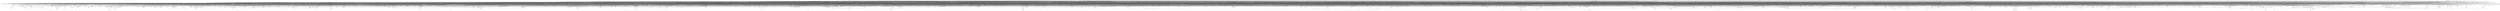 digraph G {
    "new_n343_" -> "o_1_";
    "new_n372_" -> "o_1_";
    "new_n284_" -> "new_n59_";
    "new_n340_" -> "new_n59_";
    "new_n154_" -> "new_n60_";
    "new_n193_" -> "new_n60_";
    "new_n121_" -> "new_n61_";
    "new_n145_" -> "new_n61_";
    "new_n113_" -> "new_n62_";
    "new_n63_" -> "new_n62_";
    "new_n82_" -> "new_n63_";
    "new_n64_" -> "new_n63_";
    "new_n75_" -> "new_n64_";
    "new_n65_" -> "new_n64_";
    "new_n72_" -> "new_n65_";
    "new_n66_" -> "new_n65_";
    "new_n67_" -> "new_n66_";
    "new_n69_" -> "new_n67_";
    "new_n70_" -> "new_n67_";
    "i_3_" -> "new_n68_";
    "i_4_" -> "new_n68_";
    "i_2_" -> "new_n69_";
    "i_0_" -> "new_n69_";
    "i_8_" -> "new_n70_";
    "i_6_" -> "new_n70_";
    "i_10_" -> "new_n71_";
    "i_11_" -> "new_n71_";
    "new_n73_" -> "new_n72_";
    "new_n74_" -> "new_n72_";
    "i_4_" -> "new_n73_";
    "i_5_" -> "new_n73_";
    "i_6_" -> "new_n74_";
    "i_7_" -> "new_n74_";
    "new_n78_" -> "new_n75_";
    "new_n77_" -> "new_n76_";
    "i_0_" -> "new_n77_";
    "i_1_" -> "new_n77_";
    "i_3_" -> "new_n78_";
    "i_7_" -> "new_n79_";
    "i_6_" -> "new_n79_";
    "new_n81_" -> "new_n80_";
    "i_10_" -> "new_n81_";
    "new_n91_" -> "new_n82_";
    "new_n83_" -> "new_n82_";
    "new_n87_" -> "new_n83_";
    "new_n86_" -> "new_n84_";
    "i_15_" -> "new_n84_";
    "i_11_" -> "new_n85_";
    "i_10_" -> "new_n85_";
    "i_12_" -> "new_n86_";
    "i_13_" -> "new_n86_";
    "i_12_" -> "new_n87_";
    "new_n85_" -> "new_n87_";
    "i_13_" -> "new_n88_";
    "i_14_" -> "new_n88_";
    "new_n90_" -> "new_n89_";
    "i_15_" -> "new_n89_";
    "i_12_" -> "new_n90_";
    "i_14_" -> "new_n90_";
    "new_n85_" -> "new_n91_";
    "new_n92_" -> "new_n91_";
    "i_13_" -> "new_n92_";
    "i_12_" -> "new_n92_";
    "new_n96_" -> "new_n93_";
    "new_n95_" -> "new_n94_";
    "i_3_" -> "new_n95_";
    "i_4_" -> "new_n95_";
    "i_8_" -> "new_n96_";
    "i_6_" -> "new_n96_";
    "new_n98_" -> "new_n97_";
    "new_n110_" -> "new_n97_";
    "new_n101_" -> "new_n98_";
    "new_n99_" -> "new_n98_";
    "new_n100_" -> "new_n99_";
    "i_15_" -> "new_n99_";
    "i_11_" -> "new_n100_";
    "i_9_" -> "new_n100_";
    "new_n102_" -> "new_n101_";
    "new_n104_" -> "new_n101_";
    "i_13_" -> "new_n102_";
    "i_10_" -> "new_n103_";
    "i_12_" -> "new_n104_";
    "new_n106_" -> "new_n105_";
    "new_n107_" -> "new_n105_";
    "new_n102_" -> "new_n106_";
    "new_n108_" -> "new_n107_";
    "i_15_" -> "new_n107_";
    "i_9_" -> "new_n108_";
    "i_11_" -> "new_n108_";
    "i_9_" -> "new_n109_";
    "new_n111_" -> "new_n110_";
    "new_n112_" -> "new_n110_";
    "i_8_" -> "new_n111_";
    "i_6_" -> "new_n111_";
    "i_5_" -> "new_n112_";
    "i_4_" -> "new_n112_";
    "new_n114_" -> "new_n113_";
    "new_n119_" -> "new_n113_";
    "new_n85_" -> "new_n114_";
    "new_n89_" -> "new_n114_";
    "new_n106_" -> "new_n115_";
    "new_n116_" -> "new_n115_";
    "new_n117_" -> "new_n116_";
    "i_15_" -> "new_n116_";
    "i_10_" -> "new_n117_";
    "i_11_" -> "new_n117_";
    "i_10_" -> "new_n118_";
    "new_n120_" -> "new_n119_";
    "new_n112_" -> "new_n119_";
    "i_6_" -> "new_n120_";
    "i_8_" -> "new_n120_";
    "new_n122_" -> "new_n121_";
    "new_n136_" -> "new_n121_";
    "new_n135_" -> "new_n122_";
    "new_n123_" -> "new_n122_";
    "new_n124_" -> "new_n123_";
    "new_n131_" -> "new_n123_";
    "new_n127_" -> "new_n124_";
    "new_n125_" -> "new_n124_";
    "new_n108_" -> "new_n125_";
    "i_13_" -> "new_n126_";
    "i_12_" -> "new_n126_";
    "i_10_" -> "new_n127_";
    "i_9_" -> "new_n127_";
    "i_14_" -> "new_n128_";
    "i_12_" -> "new_n128_";
    "new_n130_" -> "new_n129_";
    "i_10_" -> "new_n130_";
    "i_11_" -> "new_n130_";
    "new_n132_" -> "new_n131_";
    "i_10_" -> "new_n132_";
    "i_11_" -> "new_n132_";
    "new_n108_" -> "new_n133_";
    "new_n134_" -> "new_n133_";
    "i_13_" -> "new_n134_";
    "i_12_" -> "new_n134_";
    "new_n128_" -> "new_n135_";
    "i_15_" -> "new_n135_";
    "new_n110_" -> "new_n136_";
    "new_n140_" -> "new_n137_";
    "new_n138_" -> "new_n137_";
    "new_n127_" -> "new_n138_";
    "new_n139_" -> "new_n138_";
    "new_n132_" -> "new_n139_";
    "new_n106_" -> "new_n140_";
    "new_n141_" -> "new_n140_";
    "new_n132_" -> "new_n141_";
    "i_15_" -> "new_n141_";
    "new_n127_" -> "new_n142_";
    "i_15_" -> "new_n142_";
    "new_n144_" -> "new_n143_";
    "new_n112_" -> "new_n143_";
    "i_8_" -> "new_n144_";
    "i_6_" -> "new_n144_";
    "new_n151_" -> "new_n145_";
    "new_n146_" -> "new_n145_";
    "new_n68_" -> "new_n146_";
    "new_n69_" -> "new_n146_";
    "new_n148_" -> "new_n147_";
    "new_n149_" -> "new_n147_";
    "new_n71_" -> "new_n148_";
    "new_n92_" -> "new_n148_";
    "new_n120_" -> "new_n149_";
    "i_7_" -> "new_n150_";
    "new_n89_" -> "new_n151_";
    "new_n153_" -> "new_n151_";
    "new_n134_" -> "new_n152_";
    "i_15_" -> "new_n152_";
    "new_n126_" -> "new_n153_";
    "new_n178_" -> "new_n154_";
    "new_n155_" -> "new_n154_";
    "new_n171_" -> "new_n155_";
    "new_n163_" -> "new_n155_";
    "i_9_" -> "new_n156_";
    "i_10_" -> "new_n156_";
    "new_n160_" -> "new_n157_";
    "new_n111_" -> "new_n158_";
    "new_n76_" -> "new_n159_";
    "i_3_" -> "new_n159_";
    "new_n111_" -> "new_n160_";
    "new_n162_" -> "new_n161_";
    "i_3_" -> "new_n162_";
    "i_4_" -> "new_n162_";
    "new_n164_" -> "new_n163_";
    "new_n165_" -> "new_n163_";
    "new_n159_" -> "new_n164_";
    "new_n120_" -> "new_n164_";
    "new_n166_" -> "new_n165_";
    "new_n119_" -> "new_n165_";
    "new_n167_" -> "new_n166_";
    "new_n168_" -> "new_n166_";
    "i_9_" -> "new_n167_";
    "new_n130_" -> "new_n168_";
    "i_15_" -> "new_n168_";
    "new_n106_" -> "new_n169_";
    "new_n170_" -> "new_n169_";
    "new_n90_" -> "new_n170_";
    "i_15_" -> "new_n170_";
    "new_n172_" -> "new_n171_";
    "new_n177_" -> "new_n171_";
    "new_n174_" -> "new_n172_";
    "new_n128_" -> "new_n173_";
    "new_n130_" -> "new_n173_";
    "new_n128_" -> "new_n174_";
    "new_n85_" -> "new_n174_";
    "new_n118_" -> "new_n175_";
    "new_n176_" -> "new_n175_";
    "new_n117_" -> "new_n176_";
    "new_n128_" -> "new_n176_";
    "new_n95_" -> "new_n177_";
    "new_n70_" -> "new_n177_";
    "new_n191_" -> "new_n178_";
    "new_n185_" -> "new_n179_";
    "new_n184_" -> "new_n180_";
    "new_n181_" -> "new_n180_";
    "new_n108_" -> "new_n181_";
    "new_n100_" -> "new_n182_";
    "new_n100_" -> "new_n183_";
    "i_15_" -> "new_n183_";
    "i_12_" -> "new_n184_";
    "new_n190_" -> "new_n185_";
    "new_n186_" -> "new_n185_";
    "new_n188_" -> "new_n186_";
    "new_n187_" -> "new_n186_";
    "new_n127_" -> "new_n187_";
    "i_15_" -> "new_n187_";
    "new_n189_" -> "new_n188_";
    "i_11_" -> "new_n189_";
    "new_n127_" -> "new_n190_";
    "new_n92_" -> "new_n190_";
    "new_n192_" -> "new_n191_";
    "new_n117_" -> "new_n191_";
    "new_n100_" -> "new_n192_";
    "new_n92_" -> "new_n192_";
    "new_n204_" -> "new_n193_";
    "new_n243_" -> "new_n193_";
    "new_n179_" -> "new_n194_";
    "new_n195_" -> "new_n194_";
    "new_n196_" -> "new_n195_";
    "new_n201_" -> "new_n195_";
    "new_n185_" -> "new_n196_";
    "new_n109_" -> "new_n197_";
    "new_n199_" -> "new_n198_";
    "new_n200_" -> "new_n198_";
    "new_n183_" -> "new_n199_";
    "new_n182_" -> "new_n199_";
    "new_n167_" -> "new_n200_";
    "new_n111_" -> "new_n201_";
    "new_n77_" -> "new_n202_";
    "new_n111_" -> "new_n203_";
    "new_n234_" -> "new_n204_";
    "new_n205_" -> "new_n204_";
    "new_n216_" -> "new_n205_";
    "new_n206_" -> "new_n205_";
    "new_n207_" -> "new_n206_";
    "new_n143_" -> "new_n206_";
    "new_n212_" -> "new_n207_";
    "new_n208_" -> "new_n207_";
    "new_n209_" -> "new_n208_";
    "new_n210_" -> "new_n208_";
    "new_n86_" -> "new_n209_";
    "new_n211_" -> "new_n210_";
    "new_n117_" -> "new_n210_";
    "i_13_" -> "new_n211_";
    "new_n88_" -> "new_n212_";
    "i_15_" -> "new_n212_";
    "new_n215_" -> "new_n213_";
    "new_n88_" -> "new_n214_";
    "new_n130_" -> "new_n214_";
    "new_n130_" -> "new_n215_";
    "new_n90_" -> "new_n215_";
    "new_n217_" -> "new_n216_";
    "new_n222_" -> "new_n216_";
    "new_n219_" -> "new_n217_";
    "new_n220_" -> "new_n217_";
    "new_n108_" -> "new_n218_";
    "new_n128_" -> "new_n218_";
    "new_n88_" -> "new_n219_";
    "i_15_" -> "new_n219_";
    "new_n127_" -> "new_n220_";
    "i_15_" -> "new_n220_";
    "new_n209_" -> "new_n221_";
    "new_n127_" -> "new_n221_";
    "new_n223_" -> "new_n222_";
    "new_n132_" -> "new_n222_";
    "new_n224_" -> "new_n223_";
    "i_13_" -> "new_n224_";
    "i_12_" -> "new_n224_";
    "new_n112_" -> "new_n225_";
    "new_n96_" -> "new_n225_";
    "new_n227_" -> "new_n226_";
    "new_n225_" -> "new_n226_";
    "new_n230_" -> "new_n227_";
    "new_n229_" -> "new_n227_";
    "new_n108_" -> "new_n228_";
    "new_n85_" -> "new_n229_";
    "new_n100_" -> "new_n229_";
    "new_n128_" -> "new_n230_";
    "i_15_" -> "new_n230_";
    "new_n233_" -> "new_n231_";
    "new_n88_" -> "new_n232_";
    "new_n108_" -> "new_n232_";
    "new_n108_" -> "new_n233_";
    "new_n90_" -> "new_n233_";
    "new_n235_" -> "new_n234_";
    "new_n239_" -> "new_n234_";
    "new_n238_" -> "new_n235_";
    "new_n103_" -> "new_n235_";
    "new_n237_" -> "new_n236_";
    "new_n118_" -> "new_n236_";
    "new_n102_" -> "new_n237_";
    "new_n85_" -> "new_n238_";
    "i_15_" -> "new_n238_";
    "new_n241_" -> "new_n239_";
    "new_n144_" -> "new_n240_";
    "new_n77_" -> "new_n241_";
    "new_n95_" -> "new_n241_";
    "new_n192_" -> "new_n242_";
    "i_10_" -> "new_n242_";
    "new_n263_" -> "new_n243_";
    "new_n272_" -> "new_n243_";
    "new_n249_" -> "new_n244_";
    "new_n258_" -> "new_n244_";
    "new_n248_" -> "new_n245_";
    "new_n246_" -> "new_n245_";
    "new_n159_" -> "new_n246_";
    "i_6_" -> "new_n247_";
    "new_n96_" -> "new_n248_";
    "new_n254_" -> "new_n249_";
    "new_n250_" -> "new_n249_";
    "new_n119_" -> "new_n250_";
    "i_9_" -> "new_n250_";
    "new_n73_" -> "new_n251_";
    "new_n252_" -> "new_n251_";
    "i_8_" -> "new_n252_";
    "i_7_" -> "new_n252_";
    "new_n184_" -> "new_n253_";
    "new_n110_" -> "new_n253_";
    "new_n257_" -> "new_n254_";
    "new_n95_" -> "new_n255_";
    "new_n256_" -> "new_n255_";
    "i_7_" -> "new_n256_";
    "i_6_" -> "new_n256_";
    "new_n128_" -> "new_n257_";
    "new_n103_" -> "new_n257_";
    "new_n75_" -> "new_n258_";
    "new_n259_" -> "new_n258_";
    "new_n260_" -> "new_n259_";
    "new_n69_" -> "new_n260_";
    "new_n256_" -> "new_n260_";
    "i_10_" -> "new_n261_";
    "i_11_" -> "new_n261_";
    "i_6_" -> "new_n262_";
    "new_n270_" -> "new_n263_";
    "new_n265_" -> "new_n263_";
    "new_n82_" -> "new_n264_";
    "new_n203_" -> "new_n264_";
    "new_n267_" -> "new_n265_";
    "new_n266_" -> "new_n265_";
    "new_n89_" -> "new_n266_";
    "new_n201_" -> "new_n266_";
    "new_n269_" -> "new_n267_";
    "new_n268_" -> "new_n267_";
    "new_n73_" -> "new_n268_";
    "new_n95_" -> "new_n269_";
    "new_n192_" -> "new_n270_";
    "new_n271_" -> "new_n270_";
    "new_n150_" -> "new_n271_";
    "new_n276_" -> "new_n272_";
    "new_n273_" -> "new_n272_";
    "new_n202_" -> "new_n273_";
    "new_n274_" -> "new_n273_";
    "new_n109_" -> "new_n274_";
    "new_n143_" -> "new_n274_";
    "i_12_" -> "new_n275_";
    "i_11_" -> "new_n275_";
    "new_n279_" -> "new_n276_";
    "new_n277_" -> "new_n276_";
    "new_n103_" -> "new_n277_";
    "new_n255_" -> "new_n277_";
    "new_n109_" -> "new_n278_";
    "i_15_" -> "new_n278_";
    "new_n225_" -> "new_n279_";
    "new_n130_" -> "new_n280_";
    "i_15_" -> "new_n280_";
    "new_n282_" -> "new_n281_";
    "new_n177_" -> "new_n281_";
    "new_n128_" -> "new_n282_";
    "new_n71_" -> "new_n282_";
    "new_n128_" -> "new_n283_";
    "i_9_" -> "new_n283_";
    "new_n333_" -> "new_n284_";
    "new_n335_" -> "new_n284_";
    "new_n307_" -> "new_n285_";
    "new_n286_" -> "new_n285_";
    "new_n299_" -> "new_n286_";
    "new_n293_" -> "new_n287_";
    "new_n288_" -> "new_n287_";
    "new_n235_" -> "new_n288_";
    "new_n289_" -> "new_n288_";
    "new_n120_" -> "new_n289_";
    "new_n77_" -> "new_n290_";
    "new_n192_" -> "new_n291_";
    "new_n292_" -> "new_n291_";
    "new_n81_" -> "new_n292_";
    "new_n229_" -> "new_n293_";
    "new_n294_" -> "new_n293_";
    "new_n103_" -> "new_n294_";
    "new_n295_" -> "new_n294_";
    "new_n296_" -> "new_n295_";
    "new_n100_" -> "new_n296_";
    "i_15_" -> "new_n296_";
    "i_9_" -> "new_n297_";
    "i_10_" -> "new_n297_";
    "new_n144_" -> "new_n298_";
    "new_n300_" -> "new_n299_";
    "new_n306_" -> "new_n299_";
    "new_n180_" -> "new_n300_";
    "new_n304_" -> "new_n301_";
    "new_n303_" -> "new_n302_";
    "new_n84_" -> "new_n303_";
    "new_n192_" -> "new_n304_";
    "new_n305_" -> "new_n304_";
    "i_10_" -> "new_n305_";
    "i_9_" -> "new_n305_";
    "new_n256_" -> "new_n306_";
    "new_n315_" -> "new_n307_";
    "new_n308_" -> "new_n307_";
    "new_n185_" -> "new_n308_";
    "new_n309_" -> "new_n308_";
    "new_n82_" -> "new_n309_";
    "new_n310_" -> "new_n309_";
    "new_n311_" -> "new_n310_";
    "new_n298_" -> "new_n310_";
    "new_n237_" -> "new_n311_";
    "new_n312_" -> "new_n311_";
    "new_n71_" -> "new_n312_";
    "i_15_" -> "new_n312_";
    "new_n96_" -> "new_n313_";
    "new_n111_" -> "new_n314_";
    "new_n327_" -> "new_n315_";
    "new_n316_" -> "new_n315_";
    "new_n289_" -> "new_n316_";
    "new_n317_" -> "new_n316_";
    "new_n318_" -> "new_n317_";
    "new_n322_" -> "new_n317_";
    "new_n112_" -> "new_n318_";
    "new_n319_" -> "new_n318_";
    "new_n73_" -> "new_n319_";
    "i_3_" -> "new_n320_";
    "new_n321_" -> "new_n320_";
    "i_6_" -> "new_n321_";
    "i_1_" -> "new_n322_";
    "i_0_" -> "new_n322_";
    "new_n77_" -> "new_n323_";
    "new_n73_" -> "new_n323_";
    "new_n326_" -> "new_n324_";
    "new_n73_" -> "new_n325_";
    "new_n256_" -> "new_n325_";
    "new_n77_" -> "new_n326_";
    "new_n73_" -> "new_n326_";
    "i_8_" -> "new_n327_";
    "i_6_" -> "new_n327_";
    "new_n329_" -> "new_n328_";
    "new_n326_" -> "new_n328_";
    "new_n192_" -> "new_n329_";
    "new_n186_" -> "new_n329_";
    "new_n331_" -> "new_n330_";
    "new_n248_" -> "new_n330_";
    "new_n82_" -> "new_n331_";
    "new_n332_" -> "new_n331_";
    "new_n297_" -> "new_n332_";
    "new_n199_" -> "new_n332_";
    "new_n178_" -> "new_n333_";
    "new_n334_" -> "new_n333_";
    "new_n300_" -> "new_n334_";
    "new_n325_" -> "new_n334_";
    "new_n331_" -> "new_n335_";
    "new_n336_" -> "new_n335_";
    "new_n314_" -> "new_n336_";
    "new_n338_" -> "new_n337_";
    "new_n199_" -> "new_n337_";
    "new_n192_" -> "new_n338_";
    "new_n197_" -> "new_n338_";
    "new_n118_" -> "new_n339_";
    "new_n342_" -> "new_n340_";
    "new_n341_" -> "new_n340_";
    "new_n69_" -> "new_n341_";
    "i_3_" -> "new_n341_";
    "i_2_" -> "new_n342_";
    "i_0_" -> "new_n342_";
    "new_n368_" -> "new_n343_";
    "new_n344_" -> "new_n343_";
    "new_n358_" -> "new_n344_";
    "new_n345_" -> "new_n344_";
    "new_n346_" -> "new_n345_";
    "new_n355_" -> "new_n345_";
    "new_n353_" -> "new_n346_";
    "new_n347_" -> "new_n346_";
    "new_n351_" -> "new_n347_";
    "new_n348_" -> "new_n347_";
    "new_n349_" -> "new_n348_";
    "new_n350_" -> "new_n349_";
    "i_2_" -> "new_n350_";
    "i_0_" -> "new_n350_";
    "new_n350_" -> "new_n351_";
    "new_n262_" -> "new_n352_";
    "new_n247_" -> "new_n353_";
    "new_n81_" -> "new_n354_";
    "new_n349_" -> "new_n355_";
    "new_n356_" -> "new_n355_";
    "new_n112_" -> "new_n356_";
    "new_n342_" -> "new_n356_";
    "new_n91_" -> "new_n357_";
    "new_n240_" -> "new_n357_";
    "new_n91_" -> "new_n358_";
    "new_n241_" -> "new_n358_";
    "new_n360_" -> "new_n359_";
    "new_n93_" -> "new_n359_";
    "new_n361_" -> "new_n360_";
    "new_n362_" -> "new_n361_";
    "new_n100_" -> "new_n362_";
    "new_n90_" -> "new_n362_";
    "new_n100_" -> "new_n363_";
    "new_n86_" -> "new_n363_";
    "new_n366_" -> "new_n364_";
    "new_n367_" -> "new_n364_";
    "new_n127_" -> "new_n365_";
    "i_15_" -> "new_n365_";
    "new_n127_" -> "new_n366_";
    "new_n90_" -> "new_n366_";
    "new_n127_" -> "new_n367_";
    "new_n86_" -> "new_n367_";
    "new_n369_" -> "new_n368_";
    "new_n93_" -> "new_n368_";
    "new_n370_" -> "new_n369_";
    "new_n90_" -> "new_n370_";
    "new_n85_" -> "new_n370_";
    "new_n86_" -> "new_n371_";
    "new_n85_" -> "new_n371_";
    "new_n373_" -> "new_n372_";
    "new_n374_" -> "new_n373_";
    "new_n376_" -> "new_n373_";
    "new_n369_" -> "new_n374_";
    "new_n361_" -> "new_n375_";
    "new_n150_" -> "new_n376_";
    "new_n378_" -> "new_n377_";
    "new_n203_" -> "new_n377_";
    "new_n366_" -> "new_n378_";
    "new_n379_" -> "new_n378_";
    "new_n81_" -> "new_n379_";
    "new_n381_" -> "o_19_";
    "new_n557_" -> "o_19_";
    "new_n470_" -> "new_n381_";
    "new_n523_" -> "new_n381_";
    "new_n443_" -> "new_n382_";
    "new_n464_" -> "new_n382_";
    "new_n419_" -> "new_n383_";
    "new_n437_" -> "new_n383_";
    "new_n396_" -> "new_n384_";
    "new_n409_" -> "new_n384_";
    "new_n393_" -> "new_n385_";
    "new_n386_" -> "new_n385_";
    "new_n392_" -> "new_n386_";
    "new_n391_" -> "new_n387_";
    "new_n388_" -> "new_n387_";
    "new_n389_" -> "new_n388_";
    "new_n117_" -> "new_n389_";
    "i_15_" -> "new_n389_";
    "new_n117_" -> "new_n390_";
    "i_15_" -> "new_n390_";
    "new_n117_" -> "new_n391_";
    "new_n92_" -> "new_n391_";
    "new_n95_" -> "new_n392_";
    "new_n252_" -> "new_n392_";
    "new_n394_" -> "new_n393_";
    "new_n390_" -> "new_n394_";
    "new_n120_" -> "new_n395_";
    "new_n95_" -> "new_n395_";
    "new_n400_" -> "new_n396_";
    "new_n397_" -> "new_n396_";
    "new_n387_" -> "new_n397_";
    "new_n398_" -> "new_n397_";
    "new_n95_" -> "new_n398_";
    "new_n74_" -> "new_n398_";
    "new_n132_" -> "new_n399_";
    "i_15_" -> "new_n399_";
    "new_n404_" -> "new_n400_";
    "new_n403_" -> "new_n401_";
    "new_n117_" -> "new_n402_";
    "i_15_" -> "new_n402_";
    "new_n117_" -> "new_n403_";
    "i_15_" -> "new_n403_";
    "new_n406_" -> "new_n404_";
    "new_n407_" -> "new_n404_";
    "new_n224_" -> "new_n405_";
    "new_n117_" -> "new_n405_";
    "new_n117_" -> "new_n406_";
    "new_n126_" -> "new_n406_";
    "new_n117_" -> "new_n407_";
    "new_n86_" -> "new_n407_";
    "new_n69_" -> "new_n408_";
    "new_n144_" -> "new_n408_";
    "new_n410_" -> "new_n409_";
    "new_n417_" -> "new_n409_";
    "new_n414_" -> "new_n410_";
    "new_n413_" -> "new_n411_";
    "new_n132_" -> "new_n412_";
    "new_n86_" -> "new_n412_";
    "new_n224_" -> "new_n413_";
    "new_n132_" -> "new_n413_";
    "new_n416_" -> "new_n414_";
    "new_n132_" -> "new_n415_";
    "i_15_" -> "new_n415_";
    "new_n132_" -> "new_n416_";
    "new_n126_" -> "new_n416_";
    "new_n418_" -> "new_n417_";
    "new_n69_" -> "new_n418_";
    "new_n96_" -> "new_n418_";
    "new_n430_" -> "new_n419_";
    "new_n420_" -> "new_n419_";
    "new_n429_" -> "new_n420_";
    "new_n425_" -> "new_n421_";
    "new_n422_" -> "new_n421_";
    "new_n424_" -> "new_n422_";
    "new_n132_" -> "new_n423_";
    "new_n134_" -> "new_n423_";
    "new_n88_" -> "new_n424_";
    "new_n132_" -> "new_n424_";
    "new_n427_" -> "new_n425_";
    "new_n428_" -> "new_n425_";
    "new_n132_" -> "new_n426_";
    "new_n90_" -> "new_n426_";
    "new_n224_" -> "new_n427_";
    "i_15_" -> "new_n427_";
    "new_n132_" -> "new_n428_";
    "i_15_" -> "new_n428_";
    "new_n112_" -> "new_n429_";
    "new_n256_" -> "new_n429_";
    "new_n434_" -> "new_n430_";
    "new_n432_" -> "new_n431_";
    "new_n433_" -> "new_n431_";
    "new_n117_" -> "new_n432_";
    "new_n134_" -> "new_n432_";
    "new_n117_" -> "new_n433_";
    "new_n88_" -> "new_n433_";
    "new_n436_" -> "new_n434_";
    "new_n117_" -> "new_n435_";
    "i_15_" -> "new_n435_";
    "new_n117_" -> "new_n436_";
    "i_15_" -> "new_n436_";
    "new_n387_" -> "new_n437_";
    "new_n438_" -> "new_n437_";
    "new_n395_" -> "new_n438_";
    "new_n441_" -> "new_n439_";
    "new_n132_" -> "new_n440_";
    "i_15_" -> "new_n440_";
    "new_n132_" -> "new_n441_";
    "new_n92_" -> "new_n441_";
    "new_n111_" -> "new_n442_";
    "new_n95_" -> "new_n442_";
    "new_n444_" -> "new_n443_";
    "new_n451_" -> "new_n443_";
    "new_n450_" -> "new_n444_";
    "new_n445_" -> "new_n444_";
    "new_n447_" -> "new_n445_";
    "new_n422_" -> "new_n446_";
    "new_n448_" -> "new_n447_";
    "new_n449_" -> "new_n447_";
    "new_n128_" -> "new_n448_";
    "i_15_" -> "new_n448_";
    "new_n88_" -> "new_n449_";
    "i_15_" -> "new_n449_";
    "new_n428_" -> "new_n450_";
    "new_n415_" -> "new_n450_";
    "new_n460_" -> "new_n451_";
    "new_n459_" -> "new_n452_";
    "new_n457_" -> "new_n453_";
    "new_n455_" -> "new_n454_";
    "new_n456_" -> "new_n454_";
    "new_n117_" -> "new_n455_";
    "new_n90_" -> "new_n455_";
    "new_n224_" -> "new_n456_";
    "i_15_" -> "new_n456_";
    "new_n406_" -> "new_n457_";
    "new_n458_" -> "new_n457_";
    "new_n117_" -> "new_n458_";
    "i_15_" -> "new_n458_";
    "new_n112_" -> "new_n459_";
    "new_n70_" -> "new_n459_";
    "new_n431_" -> "new_n460_";
    "new_n461_" -> "new_n460_";
    "new_n463_" -> "new_n461_";
    "new_n462_" -> "new_n461_";
    "new_n407_" -> "new_n462_";
    "new_n449_" -> "new_n463_";
    "new_n467_" -> "new_n464_";
    "new_n446_" -> "new_n465_";
    "new_n466_" -> "new_n465_";
    "new_n112_" -> "new_n466_";
    "new_n74_" -> "new_n466_";
    "i_8_" -> "new_n467_";
    "new_n468_" -> "new_n467_";
    "new_n150_" -> "new_n468_";
    "new_n112_" -> "new_n469_";
    "new_n512_" -> "new_n470_";
    "new_n516_" -> "new_n470_";
    "new_n472_" -> "new_n471_";
    "new_n502_" -> "new_n471_";
    "new_n490_" -> "new_n472_";
    "new_n498_" -> "new_n472_";
    "new_n480_" -> "new_n473_";
    "new_n487_" -> "new_n473_";
    "new_n477_" -> "new_n474_";
    "new_n476_" -> "new_n475_";
    "new_n107_" -> "new_n476_";
    "new_n479_" -> "new_n477_";
    "new_n88_" -> "new_n478_";
    "i_15_" -> "new_n478_";
    "new_n108_" -> "new_n479_";
    "i_15_" -> "new_n479_";
    "new_n484_" -> "new_n480_";
    "new_n483_" -> "new_n481_";
    "new_n108_" -> "new_n482_";
    "new_n86_" -> "new_n482_";
    "new_n224_" -> "new_n483_";
    "new_n108_" -> "new_n483_";
    "new_n486_" -> "new_n484_";
    "new_n108_" -> "new_n485_";
    "i_15_" -> "new_n485_";
    "new_n108_" -> "new_n486_";
    "new_n126_" -> "new_n486_";
    "new_n488_" -> "new_n487_";
    "new_n489_" -> "new_n487_";
    "new_n224_" -> "new_n488_";
    "i_15_" -> "new_n488_";
    "new_n108_" -> "new_n489_";
    "i_15_" -> "new_n489_";
    "new_n494_" -> "new_n490_";
    "new_n492_" -> "new_n491_";
    "new_n493_" -> "new_n491_";
    "new_n130_" -> "new_n492_";
    "i_15_" -> "new_n492_";
    "new_n224_" -> "new_n493_";
    "i_15_" -> "new_n493_";
    "new_n496_" -> "new_n494_";
    "new_n497_" -> "new_n494_";
    "new_n224_" -> "new_n495_";
    "new_n130_" -> "new_n495_";
    "new_n130_" -> "new_n496_";
    "i_15_" -> "new_n496_";
    "new_n130_" -> "new_n497_";
    "new_n126_" -> "new_n497_";
    "new_n501_" -> "new_n498_";
    "new_n499_" -> "new_n498_";
    "new_n500_" -> "new_n499_";
    "new_n130_" -> "new_n500_";
    "new_n134_" -> "new_n500_";
    "new_n130_" -> "new_n501_";
    "new_n509_" -> "new_n502_";
    "new_n510_" -> "new_n502_";
    "new_n504_" -> "new_n503_";
    "new_n459_" -> "new_n503_";
    "new_n508_" -> "new_n504_";
    "new_n507_" -> "new_n505_";
    "new_n88_" -> "new_n506_";
    "i_15_" -> "new_n506_";
    "new_n128_" -> "new_n507_";
    "i_15_" -> "new_n507_";
    "new_n214_" -> "new_n508_";
    "new_n500_" -> "new_n508_";
    "new_n480_" -> "new_n509_";
    "new_n459_" -> "new_n509_";
    "new_n505_" -> "new_n510_";
    "new_n429_" -> "new_n510_";
    "new_n130_" -> "new_n511_";
    "new_n86_" -> "new_n511_";
    "new_n515_" -> "new_n512_";
    "new_n474_" -> "new_n513_";
    "new_n514_" -> "new_n513_";
    "new_n111_" -> "new_n514_";
    "new_n73_" -> "new_n514_";
    "new_n421_" -> "new_n515_";
    "new_n442_" -> "new_n515_";
    "new_n522_" -> "new_n516_";
    "new_n521_" -> "new_n516_";
    "new_n518_" -> "new_n517_";
    "new_n520_" -> "new_n517_";
    "new_n477_" -> "new_n518_";
    "new_n233_" -> "new_n519_";
    "new_n489_" -> "new_n519_";
    "new_n120_" -> "new_n520_";
    "new_n73_" -> "new_n520_";
    "new_n421_" -> "new_n521_";
    "new_n459_" -> "new_n521_";
    "new_n488_" -> "new_n522_";
    "new_n542_" -> "new_n523_";
    "new_n550_" -> "new_n523_";
    "new_n535_" -> "new_n524_";
    "new_n539_" -> "new_n524_";
    "new_n528_" -> "new_n525_";
    "new_n532_" -> "new_n525_";
    "new_n421_" -> "new_n526_";
    "new_n527_" -> "new_n526_";
    "new_n393_" -> "new_n527_";
    "new_n408_" -> "new_n527_";
    "new_n387_" -> "new_n528_";
    "new_n529_" -> "new_n528_";
    "new_n531_" -> "new_n529_";
    "new_n399_" -> "new_n530_";
    "new_n408_" -> "new_n531_";
    "new_n388_" -> "new_n532_";
    "new_n533_" -> "new_n532_";
    "new_n534_" -> "new_n533_";
    "new_n418_" -> "new_n533_";
    "new_n128_" -> "new_n534_";
    "new_n132_" -> "new_n534_";
    "new_n459_" -> "new_n535_";
    "new_n536_" -> "new_n535_";
    "new_n429_" -> "new_n536_";
    "new_n538_" -> "new_n537_";
    "new_n534_" -> "new_n538_";
    "new_n421_" -> "new_n539_";
    "new_n540_" -> "new_n539_";
    "new_n410_" -> "new_n540_";
    "new_n541_" -> "new_n540_";
    "new_n408_" -> "new_n541_";
    "new_n547_" -> "new_n542_";
    "new_n548_" -> "new_n542_";
    "new_n395_" -> "new_n543_";
    "new_n545_" -> "new_n544_";
    "new_n497_" -> "new_n545_";
    "new_n546_" -> "new_n545_";
    "new_n511_" -> "new_n546_";
    "new_n442_" -> "new_n547_";
    "new_n442_" -> "new_n548_";
    "new_n549_" -> "new_n548_";
    "new_n395_" -> "new_n549_";
    "new_n556_" -> "new_n550_";
    "new_n551_" -> "new_n550_";
    "new_n555_" -> "new_n551_";
    "new_n552_" -> "new_n551_";
    "new_n459_" -> "new_n552_";
    "new_n553_" -> "new_n552_";
    "new_n429_" -> "new_n553_";
    "new_n429_" -> "new_n554_";
    "new_n459_" -> "new_n555_";
    "new_n494_" -> "new_n556_";
    "new_n508_" -> "new_n556_";
    "new_n667_" -> "new_n557_";
    "new_n763_" -> "new_n557_";
    "new_n626_" -> "new_n558_";
    "new_n649_" -> "new_n558_";
    "new_n582_" -> "new_n559_";
    "new_n593_" -> "new_n559_";
    "new_n571_" -> "new_n560_";
    "new_n577_" -> "new_n560_";
    "new_n569_" -> "new_n561_";
    "new_n563_" -> "new_n561_";
    "new_n418_" -> "new_n562_";
    "new_n568_" -> "new_n563_";
    "new_n564_" -> "new_n563_";
    "new_n429_" -> "new_n564_";
    "new_n566_" -> "new_n565_";
    "new_n567_" -> "new_n565_";
    "new_n108_" -> "new_n566_";
    "i_15_" -> "new_n566_";
    "new_n108_" -> "new_n567_";
    "new_n92_" -> "new_n567_";
    "new_n506_" -> "new_n568_";
    "new_n507_" -> "new_n568_";
    "new_n538_" -> "new_n569_";
    "new_n395_" -> "new_n569_";
    "new_n108_" -> "new_n570_";
    "i_15_" -> "new_n570_";
    "new_n574_" -> "new_n571_";
    "new_n572_" -> "new_n571_";
    "new_n392_" -> "new_n572_";
    "new_n486_" -> "new_n573_";
    "new_n488_" -> "new_n573_";
    "new_n575_" -> "new_n574_";
    "new_n576_" -> "new_n574_";
    "new_n130_" -> "new_n575_";
    "new_n92_" -> "new_n575_";
    "new_n130_" -> "new_n576_";
    "i_15_" -> "new_n576_";
    "new_n578_" -> "new_n577_";
    "new_n581_" -> "new_n577_";
    "new_n580_" -> "new_n578_";
    "new_n280_" -> "new_n579_";
    "new_n576_" -> "new_n580_";
    "new_n395_" -> "new_n581_";
    "new_n587_" -> "new_n582_";
    "new_n583_" -> "new_n582_";
    "new_n584_" -> "new_n583_";
    "new_n398_" -> "new_n583_";
    "new_n585_" -> "new_n584_";
    "new_n566_" -> "new_n585_";
    "new_n570_" -> "new_n585_";
    "new_n441_" -> "new_n586_";
    "new_n534_" -> "new_n586_";
    "new_n590_" -> "new_n587_";
    "new_n591_" -> "new_n587_";
    "new_n589_" -> "new_n588_";
    "new_n481_" -> "new_n588_";
    "new_n232_" -> "new_n589_";
    "new_n233_" -> "new_n589_";
    "new_n488_" -> "new_n590_";
    "new_n489_" -> "new_n590_";
    "new_n478_" -> "new_n591_";
    "new_n479_" -> "new_n591_";
    "new_n112_" -> "new_n592_";
    "new_n252_" -> "new_n592_";
    "new_n607_" -> "new_n593_";
    "new_n616_" -> "new_n593_";
    "new_n600_" -> "new_n594_";
    "new_n602_" -> "new_n594_";
    "new_n508_" -> "new_n595_";
    "new_n596_" -> "new_n595_";
    "new_n599_" -> "new_n596_";
    "new_n597_" -> "new_n596_";
    "new_n570_" -> "new_n597_";
    "new_n598_" -> "new_n597_";
    "i_6_" -> "new_n598_";
    "new_n567_" -> "new_n599_";
    "new_n574_" -> "new_n600_";
    "new_n601_" -> "new_n600_";
    "new_n411_" -> "new_n601_";
    "new_n466_" -> "new_n601_";
    "new_n604_" -> "new_n602_";
    "new_n606_" -> "new_n602_";
    "new_n476_" -> "new_n603_";
    "new_n398_" -> "new_n603_";
    "new_n575_" -> "new_n604_";
    "new_n605_" -> "new_n604_";
    "new_n218_" -> "new_n605_";
    "new_n466_" -> "new_n605_";
    "new_n487_" -> "new_n606_";
    "new_n408_" -> "new_n606_";
    "new_n613_" -> "new_n607_";
    "new_n608_" -> "new_n607_";
    "new_n491_" -> "new_n608_";
    "new_n609_" -> "new_n608_";
    "new_n611_" -> "new_n609_";
    "new_n612_" -> "new_n609_";
    "new_n448_" -> "new_n610_";
    "new_n520_" -> "new_n610_";
    "new_n567_" -> "new_n611_";
    "new_n130_" -> "new_n612_";
    "new_n429_" -> "new_n613_";
    "new_n614_" -> "new_n613_";
    "new_n575_" -> "new_n614_";
    "new_n459_" -> "new_n614_";
    "new_n538_" -> "new_n615_";
    "new_n520_" -> "new_n615_";
    "new_n621_" -> "new_n616_";
    "new_n617_" -> "new_n616_";
    "new_n619_" -> "new_n617_";
    "new_n620_" -> "new_n617_";
    "new_n408_" -> "new_n618_";
    "new_n441_" -> "new_n619_";
    "new_n408_" -> "new_n620_";
    "new_n624_" -> "new_n621_";
    "new_n622_" -> "new_n621_";
    "new_n280_" -> "new_n622_";
    "new_n623_" -> "new_n622_";
    "new_n566_" -> "new_n623_";
    "new_n592_" -> "new_n623_";
    "new_n538_" -> "new_n624_";
    "new_n481_" -> "new_n625_";
    "new_n520_" -> "new_n625_";
    "new_n635_" -> "new_n626_";
    "new_n637_" -> "new_n626_";
    "new_n631_" -> "new_n627_";
    "new_n393_" -> "new_n628_";
    "new_n629_" -> "new_n628_";
    "new_n387_" -> "new_n629_";
    "new_n630_" -> "new_n629_";
    "new_n459_" -> "new_n630_";
    "new_n633_" -> "new_n631_";
    "new_n475_" -> "new_n632_";
    "new_n459_" -> "new_n632_";
    "new_n586_" -> "new_n633_";
    "new_n392_" -> "new_n633_";
    "new_n500_" -> "new_n634_";
    "new_n506_" -> "new_n634_";
    "new_n504_" -> "new_n635_";
    "new_n636_" -> "new_n635_";
    "new_n395_" -> "new_n636_";
    "new_n643_" -> "new_n637_";
    "new_n647_" -> "new_n637_";
    "new_n641_" -> "new_n638_";
    "new_n119_" -> "new_n639_";
    "new_n640_" -> "new_n639_";
    "new_n426_" -> "new_n640_";
    "new_n255_" -> "new_n641_";
    "new_n642_" -> "new_n641_";
    "new_n436_" -> "new_n642_";
    "new_n646_" -> "new_n643_";
    "new_n644_" -> "new_n643_";
    "new_n110_" -> "new_n644_";
    "new_n645_" -> "new_n644_";
    "new_n215_" -> "new_n645_";
    "new_n278_" -> "new_n646_";
    "new_n177_" -> "new_n647_";
    "new_n648_" -> "new_n647_";
    "new_n392_" -> "new_n648_";
    "new_n659_" -> "new_n649_";
    "new_n662_" -> "new_n649_";
    "new_n651_" -> "new_n650_";
    "new_n658_" -> "new_n650_";
    "new_n656_" -> "new_n651_";
    "new_n654_" -> "new_n652_";
    "new_n215_" -> "new_n653_";
    "new_n500_" -> "new_n653_";
    "new_n655_" -> "new_n654_";
    "new_n130_" -> "new_n655_";
    "i_15_" -> "new_n655_";
    "new_n657_" -> "new_n656_";
    "new_n497_" -> "new_n657_";
    "new_n511_" -> "new_n657_";
    "new_n490_" -> "new_n658_";
    "new_n514_" -> "new_n658_";
    "new_n387_" -> "new_n659_";
    "new_n660_" -> "new_n659_";
    "new_n661_" -> "new_n660_";
    "new_n514_" -> "new_n660_";
    "new_n394_" -> "new_n661_";
    "new_n665_" -> "new_n662_";
    "new_n664_" -> "new_n663_";
    "new_n395_" -> "new_n663_";
    "new_n484_" -> "new_n664_";
    "new_n505_" -> "new_n665_";
    "new_n666_" -> "new_n665_";
    "new_n482_" -> "new_n666_";
    "new_n702_" -> "new_n667_";
    "new_n746_" -> "new_n667_";
    "new_n678_" -> "new_n668_";
    "new_n692_" -> "new_n668_";
    "new_n674_" -> "new_n669_";
    "new_n670_" -> "new_n669_";
    "new_n481_" -> "new_n670_";
    "new_n671_" -> "new_n670_";
    "new_n505_" -> "new_n671_";
    "new_n672_" -> "new_n671_";
    "new_n514_" -> "new_n672_";
    "new_n673_" -> "new_n672_";
    "new_n507_" -> "new_n673_";
    "new_n676_" -> "new_n674_";
    "new_n518_" -> "new_n675_";
    "new_n392_" -> "new_n675_";
    "new_n520_" -> "new_n676_";
    "new_n565_" -> "new_n676_";
    "new_n475_" -> "new_n677_";
    "new_n408_" -> "new_n677_";
    "new_n679_" -> "new_n678_";
    "new_n680_" -> "new_n678_";
    "new_n652_" -> "new_n679_";
    "new_n657_" -> "new_n679_";
    "new_n686_" -> "new_n680_";
    "new_n687_" -> "new_n680_";
    "new_n683_" -> "new_n681_";
    "new_n682_" -> "new_n681_";
    "new_n574_" -> "new_n682_";
    "new_n260_" -> "new_n682_";
    "new_n685_" -> "new_n683_";
    "new_n655_" -> "new_n684_";
    "new_n215_" -> "new_n685_";
    "new_n492_" -> "new_n685_";
    "new_n586_" -> "new_n686_";
    "new_n529_" -> "new_n686_";
    "new_n690_" -> "new_n687_";
    "new_n407_" -> "new_n688_";
    "new_n689_" -> "new_n688_";
    "new_n448_" -> "new_n689_";
    "new_n442_" -> "new_n689_";
    "new_n389_" -> "new_n690_";
    "new_n691_" -> "new_n690_";
    "new_n440_" -> "new_n691_";
    "new_n520_" -> "new_n691_";
    "new_n693_" -> "new_n692_";
    "new_n697_" -> "new_n692_";
    "new_n537_" -> "new_n693_";
    "new_n694_" -> "new_n693_";
    "new_n391_" -> "new_n694_";
    "i_8_" -> "new_n694_";
    "new_n247_" -> "new_n695_";
    "new_n664_" -> "new_n696_";
    "new_n442_" -> "new_n696_";
    "new_n700_" -> "new_n697_";
    "new_n698_" -> "new_n697_";
    "new_n699_" -> "new_n698_";
    "new_n408_" -> "new_n698_";
    "new_n432_" -> "new_n699_";
    "new_n433_" -> "new_n699_";
    "new_n701_" -> "new_n700_";
    "new_n107_" -> "new_n701_";
    "new_n478_" -> "new_n701_";
    "new_n715_" -> "new_n702_";
    "new_n743_" -> "new_n702_";
    "new_n710_" -> "new_n703_";
    "new_n713_" -> "new_n703_";
    "new_n709_" -> "new_n704_";
    "new_n705_" -> "new_n704_";
    "new_n477_" -> "new_n705_";
    "new_n706_" -> "new_n705_";
    "new_n570_" -> "new_n706_";
    "new_n520_" -> "new_n707_";
    "new_n398_" -> "new_n708_";
    "new_n398_" -> "new_n709_";
    "new_n654_" -> "new_n710_";
    "new_n711_" -> "new_n710_";
    "new_n72_" -> "new_n711_";
    "new_n712_" -> "new_n711_";
    "new_n117_" -> "new_n712_";
    "new_n546_" -> "new_n713_";
    "new_n714_" -> "new_n713_";
    "new_n399_" -> "new_n714_";
    "new_n459_" -> "new_n714_";
    "new_n737_" -> "new_n715_";
    "new_n740_" -> "new_n715_";
    "new_n722_" -> "new_n716_";
    "new_n727_" -> "new_n716_";
    "new_n721_" -> "new_n717_";
    "new_n718_" -> "new_n717_";
    "new_n442_" -> "new_n718_";
    "new_n719_" -> "new_n718_";
    "new_n507_" -> "new_n719_";
    "new_n570_" -> "new_n720_";
    "new_n399_" -> "new_n721_";
    "new_n725_" -> "new_n722_";
    "new_n116_" -> "new_n723_";
    "new_n724_" -> "new_n723_";
    "new_n441_" -> "new_n724_";
    "new_n225_" -> "new_n725_";
    "new_n726_" -> "new_n725_";
    "new_n507_" -> "new_n726_";
    "new_n732_" -> "new_n727_";
    "new_n734_" -> "new_n727_";
    "new_n730_" -> "new_n728_";
    "new_n731_" -> "new_n728_";
    "new_n108_" -> "new_n729_";
    "new_n492_" -> "new_n730_";
    "new_n280_" -> "new_n731_";
    "new_n598_" -> "new_n731_";
    "new_n280_" -> "new_n732_";
    "new_n733_" -> "new_n732_";
    "new_n567_" -> "new_n733_";
    "new_n736_" -> "new_n734_";
    "new_n514_" -> "new_n735_";
    "new_n482_" -> "new_n736_";
    "new_n578_" -> "new_n737_";
    "new_n738_" -> "new_n737_";
    "new_n463_" -> "new_n738_";
    "new_n739_" -> "new_n738_";
    "new_n655_" -> "new_n739_";
    "new_n578_" -> "new_n740_";
    "new_n741_" -> "new_n740_";
    "new_n592_" -> "new_n741_";
    "new_n280_" -> "new_n742_";
    "new_n576_" -> "new_n742_";
    "new_n584_" -> "new_n743_";
    "new_n744_" -> "new_n743_";
    "new_n578_" -> "new_n744_";
    "new_n745_" -> "new_n744_";
    "new_n459_" -> "new_n745_";
    "new_n755_" -> "new_n746_";
    "new_n761_" -> "new_n746_";
    "new_n752_" -> "new_n747_";
    "new_n748_" -> "new_n747_";
    "new_n749_" -> "new_n748_";
    "new_n751_" -> "new_n748_";
    "new_n634_" -> "new_n749_";
    "new_n130_" -> "new_n750_";
    "new_n568_" -> "new_n751_";
    "new_n260_" -> "new_n751_";
    "new_n387_" -> "new_n752_";
    "new_n753_" -> "new_n752_";
    "new_n592_" -> "new_n753_";
    "new_n634_" -> "new_n754_";
    "new_n398_" -> "new_n754_";
    "new_n759_" -> "new_n755_";
    "new_n756_" -> "new_n755_";
    "new_n757_" -> "new_n756_";
    "new_n758_" -> "new_n756_";
    "new_n546_" -> "new_n757_";
    "new_n481_" -> "new_n758_";
    "new_n408_" -> "new_n758_";
    "new_n760_" -> "new_n759_";
    "new_n570_" -> "new_n760_";
    "new_n490_" -> "new_n761_";
    "new_n762_" -> "new_n761_";
    "new_n664_" -> "new_n762_";
    "new_n429_" -> "new_n762_";
    "new_n826_" -> "new_n763_";
    "new_n848_" -> "new_n763_";
    "new_n782_" -> "new_n764_";
    "new_n809_" -> "new_n764_";
    "new_n780_" -> "new_n765_";
    "new_n766_" -> "new_n765_";
    "new_n769_" -> "new_n766_";
    "new_n767_" -> "new_n766_";
    "new_n407_" -> "new_n767_";
    "new_n768_" -> "new_n767_";
    "new_n431_" -> "new_n768_";
    "new_n395_" -> "new_n768_";
    "new_n773_" -> "new_n769_";
    "new_n776_" -> "new_n769_";
    "new_n772_" -> "new_n770_";
    "new_n424_" -> "new_n771_";
    "new_n428_" -> "new_n771_";
    "new_n415_" -> "new_n772_";
    "new_n416_" -> "new_n772_";
    "new_n775_" -> "new_n773_";
    "new_n407_" -> "new_n774_";
    "new_n403_" -> "new_n775_";
    "new_n449_" -> "new_n776_";
    "new_n423_" -> "new_n776_";
    "new_n430_" -> "new_n777_";
    "new_n520_" -> "new_n777_";
    "new_n774_" -> "new_n778_";
    "new_n458_" -> "new_n779_";
    "new_n778_" -> "new_n780_";
    "new_n514_" -> "new_n780_";
    "new_n431_" -> "new_n781_";
    "new_n796_" -> "new_n782_";
    "new_n789_" -> "new_n783_";
    "new_n792_" -> "new_n783_";
    "new_n774_" -> "new_n784_";
    "new_n785_" -> "new_n784_";
    "new_n787_" -> "new_n785_";
    "new_n788_" -> "new_n785_";
    "new_n435_" -> "new_n786_";
    "new_n514_" -> "new_n786_";
    "new_n520_" -> "new_n787_";
    "new_n398_" -> "new_n788_";
    "new_n454_" -> "new_n789_";
    "new_n790_" -> "new_n789_";
    "new_n434_" -> "new_n790_";
    "new_n791_" -> "new_n790_";
    "new_n412_" -> "new_n791_";
    "new_n793_" -> "new_n792_";
    "new_n794_" -> "new_n792_";
    "new_n699_" -> "new_n793_";
    "new_n775_" -> "new_n794_";
    "new_n392_" -> "new_n794_";
    "new_n455_" -> "new_n795_";
    "new_n433_" -> "new_n795_";
    "new_n804_" -> "new_n796_";
    "new_n807_" -> "new_n796_";
    "new_n801_" -> "new_n797_";
    "new_n803_" -> "new_n797_";
    "new_n799_" -> "new_n798_";
    "new_n398_" -> "new_n798_";
    "new_n435_" -> "new_n799_";
    "new_n436_" -> "new_n800_";
    "new_n392_" -> "new_n801_";
    "new_n432_" -> "new_n802_";
    "new_n435_" -> "new_n802_";
    "new_n520_" -> "new_n803_";
    "new_n806_" -> "new_n804_";
    "new_n805_" -> "new_n804_";
    "new_n411_" -> "new_n805_";
    "new_n392_" -> "new_n805_";
    "new_n416_" -> "new_n806_";
    "new_n413_" -> "new_n806_";
    "new_n795_" -> "new_n807_";
    "new_n808_" -> "new_n807_";
    "new_n592_" -> "new_n808_";
    "new_n818_" -> "new_n809_";
    "new_n822_" -> "new_n809_";
    "new_n815_" -> "new_n810_";
    "new_n811_" -> "new_n810_";
    "new_n812_" -> "new_n811_";
    "new_n814_" -> "new_n811_";
    "new_n404_" -> "new_n812_";
    "new_n813_" -> "new_n812_";
    "new_n435_" -> "new_n813_";
    "new_n436_" -> "new_n813_";
    "new_n592_" -> "new_n814_";
    "new_n813_" -> "new_n815_";
    "new_n816_" -> "new_n815_";
    "new_n466_" -> "new_n816_";
    "new_n592_" -> "new_n817_";
    "new_n821_" -> "new_n818_";
    "new_n819_" -> "new_n818_";
    "new_n421_" -> "new_n819_";
    "new_n514_" -> "new_n819_";
    "new_n806_" -> "new_n820_";
    "new_n772_" -> "new_n821_";
    "new_n776_" -> "new_n821_";
    "new_n824_" -> "new_n822_";
    "new_n421_" -> "new_n823_";
    "new_n520_" -> "new_n823_";
    "new_n453_" -> "new_n824_";
    "new_n825_" -> "new_n824_";
    "new_n457_" -> "new_n825_";
    "new_n442_" -> "new_n825_";
    "new_n840_" -> "new_n826_";
    "new_n846_" -> "new_n826_";
    "new_n837_" -> "new_n827_";
    "new_n828_" -> "new_n827_";
    "new_n832_" -> "new_n828_";
    "new_n829_" -> "new_n828_";
    "new_n442_" -> "new_n829_";
    "new_n742_" -> "new_n830_";
    "new_n831_" -> "new_n830_";
    "new_n567_" -> "new_n831_";
    "new_n833_" -> "new_n832_";
    "new_n538_" -> "new_n832_";
    "new_n760_" -> "new_n833_";
    "new_n398_" -> "new_n834_";
    "new_n481_" -> "new_n835_";
    "new_n573_" -> "new_n836_";
    "new_n838_" -> "new_n837_";
    "new_n514_" -> "new_n837_";
    "new_n565_" -> "new_n838_";
    "new_n580_" -> "new_n839_";
    "new_n439_" -> "new_n839_";
    "new_n587_" -> "new_n840_";
    "new_n841_" -> "new_n840_";
    "new_n843_" -> "new_n841_";
    "new_n844_" -> "new_n841_";
    "new_n589_" -> "new_n842_";
    "new_n408_" -> "new_n842_";
    "new_n514_" -> "new_n843_";
    "new_n505_" -> "new_n844_";
    "new_n845_" -> "new_n844_";
    "new_n482_" -> "new_n845_";
    "new_n830_" -> "new_n846_";
    "new_n847_" -> "new_n846_";
    "new_n442_" -> "new_n847_";
    "new_n857_" -> "new_n848_";
    "new_n865_" -> "new_n848_";
    "new_n618_" -> "new_n849_";
    "new_n850_" -> "new_n849_";
    "new_n852_" -> "new_n850_";
    "new_n853_" -> "new_n850_";
    "new_n418_" -> "new_n851_";
    "new_n408_" -> "new_n852_";
    "new_n457_" -> "new_n853_";
    "new_n854_" -> "new_n853_";
    "new_n407_" -> "new_n854_";
    "new_n855_" -> "new_n854_";
    "new_n448_" -> "new_n855_";
    "new_n418_" -> "new_n855_";
    "new_n778_" -> "new_n856_";
    "new_n418_" -> "new_n856_";
    "new_n781_" -> "new_n857_";
    "new_n858_" -> "new_n857_";
    "new_n862_" -> "new_n858_";
    "new_n859_" -> "new_n858_";
    "new_n806_" -> "new_n859_";
    "new_n860_" -> "new_n859_";
    "new_n434_" -> "new_n860_";
    "new_n861_" -> "new_n860_";
    "new_n412_" -> "new_n861_";
    "new_n434_" -> "new_n862_";
    "new_n863_" -> "new_n862_";
    "new_n429_" -> "new_n863_";
    "new_n429_" -> "new_n864_";
    "new_n445_" -> "new_n865_";
    "new_n592_" -> "new_n865_";
    "new_n59_" -> "o_2_";
    "new_n869_" -> "o_2_";
    "new_n313_" -> "new_n867_";
    "new_n378_" -> "new_n868_";
    "new_n374_" -> "new_n868_";
    "new_n870_" -> "new_n869_";
    "new_n872_" -> "new_n869_";
    "new_n871_" -> "new_n870_";
    "new_n192_" -> "new_n871_";
    "new_n873_" -> "new_n872_";
    "new_n874_" -> "new_n872_";
    "i_7_" -> "new_n873_";
    "new_n875_" -> "new_n874_";
    "new_n876_" -> "new_n874_";
    "i_5_" -> "new_n875_";
    "new_n342_" -> "new_n875_";
    "new_n350_" -> "new_n876_";
    "new_n878_" -> "o_0_";
    "new_n879_" -> "new_n878_";
    "new_n880_" -> "new_n878_";
    "new_n314_" -> "new_n879_";
    "new_n882_" -> "new_n880_";
    "new_n890_" -> "new_n880_";
    "new_n289_" -> "new_n881_";
    "new_n870_" -> "new_n881_";
    "new_n888_" -> "new_n882_";
    "new_n886_" -> "new_n882_";
    "new_n884_" -> "new_n883_";
    "new_n885_" -> "new_n884_";
    "new_n350_" -> "new_n885_";
    "new_n875_" -> "new_n886_";
    "new_n887_" -> "new_n886_";
    "new_n342_" -> "new_n887_";
    "new_n350_" -> "new_n888_";
    "new_n73_" -> "new_n889_";
    "new_n885_" -> "new_n890_";
    "new_n891_" -> "new_n890_";
    "new_n319_" -> "new_n891_";
    "new_n873_" -> "new_n891_";
    "new_n893_" -> "o_29_";
    "new_n59_" -> "o_29_";
    "new_n906_" -> "new_n893_";
    "new_n911_" -> "new_n893_";
    "new_n901_" -> "new_n894_";
    "new_n904_" -> "new_n894_";
    "new_n899_" -> "new_n895_";
    "new_n896_" -> "new_n895_";
    "new_n306_" -> "new_n896_";
    "new_n897_" -> "new_n896_";
    "new_n109_" -> "new_n897_";
    "new_n363_" -> "new_n898_";
    "new_n900_" -> "new_n899_";
    "i_7_" -> "new_n899_";
    "new_n342_" -> "new_n900_";
    "new_n903_" -> "new_n901_";
    "new_n902_" -> "new_n901_";
    "new_n363_" -> "new_n902_";
    "new_n78_" -> "new_n903_";
    "i_4_" -> "new_n903_";
    "new_n201_" -> "new_n904_";
    "new_n905_" -> "new_n904_";
    "new_n81_" -> "new_n905_";
    "new_n120_" -> "new_n905_";
    "new_n909_" -> "new_n906_";
    "new_n907_" -> "new_n906_";
    "new_n158_" -> "new_n907_";
    "new_n908_" -> "new_n907_";
    "new_n81_" -> "new_n908_";
    "new_n120_" -> "new_n908_";
    "new_n910_" -> "new_n909_";
    "new_n201_" -> "new_n910_";
    "new_n914_" -> "new_n911_";
    "new_n916_" -> "new_n911_";
    "new_n913_" -> "new_n912_";
    "i_7_" -> "new_n912_";
    "new_n887_" -> "new_n913_";
    "new_n326_" -> "new_n914_";
    "new_n915_" -> "new_n914_";
    "i_7_" -> "new_n915_";
    "new_n93_" -> "new_n916_";
    "new_n917_" -> "new_n916_";
    "new_n349_" -> "new_n917_";
    "i_7_" -> "new_n917_";
    "new_n919_" -> "new_n918_";
    "new_n360_" -> "new_n918_";
    "new_n920_" -> "new_n919_";
    "new_n314_" -> "new_n920_";
    "new_n361_" -> "new_n921_";
    "new_n325_" -> "new_n922_";
    "new_n326_" -> "new_n922_";
    "new_n598_" -> "o_39_";
    "new_n59_" -> "o_39_";
    "i_3_" -> "new_n924_";
    "i_4_" -> "new_n924_";
    "new_n150_" -> "o_38_";
    "new_n59_" -> "o_38_";
    "new_n927_" -> "o_25_";
    "new_n1102_" -> "o_25_";
    "new_n1030_" -> "new_n927_";
    "new_n1073_" -> "new_n927_";
    "new_n962_" -> "new_n928_";
    "new_n1002_" -> "new_n928_";
    "new_n953_" -> "new_n929_";
    "new_n930_" -> "new_n929_";
    "new_n945_" -> "new_n930_";
    "new_n948_" -> "new_n930_";
    "new_n932_" -> "new_n931_";
    "new_n592_" -> "new_n931_";
    "new_n937_" -> "new_n932_";
    "new_n940_" -> "new_n932_";
    "new_n934_" -> "new_n933_";
    "new_n936_" -> "new_n934_";
    "new_n100_" -> "new_n935_";
    "new_n134_" -> "new_n935_";
    "new_n100_" -> "new_n936_";
    "new_n88_" -> "new_n936_";
    "new_n939_" -> "new_n937_";
    "new_n100_" -> "new_n938_";
    "i_15_" -> "new_n938_";
    "new_n100_" -> "new_n939_";
    "i_15_" -> "new_n939_";
    "new_n941_" -> "new_n940_";
    "new_n942_" -> "new_n940_";
    "new_n100_" -> "new_n941_";
    "i_15_" -> "new_n941_";
    "new_n224_" -> "new_n942_";
    "i_15_" -> "new_n942_";
    "new_n944_" -> "new_n943_";
    "new_n100_" -> "new_n944_";
    "new_n126_" -> "new_n944_";
    "new_n592_" -> "new_n945_";
    "new_n463_" -> "new_n946_";
    "new_n411_" -> "new_n946_";
    "new_n422_" -> "new_n947_";
    "new_n949_" -> "new_n948_";
    "new_n565_" -> "new_n949_";
    "new_n950_" -> "new_n949_";
    "new_n951_" -> "new_n950_";
    "new_n720_" -> "new_n950_";
    "new_n183_" -> "new_n951_";
    "new_n568_" -> "new_n952_";
    "new_n429_" -> "new_n952_";
    "new_n954_" -> "new_n953_";
    "new_n956_" -> "new_n953_";
    "new_n955_" -> "new_n954_";
    "new_n450_" -> "new_n954_";
    "new_n699_" -> "new_n955_";
    "new_n958_" -> "new_n956_";
    "new_n447_" -> "new_n957_";
    "new_n429_" -> "new_n957_";
    "new_n447_" -> "new_n958_";
    "new_n459_" -> "new_n958_";
    "new_n960_" -> "new_n959_";
    "new_n466_" -> "new_n959_";
    "new_n454_" -> "new_n960_";
    "new_n463_" -> "new_n960_";
    "new_n431_" -> "new_n961_";
    "new_n979_" -> "new_n962_";
    "new_n987_" -> "new_n962_";
    "new_n964_" -> "new_n963_";
    "new_n744_" -> "new_n963_";
    "new_n969_" -> "new_n964_";
    "new_n974_" -> "new_n964_";
    "new_n967_" -> "new_n965_";
    "new_n966_" -> "new_n965_";
    "new_n429_" -> "new_n966_";
    "new_n968_" -> "new_n967_";
    "new_n224_" -> "new_n968_";
    "new_n127_" -> "new_n968_";
    "new_n434_" -> "new_n969_";
    "new_n970_" -> "new_n969_";
    "new_n429_" -> "new_n970_";
    "new_n973_" -> "new_n971_";
    "new_n100_" -> "new_n972_";
    "i_15_" -> "new_n972_";
    "new_n100_" -> "new_n973_";
    "new_n128_" -> "new_n973_";
    "new_n613_" -> "new_n974_";
    "new_n459_" -> "new_n975_";
    "new_n977_" -> "new_n976_";
    "new_n978_" -> "new_n977_";
    "new_n174_" -> "new_n978_";
    "new_n980_" -> "new_n979_";
    "new_n981_" -> "new_n979_";
    "new_n391_" -> "new_n980_";
    "new_n624_" -> "new_n980_";
    "new_n982_" -> "new_n981_";
    "new_n986_" -> "new_n981_";
    "new_n983_" -> "new_n982_";
    "new_n985_" -> "new_n983_";
    "new_n88_" -> "new_n984_";
    "i_15_" -> "new_n984_";
    "new_n128_" -> "new_n985_";
    "i_15_" -> "new_n985_";
    "new_n459_" -> "new_n986_";
    "new_n995_" -> "new_n987_";
    "new_n991_" -> "new_n988_";
    "new_n989_" -> "new_n988_";
    "new_n592_" -> "new_n989_";
    "new_n84_" -> "new_n990_";
    "new_n174_" -> "new_n990_";
    "new_n993_" -> "new_n991_";
    "new_n994_" -> "new_n991_";
    "new_n86_" -> "new_n992_";
    "new_n71_" -> "new_n992_";
    "new_n224_" -> "new_n993_";
    "new_n71_" -> "new_n993_";
    "new_n126_" -> "new_n994_";
    "new_n71_" -> "new_n994_";
    "new_n996_" -> "new_n995_";
    "new_n997_" -> "new_n996_";
    "new_n999_" -> "new_n996_";
    "new_n998_" -> "new_n997_";
    "new_n128_" -> "new_n998_";
    "new_n127_" -> "new_n998_";
    "new_n592_" -> "new_n999_";
    "new_n466_" -> "new_n1000_";
    "new_n190_" -> "new_n1001_";
    "new_n1008_" -> "new_n1002_";
    "new_n1017_" -> "new_n1002_";
    "new_n1007_" -> "new_n1003_";
    "new_n387_" -> "new_n1004_";
    "new_n1005_" -> "new_n1004_";
    "new_n434_" -> "new_n1005_";
    "new_n1006_" -> "new_n1005_";
    "new_n407_" -> "new_n1006_";
    "new_n657_" -> "new_n1007_";
    "new_n459_" -> "new_n1007_";
    "new_n1013_" -> "new_n1008_";
    "new_n1009_" -> "new_n1008_";
    "new_n1011_" -> "new_n1009_";
    "new_n1010_" -> "new_n1009_";
    "new_n592_" -> "new_n1010_";
    "new_n1001_" -> "new_n1011_";
    "new_n429_" -> "new_n1012_";
    "new_n459_" -> "new_n1013_";
    "new_n1015_" -> "new_n1014_";
    "new_n1016_" -> "new_n1014_";
    "new_n224_" -> "new_n1015_";
    "i_15_" -> "new_n1015_";
    "new_n126_" -> "new_n1016_";
    "i_15_" -> "new_n1016_";
    "new_n1018_" -> "new_n1017_";
    "new_n1025_" -> "new_n1017_";
    "new_n1019_" -> "new_n1018_";
    "new_n1024_" -> "new_n1018_";
    "new_n1022_" -> "new_n1019_";
    "new_n1021_" -> "new_n1020_";
    "new_n86_" -> "new_n1021_";
    "i_15_" -> "new_n1021_";
    "new_n1023_" -> "new_n1022_";
    "new_n134_" -> "new_n1023_";
    "i_15_" -> "new_n1023_";
    "new_n997_" -> "new_n1024_";
    "new_n1027_" -> "new_n1025_";
    "new_n1028_" -> "new_n1025_";
    "new_n303_" -> "new_n1026_";
    "new_n429_" -> "new_n1026_";
    "new_n481_" -> "new_n1027_";
    "new_n459_" -> "new_n1027_";
    "new_n592_" -> "new_n1028_";
    "new_n415_" -> "new_n1029_";
    "new_n416_" -> "new_n1029_";
    "new_n1058_" -> "new_n1030_";
    "new_n1031_" -> "new_n1030_";
    "new_n1032_" -> "new_n1031_";
    "new_n1044_" -> "new_n1031_";
    "new_n1043_" -> "new_n1032_";
    "new_n1040_" -> "new_n1033_";
    "new_n1037_" -> "new_n1034_";
    "new_n1036_" -> "new_n1035_";
    "new_n212_" -> "new_n1036_";
    "new_n1038_" -> "new_n1037_";
    "new_n1039_" -> "new_n1037_";
    "new_n134_" -> "new_n1038_";
    "new_n85_" -> "new_n1038_";
    "new_n88_" -> "new_n1039_";
    "new_n85_" -> "new_n1039_";
    "new_n1041_" -> "new_n1040_";
    "new_n1042_" -> "new_n1040_";
    "new_n224_" -> "new_n1041_";
    "new_n85_" -> "new_n1041_";
    "new_n126_" -> "new_n1042_";
    "new_n85_" -> "new_n1042_";
    "new_n951_" -> "new_n1043_";
    "new_n971_" -> "new_n1043_";
    "new_n429_" -> "new_n1044_";
    "new_n1040_" -> "new_n1045_";
    "new_n1055_" -> "new_n1045_";
    "new_n1054_" -> "new_n1046_";
    "new_n1051_" -> "new_n1047_";
    "new_n1050_" -> "new_n1048_";
    "new_n127_" -> "new_n1049_";
    "i_15_" -> "new_n1049_";
    "new_n127_" -> "new_n1050_";
    "i_15_" -> "new_n1050_";
    "new_n1052_" -> "new_n1051_";
    "new_n1053_" -> "new_n1051_";
    "new_n127_" -> "new_n1052_";
    "new_n134_" -> "new_n1052_";
    "new_n88_" -> "new_n1053_";
    "new_n127_" -> "new_n1053_";
    "new_n142_" -> "new_n1054_";
    "new_n219_" -> "new_n1054_";
    "new_n1056_" -> "new_n1055_";
    "new_n1057_" -> "new_n1055_";
    "new_n126_" -> "new_n1056_";
    "i_15_" -> "new_n1056_";
    "new_n224_" -> "new_n1057_";
    "i_15_" -> "new_n1057_";
    "new_n1065_" -> "new_n1058_";
    "new_n1062_" -> "new_n1059_";
    "new_n977_" -> "new_n1060_";
    "new_n1061_" -> "new_n1060_";
    "new_n592_" -> "new_n1061_";
    "new_n574_" -> "new_n1062_";
    "new_n1063_" -> "new_n1062_";
    "new_n580_" -> "new_n1063_";
    "new_n1064_" -> "new_n1063_";
    "new_n592_" -> "new_n1064_";
    "new_n585_" -> "new_n1065_";
    "new_n1066_" -> "new_n1065_";
    "new_n997_" -> "new_n1066_";
    "new_n1067_" -> "new_n1066_";
    "new_n567_" -> "new_n1067_";
    "new_n1069_" -> "new_n1068_";
    "new_n429_" -> "new_n1068_";
    "new_n1020_" -> "new_n1069_";
    "new_n1070_" -> "new_n1069_";
    "new_n388_" -> "new_n1070_";
    "new_n1071_" -> "new_n1070_";
    "new_n967_" -> "new_n1071_";
    "new_n127_" -> "new_n1072_";
    "new_n126_" -> "new_n1072_";
    "new_n1091_" -> "new_n1073_";
    "new_n1096_" -> "new_n1073_";
    "new_n1078_" -> "new_n1074_";
    "new_n1084_" -> "new_n1074_";
    "new_n1076_" -> "new_n1075_";
    "new_n466_" -> "new_n1075_";
    "new_n1036_" -> "new_n1076_";
    "new_n968_" -> "new_n1077_";
    "new_n1072_" -> "new_n1077_";
    "new_n1082_" -> "new_n1078_";
    "new_n1079_" -> "new_n1078_";
    "new_n367_" -> "new_n1079_";
    "new_n1080_" -> "new_n1079_";
    "new_n1036_" -> "new_n1080_";
    "new_n1081_" -> "new_n1080_";
    "new_n466_" -> "new_n1081_";
    "new_n1049_" -> "new_n1082_";
    "new_n1083_" -> "new_n1082_";
    "new_n224_" -> "new_n1083_";
    "i_15_" -> "new_n1083_";
    "new_n1089_" -> "new_n1084_";
    "new_n1085_" -> "new_n1084_";
    "new_n1086_" -> "new_n1085_";
    "new_n592_" -> "new_n1085_";
    "new_n1088_" -> "new_n1086_";
    "new_n1041_" -> "new_n1087_";
    "new_n1042_" -> "new_n1088_";
    "new_n1054_" -> "new_n1089_";
    "new_n1053_" -> "new_n1090_";
    "new_n1095_" -> "new_n1091_";
    "new_n1092_" -> "new_n1091_";
    "new_n393_" -> "new_n1092_";
    "new_n1093_" -> "new_n1092_";
    "new_n466_" -> "new_n1093_";
    "new_n439_" -> "new_n1094_";
    "new_n592_" -> "new_n1094_";
    "new_n367_" -> "new_n1095_";
    "new_n466_" -> "new_n1095_";
    "new_n1098_" -> "new_n1096_";
    "new_n1097_" -> "new_n1096_";
    "new_n1098_" -> "new_n1097_";
    "new_n466_" -> "new_n1097_";
    "new_n1100_" -> "new_n1098_";
    "new_n1038_" -> "new_n1099_";
    "new_n1039_" -> "new_n1099_";
    "new_n1056_" -> "new_n1100_";
    "new_n1057_" -> "new_n1100_";
    "new_n1088_" -> "new_n1101_";
    "new_n1153_" -> "new_n1102_";
    "new_n1184_" -> "new_n1102_";
    "new_n1137_" -> "new_n1103_";
    "new_n1147_" -> "new_n1103_";
    "new_n1108_" -> "new_n1104_";
    "new_n1123_" -> "new_n1104_";
    "new_n466_" -> "new_n1105_";
    "new_n1107_" -> "new_n1106_";
    "new_n538_" -> "new_n1106_";
    "new_n972_" -> "new_n1107_";
    "new_n579_" -> "new_n1107_";
    "new_n1117_" -> "new_n1108_";
    "new_n1109_" -> "new_n1108_";
    "new_n1110_" -> "new_n1109_";
    "new_n1115_" -> "new_n1109_";
    "new_n505_" -> "new_n1110_";
    "new_n1111_" -> "new_n1110_";
    "new_n466_" -> "new_n1111_";
    "new_n940_" -> "new_n1112_";
    "new_n466_" -> "new_n1112_";
    "new_n944_" -> "new_n1113_";
    "new_n1114_" -> "new_n1113_";
    "new_n224_" -> "new_n1114_";
    "new_n100_" -> "new_n1114_";
    "new_n439_" -> "new_n1115_";
    "new_n1116_" -> "new_n1115_";
    "new_n482_" -> "new_n1116_";
    "new_n592_" -> "new_n1116_";
    "new_n1120_" -> "new_n1117_";
    "new_n1118_" -> "new_n1117_";
    "new_n477_" -> "new_n1118_";
    "new_n1119_" -> "new_n1118_";
    "new_n466_" -> "new_n1119_";
    "new_n1016_" -> "new_n1120_";
    "new_n1121_" -> "new_n1120_";
    "new_n90_" -> "new_n1121_";
    "new_n71_" -> "new_n1121_";
    "new_n991_" -> "new_n1122_";
    "new_n592_" -> "new_n1122_";
    "new_n1130_" -> "new_n1123_";
    "new_n1136_" -> "new_n1123_";
    "new_n592_" -> "new_n1124_";
    "new_n1126_" -> "new_n1125_";
    "new_n487_" -> "new_n1125_";
    "new_n1127_" -> "new_n1126_";
    "new_n1128_" -> "new_n1127_";
    "new_n1129_" -> "new_n1127_";
    "new_n134_" -> "new_n1128_";
    "new_n71_" -> "new_n1128_";
    "new_n88_" -> "new_n1129_";
    "new_n71_" -> "new_n1129_";
    "new_n1134_" -> "new_n1130_";
    "new_n1131_" -> "new_n1130_";
    "new_n391_" -> "new_n1131_";
    "new_n1132_" -> "new_n1131_";
    "new_n466_" -> "new_n1132_";
    "new_n1133_" -> "new_n1132_";
    "new_n592_" -> "new_n1133_";
    "new_n1135_" -> "new_n1134_";
    "new_n973_" -> "new_n1135_";
    "new_n1019_" -> "new_n1136_";
    "new_n592_" -> "new_n1136_";
    "new_n1145_" -> "new_n1137_";
    "new_n1141_" -> "new_n1137_";
    "new_n592_" -> "new_n1138_";
    "new_n664_" -> "new_n1139_";
    "new_n1140_" -> "new_n1139_";
    "new_n219_" -> "new_n1140_";
    "new_n508_" -> "new_n1141_";
    "new_n1142_" -> "new_n1141_";
    "new_n491_" -> "new_n1142_";
    "new_n1143_" -> "new_n1142_";
    "new_n477_" -> "new_n1143_";
    "new_n1144_" -> "new_n1143_";
    "new_n592_" -> "new_n1144_";
    "new_n1146_" -> "new_n1145_";
    "new_n466_" -> "new_n1145_";
    "new_n993_" -> "new_n1146_";
    "new_n994_" -> "new_n1146_";
    "new_n1152_" -> "new_n1147_";
    "new_n1148_" -> "new_n1147_";
    "new_n1151_" -> "new_n1148_";
    "new_n1149_" -> "new_n1148_";
    "new_n933_" -> "new_n1149_";
    "new_n466_" -> "new_n1149_";
    "new_n1022_" -> "new_n1150_";
    "new_n1052_" -> "new_n1151_";
    "new_n1053_" -> "new_n1151_";
    "new_n664_" -> "new_n1152_";
    "new_n487_" -> "new_n1152_";
    "new_n1178_" -> "new_n1153_";
    "new_n1154_" -> "new_n1153_";
    "new_n1167_" -> "new_n1154_";
    "new_n1172_" -> "new_n1154_";
    "new_n1156_" -> "new_n1155_";
    "new_n1160_" -> "new_n1156_";
    "new_n1157_" -> "new_n1156_";
    "new_n429_" -> "new_n1157_";
    "new_n1159_" -> "new_n1158_";
    "new_n1128_" -> "new_n1159_";
    "new_n1129_" -> "new_n1159_";
    "new_n1163_" -> "new_n1160_";
    "new_n1161_" -> "new_n1160_";
    "new_n1114_" -> "new_n1161_";
    "new_n100_" -> "new_n1162_";
    "new_n100_" -> "new_n1163_";
    "i_15_" -> "new_n1163_";
    "new_n1047_" -> "new_n1164_";
    "new_n459_" -> "new_n1164_";
    "new_n1052_" -> "new_n1165_";
    "new_n1054_" -> "new_n1165_";
    "new_n127_" -> "new_n1166_";
    "new_n1171_" -> "new_n1167_";
    "new_n1168_" -> "new_n1167_";
    "new_n1169_" -> "new_n1168_";
    "new_n459_" -> "new_n1168_";
    "new_n1128_" -> "new_n1169_";
    "new_n983_" -> "new_n1169_";
    "new_n1129_" -> "new_n1170_";
    "new_n1127_" -> "new_n1171_";
    "new_n1175_" -> "new_n1172_";
    "new_n1173_" -> "new_n1172_";
    "new_n1055_" -> "new_n1173_";
    "new_n1174_" -> "new_n1173_";
    "new_n429_" -> "new_n1174_";
    "new_n983_" -> "new_n1175_";
    "new_n1176_" -> "new_n1175_";
    "new_n592_" -> "new_n1176_";
    "new_n1114_" -> "new_n1177_";
    "new_n1180_" -> "new_n1178_";
    "new_n1034_" -> "new_n1179_";
    "new_n429_" -> "new_n1179_";
    "new_n1181_" -> "new_n1180_";
    "new_n466_" -> "new_n1180_";
    "new_n1029_" -> "new_n1181_";
    "new_n428_" -> "new_n1182_";
    "new_n778_" -> "new_n1183_";
    "new_n592_" -> "new_n1183_";
    "new_n1198_" -> "new_n1184_";
    "new_n1196_" -> "new_n1185_";
    "new_n1192_" -> "new_n1186_";
    "new_n1188_" -> "new_n1187_";
    "new_n429_" -> "new_n1187_";
    "new_n1190_" -> "new_n1188_";
    "new_n937_" -> "new_n1189_";
    "new_n935_" -> "new_n1190_";
    "new_n936_" -> "new_n1190_";
    "new_n1161_" -> "new_n1191_";
    "new_n1195_" -> "new_n1192_";
    "new_n1193_" -> "new_n1192_";
    "new_n459_" -> "new_n1193_";
    "new_n590_" -> "new_n1194_";
    "new_n1163_" -> "new_n1195_";
    "new_n568_" -> "new_n1196_";
    "new_n1197_" -> "new_n1196_";
    "new_n429_" -> "new_n1197_";
    "new_n1199_" -> "new_n1198_";
    "new_n1202_" -> "new_n1199_";
    "new_n1200_" -> "new_n1199_";
    "new_n1188_" -> "new_n1200_";
    "new_n1201_" -> "new_n1200_";
    "new_n446_" -> "new_n1201_";
    "new_n429_" -> "new_n1201_";
    "new_n813_" -> "new_n1202_";
    "new_n411_" -> "new_n1202_";
    "new_n112_" -> "new_n1203_";
    "new_n262_" -> "new_n1203_";
    "new_n450_" -> "new_n1204_";
    "new_n429_" -> "new_n1204_";
    "new_n1206_" -> "o_12_";
    "new_n1242_" -> "o_12_";
    "new_n1220_" -> "new_n1206_";
    "new_n1226_" -> "new_n1206_";
    "new_n542_" -> "new_n1207_";
    "new_n1218_" -> "new_n1207_";
    "new_n1214_" -> "new_n1208_";
    "new_n1209_" -> "new_n1208_";
    "new_n1210_" -> "new_n1209_";
    "new_n442_" -> "new_n1209_";
    "new_n977_" -> "new_n1210_";
    "new_n1213_" -> "new_n1210_";
    "new_n1212_" -> "new_n1211_";
    "new_n997_" -> "new_n1211_";
    "new_n566_" -> "new_n1212_";
    "new_n190_" -> "new_n1213_";
    "new_n570_" -> "new_n1213_";
    "new_n1217_" -> "new_n1214_";
    "new_n1216_" -> "new_n1215_";
    "new_n976_" -> "new_n1215_";
    "new_n1020_" -> "new_n1216_";
    "new_n585_" -> "new_n1217_";
    "new_n789_" -> "new_n1218_";
    "new_n437_" -> "new_n1218_";
    "new_n442_" -> "new_n1219_";
    "new_n767_" -> "new_n1220_";
    "new_n824_" -> "new_n1220_";
    "new_n1224_" -> "new_n1221_";
    "new_n1222_" -> "new_n1221_";
    "new_n395_" -> "new_n1222_";
    "new_n806_" -> "new_n1223_";
    "new_n1225_" -> "new_n1224_";
    "new_n1113_" -> "new_n1224_";
    "new_n1151_" -> "new_n1225_";
    "new_n662_" -> "new_n1226_";
    "new_n1227_" -> "new_n1226_";
    "new_n1236_" -> "new_n1227_";
    "new_n1240_" -> "new_n1227_";
    "new_n1232_" -> "new_n1228_";
    "new_n1234_" -> "new_n1228_";
    "new_n1101_" -> "new_n1229_";
    "new_n1230_" -> "new_n1229_";
    "new_n538_" -> "new_n1230_";
    "new_n1231_" -> "new_n1230_";
    "new_n442_" -> "new_n1231_";
    "new_n997_" -> "new_n1232_";
    "new_n1233_" -> "new_n1232_";
    "new_n567_" -> "new_n1233_";
    "new_n983_" -> "new_n1234_";
    "new_n1235_" -> "new_n1234_";
    "new_n992_" -> "new_n1235_";
    "new_n688_" -> "new_n1236_";
    "new_n463_" -> "new_n1237_";
    "new_n1238_" -> "new_n1237_";
    "new_n395_" -> "new_n1238_";
    "new_n1239_" -> "new_n1238_";
    "new_n442_" -> "new_n1239_";
    "new_n1100_" -> "new_n1240_";
    "new_n1241_" -> "new_n1240_";
    "new_n695_" -> "new_n1241_";
    "new_n1257_" -> "new_n1242_";
    "new_n1267_" -> "new_n1242_";
    "new_n1251_" -> "new_n1243_";
    "new_n1244_" -> "new_n1243_";
    "new_n1245_" -> "new_n1244_";
    "new_n1247_" -> "new_n1244_";
    "new_n1246_" -> "new_n1245_";
    "new_n395_" -> "new_n1245_";
    "new_n937_" -> "new_n1246_";
    "new_n1113_" -> "new_n1246_";
    "new_n1250_" -> "new_n1247_";
    "new_n1248_" -> "new_n1247_";
    "new_n442_" -> "new_n1248_";
    "new_n1249_" -> "new_n1248_";
    "new_n395_" -> "new_n1249_";
    "new_n442_" -> "new_n1250_";
    "new_n1254_" -> "new_n1251_";
    "new_n1255_" -> "new_n1251_";
    "new_n742_" -> "new_n1252_";
    "new_n831_" -> "new_n1252_";
    "new_n1022_" -> "new_n1253_";
    "new_n1077_" -> "new_n1254_";
    "new_n1127_" -> "new_n1255_";
    "new_n1146_" -> "new_n1256_";
    "new_n1262_" -> "new_n1257_";
    "new_n1258_" -> "new_n1257_";
    "new_n1259_" -> "new_n1258_";
    "new_n367_" -> "new_n1259_";
    "new_n1260_" -> "new_n1259_";
    "new_n1140_" -> "new_n1260_";
    "new_n1261_" -> "new_n1260_";
    "new_n395_" -> "new_n1261_";
    "new_n1263_" -> "new_n1262_";
    "new_n442_" -> "new_n1262_";
    "new_n421_" -> "new_n1263_";
    "new_n1036_" -> "new_n1264_";
    "new_n395_" -> "new_n1265_";
    "new_n1099_" -> "new_n1266_";
    "new_n1271_" -> "new_n1267_";
    "new_n1268_" -> "new_n1267_";
    "new_n1269_" -> "new_n1268_";
    "new_n442_" -> "new_n1268_";
    "new_n1256_" -> "new_n1269_";
    "new_n937_" -> "new_n1269_";
    "new_n1150_" -> "new_n1270_";
    "new_n991_" -> "new_n1270_";
    "new_n1272_" -> "new_n1271_";
    "new_n1077_" -> "new_n1271_";
    "new_n971_" -> "new_n1272_";
    "new_n1274_" -> "o_37_";
    "new_n1275_" -> "new_n1274_";
    "new_n1281_" -> "new_n1274_";
    "new_n1280_" -> "new_n1275_";
    "new_n1276_" -> "new_n1275_";
    "new_n1277_" -> "new_n1276_";
    "new_n1279_" -> "new_n1276_";
    "new_n378_" -> "new_n1277_";
    "new_n375_" -> "new_n1278_";
    "new_n374_" -> "new_n1279_";
    "new_n326_" -> "new_n1279_";
    "new_n374_" -> "new_n1280_";
    "new_n882_" -> "new_n1281_";
    "new_n907_" -> "new_n1281_";
    "new_n1283_" -> "new_n1282_";
    "new_n1285_" -> "new_n1282_";
    "new_n158_" -> "new_n1283_";
    "new_n1284_" -> "new_n1283_";
    "new_n314_" -> "new_n1284_";
    "new_n81_" -> "new_n1285_";
    "new_n326_" -> "new_n1285_";
    "new_n1287_" -> "o_26_";
    "new_n1302_" -> "o_26_";
    "new_n1297_" -> "new_n1287_";
    "new_n1289_" -> "new_n1288_";
    "new_n1294_" -> "new_n1288_";
    "new_n1293_" -> "new_n1289_";
    "new_n1291_" -> "new_n1290_";
    "new_n1038_" -> "new_n1291_";
    "new_n224_" -> "new_n1292_";
    "new_n1039_" -> "new_n1293_";
    "new_n1295_" -> "new_n1294_";
    "new_n225_" -> "new_n1294_";
    "new_n1296_" -> "new_n1295_";
    "new_n1090_" -> "new_n1295_";
    "new_n224_" -> "new_n1296_";
    "new_n1301_" -> "new_n1297_";
    "new_n1298_" -> "new_n1297_";
    "new_n1300_" -> "new_n1298_";
    "new_n998_" -> "new_n1299_";
    "new_n174_" -> "new_n1300_";
    "new_n598_" -> "new_n1300_";
    "new_n998_" -> "new_n1301_";
    "new_n1307_" -> "new_n1302_";
    "new_n1303_" -> "new_n1302_";
    "new_n1304_" -> "new_n1303_";
    "new_n1305_" -> "new_n1303_";
    "new_n125_" -> "new_n1304_";
    "new_n225_" -> "new_n1304_";
    "new_n750_" -> "new_n1305_";
    "new_n143_" -> "new_n1305_";
    "new_n225_" -> "new_n1306_";
    "new_n143_" -> "new_n1307_";
    "new_n59_" -> "o_11_";
    "new_n1315_" -> "o_11_";
    "new_n1310_" -> "new_n1309_";
    "new_n260_" -> "new_n1309_";
    "new_n1188_" -> "new_n1310_";
    "new_n1195_" -> "new_n1310_";
    "new_n656_" -> "new_n1311_";
    "new_n1314_" -> "new_n1311_";
    "new_n574_" -> "new_n1312_";
    "new_n303_" -> "new_n1313_";
    "new_n1161_" -> "new_n1314_";
    "new_n1316_" -> "new_n1315_";
    "new_n1324_" -> "new_n1315_";
    "new_n982_" -> "new_n1316_";
    "new_n1317_" -> "new_n1316_";
    "new_n1319_" -> "new_n1317_";
    "new_n260_" -> "new_n1318_";
    "new_n1321_" -> "new_n1319_";
    "new_n1021_" -> "new_n1320_";
    "new_n260_" -> "new_n1321_";
    "new_n1158_" -> "new_n1322_";
    "new_n67_" -> "new_n1322_";
    "new_n1022_" -> "new_n1323_";
    "new_n991_" -> "new_n1323_";
    "new_n652_" -> "new_n1324_";
    "new_n260_" -> "new_n1324_";
    "new_n280_" -> "new_n1325_";
    "new_n1326_" -> "new_n1325_";
    "new_n972_" -> "new_n1326_";
    "new_n973_" -> "new_n1326_";
    "new_n1328_" -> "o_36_";
    "new_n1362_" -> "o_36_";
    "new_n1344_" -> "new_n1328_";
    "new_n1104_" -> "new_n1328_";
    "new_n1338_" -> "new_n1329_";
    "new_n1330_" -> "new_n1329_";
    "new_n1331_" -> "new_n1330_";
    "new_n1332_" -> "new_n1330_";
    "new_n364_" -> "new_n1331_";
    "new_n1336_" -> "new_n1332_";
    "new_n1337_" -> "new_n1332_";
    "new_n1334_" -> "new_n1333_";
    "new_n1175_" -> "new_n1333_";
    "new_n1189_" -> "new_n1334_";
    "new_n1335_" -> "new_n1334_";
    "new_n429_" -> "new_n1335_";
    "new_n808_" -> "new_n1336_";
    "new_n991_" -> "new_n1337_";
    "new_n459_" -> "new_n1337_";
    "new_n1339_" -> "new_n1338_";
    "new_n152_" -> "new_n1339_";
    "new_n1340_" -> "new_n1339_";
    "new_n1011_" -> "new_n1340_";
    "new_n1341_" -> "new_n1340_";
    "new_n567_" -> "new_n1341_";
    "new_n745_" -> "new_n1342_";
    "new_n1203_" -> "new_n1342_";
    "new_n1152_" -> "new_n1343_";
    "new_n466_" -> "new_n1343_";
    "new_n1346_" -> "new_n1344_";
    "new_n1357_" -> "new_n1344_";
    "new_n953_" -> "new_n1345_";
    "new_n1352_" -> "new_n1346_";
    "new_n1347_" -> "new_n1346_";
    "new_n1349_" -> "new_n1347_";
    "new_n1101_" -> "new_n1348_";
    "new_n466_" -> "new_n1348_";
    "new_n585_" -> "new_n1349_";
    "new_n1350_" -> "new_n1349_";
    "new_n1020_" -> "new_n1350_";
    "new_n1351_" -> "new_n1350_";
    "new_n972_" -> "new_n1351_";
    "new_n1353_" -> "new_n1352_";
    "new_n1354_" -> "new_n1352_";
    "new_n429_" -> "new_n1353_";
    "new_n247_" -> "new_n1354_";
    "new_n1356_" -> "new_n1355_";
    "new_n1203_" -> "new_n1355_";
    "i_8_" -> "new_n1356_";
    "new_n1065_" -> "new_n1357_";
    "new_n1358_" -> "new_n1357_";
    "new_n1098_" -> "new_n1358_";
    "new_n1359_" -> "new_n1358_";
    "new_n1190_" -> "new_n1359_";
    "new_n1360_" -> "new_n1359_";
    "new_n579_" -> "new_n1360_";
    "new_n1361_" -> "new_n1360_";
    "new_n567_" -> "new_n1361_";
    "new_n1365_" -> "new_n1362_";
    "new_n1401_" -> "new_n1362_";
    "new_n1364_" -> "new_n1363_";
    "new_n810_" -> "new_n1363_";
    "new_n1137_" -> "new_n1364_";
    "new_n1374_" -> "new_n1365_";
    "new_n1391_" -> "new_n1365_";
    "new_n865_" -> "new_n1366_";
    "new_n1059_" -> "new_n1366_";
    "new_n1368_" -> "new_n1367_";
    "new_n1369_" -> "new_n1368_";
    "new_n1373_" -> "new_n1368_";
    "new_n1370_" -> "new_n1369_";
    "new_n135_" -> "new_n1370_";
    "new_n459_" -> "new_n1370_";
    "new_n1372_" -> "new_n1371_";
    "new_n429_" -> "new_n1371_";
    "new_n174_" -> "new_n1372_";
    "new_n93_" -> "new_n1373_";
    "new_n352_" -> "new_n1373_";
    "new_n1377_" -> "new_n1374_";
    "new_n1382_" -> "new_n1374_";
    "new_n1376_" -> "new_n1375_";
    "new_n535_" -> "new_n1375_";
    "new_n793_" -> "new_n1376_";
    "new_n981_" -> "new_n1376_";
    "new_n1381_" -> "new_n1377_";
    "new_n1378_" -> "new_n1377_";
    "new_n1134_" -> "new_n1378_";
    "new_n1379_" -> "new_n1378_";
    "new_n306_" -> "new_n1379_";
    "new_n902_" -> "new_n1379_";
    "new_n306_" -> "new_n1380_";
    "new_n459_" -> "new_n1381_";
    "new_n1383_" -> "new_n1382_";
    "new_n1389_" -> "new_n1382_";
    "new_n1387_" -> "new_n1383_";
    "new_n1384_" -> "new_n1383_";
    "new_n1385_" -> "new_n1384_";
    "new_n1386_" -> "new_n1384_";
    "new_n353_" -> "new_n1385_";
    "new_n306_" -> "new_n1386_";
    "new_n355_" -> "new_n1386_";
    "new_n905_" -> "new_n1387_";
    "new_n201_" -> "new_n1388_";
    "new_n160_" -> "new_n1389_";
    "new_n1390_" -> "new_n1389_";
    "new_n459_" -> "new_n1390_";
    "new_n1354_" -> "new_n1390_";
    "new_n1399_" -> "new_n1391_";
    "new_n1400_" -> "new_n1391_";
    "new_n1394_" -> "new_n1392_";
    "new_n1395_" -> "new_n1392_";
    "new_n374_" -> "new_n1393_";
    "new_n248_" -> "new_n1393_";
    "new_n1278_" -> "new_n1394_";
    "new_n910_" -> "new_n1394_";
    "new_n1397_" -> "new_n1395_";
    "new_n1398_" -> "new_n1395_";
    "new_n303_" -> "new_n1396_";
    "new_n459_" -> "new_n1396_";
    "new_n429_" -> "new_n1397_";
    "new_n998_" -> "new_n1398_";
    "new_n1156_" -> "new_n1399_";
    "new_n1148_" -> "new_n1400_";
    "new_n1410_" -> "new_n1401_";
    "new_n1419_" -> "new_n1401_";
    "new_n1403_" -> "new_n1402_";
    "new_n1407_" -> "new_n1402_";
    "new_n1405_" -> "new_n1403_";
    "new_n1404_" -> "new_n1403_";
    "new_n1177_" -> "new_n1404_";
    "new_n1354_" -> "new_n1404_";
    "new_n657_" -> "new_n1405_";
    "new_n1012_" -> "new_n1405_";
    "new_n1162_" -> "new_n1406_";
    "new_n592_" -> "new_n1406_";
    "new_n652_" -> "new_n1407_";
    "new_n1408_" -> "new_n1407_";
    "new_n1134_" -> "new_n1408_";
    "new_n1409_" -> "new_n1408_";
    "new_n459_" -> "new_n1409_";
    "new_n1411_" -> "new_n1410_";
    "new_n1416_" -> "new_n1410_";
    "new_n1414_" -> "new_n1411_";
    "new_n1415_" -> "new_n1411_";
    "new_n429_" -> "new_n1412_";
    "new_n1082_" -> "new_n1413_";
    "new_n429_" -> "new_n1414_";
    "new_n367_" -> "new_n1415_";
    "new_n714_" -> "new_n1415_";
    "new_n1101_" -> "new_n1416_";
    "new_n1417_" -> "new_n1416_";
    "new_n1140_" -> "new_n1417_";
    "new_n1418_" -> "new_n1417_";
    "new_n459_" -> "new_n1418_";
    "new_n1420_" -> "new_n1419_";
    "new_n1425_" -> "new_n1419_";
    "new_n1098_" -> "new_n1420_";
    "new_n1421_" -> "new_n1420_";
    "new_n1101_" -> "new_n1421_";
    "new_n1422_" -> "new_n1421_";
    "new_n1036_" -> "new_n1422_";
    "new_n1423_" -> "new_n1422_";
    "new_n429_" -> "new_n1423_";
    "new_n429_" -> "new_n1424_";
    "new_n1427_" -> "new_n1425_";
    "new_n1428_" -> "new_n1425_";
    "new_n459_" -> "new_n1426_";
    "new_n459_" -> "new_n1427_";
    "new_n1036_" -> "new_n1428_";
    "new_n1429_" -> "new_n1428_";
    "new_n459_" -> "new_n1429_";
    "new_n322_" -> "o_27_";
    "new_n59_" -> "o_27_";
    "new_n1432_" -> "o_14_";
    "new_n1438_" -> "o_14_";
    "new_n1436_" -> "new_n1432_";
    "new_n1434_" -> "new_n1433_";
    "new_n349_" -> "new_n1434_";
    "new_n884_" -> "new_n1434_";
    "new_n349_" -> "new_n1435_";
    "new_n150_" -> "new_n1435_";
    "new_n350_" -> "new_n1436_";
    "new_n1437_" -> "new_n1436_";
    "new_n349_" -> "new_n1437_";
    "new_n351_" -> "new_n1437_";
    "new_n1445_" -> "new_n1438_";
    "new_n1447_" -> "new_n1438_";
    "new_n1444_" -> "new_n1439_";
    "new_n1440_" -> "new_n1439_";
    "new_n876_" -> "new_n1440_";
    "new_n1441_" -> "new_n1440_";
    "new_n262_" -> "new_n1441_";
    "new_n1443_" -> "new_n1442_";
    "new_n342_" -> "new_n1443_";
    "new_n900_" -> "new_n1444_";
    "new_n900_" -> "new_n1445_";
    "new_n1446_" -> "new_n1445_";
    "new_n342_" -> "new_n1446_";
    "new_n915_" -> "new_n1446_";
    "new_n1443_" -> "new_n1447_";
    "new_n886_" -> "new_n1447_";
    "new_n1449_" -> "o_35_";
    "new_n1455_" -> "o_35_";
    "new_n1450_" -> "new_n1449_";
    "new_n1454_" -> "new_n1449_";
    "new_n1451_" -> "new_n1450_";
    "new_n1452_" -> "new_n1450_";
    "new_n326_" -> "new_n1451_";
    "new_n371_" -> "new_n1452_";
    "new_n248_" -> "new_n1453_";
    "new_n367_" -> "new_n1453_";
    "new_n371_" -> "new_n1454_";
    "new_n248_" -> "new_n1454_";
    "new_n1458_" -> "new_n1455_";
    "new_n1460_" -> "new_n1455_";
    "new_n314_" -> "new_n1456_";
    "new_n1452_" -> "new_n1457_";
    "new_n1459_" -> "new_n1458_";
    "new_n1457_" -> "new_n1458_";
    "new_n313_" -> "new_n1459_";
    "new_n379_" -> "new_n1460_";
    "new_n203_" -> "new_n1460_";
    "new_n1462_" -> "o_28_";
    "new_n1477_" -> "o_28_";
    "new_n1465_" -> "new_n1462_";
    "new_n369_" -> "new_n1463_";
    "new_n1464_" -> "new_n1463_";
    "new_n919_" -> "new_n1464_";
    "new_n324_" -> "new_n1464_";
    "new_n1473_" -> "new_n1465_";
    "new_n1466_" -> "new_n1465_";
    "new_n1471_" -> "new_n1466_";
    "new_n1467_" -> "new_n1466_";
    "new_n1470_" -> "new_n1467_";
    "new_n1468_" -> "new_n1467_";
    "new_n201_" -> "new_n1468_";
    "new_n371_" -> "new_n1468_";
    "new_n349_" -> "new_n1469_";
    "i_7_" -> "new_n1469_";
    "new_n351_" -> "new_n1470_";
    "i_6_" -> "new_n1470_";
    "new_n161_" -> "new_n1471_";
    "new_n1472_" -> "new_n1471_";
    "new_n876_" -> "new_n1472_";
    "new_n884_" -> "new_n1472_";
    "new_n248_" -> "new_n1473_";
    "new_n1474_" -> "new_n1473_";
    "new_n913_" -> "new_n1474_";
    "new_n247_" -> "new_n1474_";
    "new_n1476_" -> "new_n1475_";
    "new_n598_" -> "new_n1475_";
    "new_n887_" -> "new_n1476_";
    "new_n1479_" -> "new_n1477_";
    "new_n368_" -> "new_n1477_";
    "new_n118_" -> "new_n1478_";
    "new_n81_" -> "new_n1479_";
    "new_n1481_" -> "o_13_";
    "new_n1550_" -> "o_13_";
    "new_n1522_" -> "new_n1481_";
    "new_n1545_" -> "new_n1481_";
    "new_n1507_" -> "new_n1482_";
    "new_n1514_" -> "new_n1482_";
    "new_n1494_" -> "new_n1483_";
    "new_n1501_" -> "new_n1483_";
    "new_n1485_" -> "new_n1484_";
    "new_n1491_" -> "new_n1484_";
    "new_n1486_" -> "new_n1485_";
    "new_n1490_" -> "new_n1485_";
    "new_n1488_" -> "new_n1486_";
    "new_n1487_" -> "new_n1486_";
    "new_n148_" -> "new_n1487_";
    "new_n739_" -> "new_n1487_";
    "new_n495_" -> "new_n1488_";
    "new_n398_" -> "new_n1489_";
    "new_n1057_" -> "new_n1490_";
    "new_n398_" -> "new_n1490_";
    "new_n1493_" -> "new_n1491_";
    "new_n1492_" -> "new_n1491_";
    "new_n1056_" -> "new_n1492_";
    "new_n398_" -> "new_n1492_";
    "new_n1021_" -> "new_n1493_";
    "new_n1496_" -> "new_n1494_";
    "new_n1498_" -> "new_n1494_";
    "new_n392_" -> "new_n1495_";
    "new_n1272_" -> "new_n1496_";
    "new_n1497_" -> "new_n1496_";
    "new_n392_" -> "new_n1497_";
    "new_n1159_" -> "new_n1498_";
    "new_n1499_" -> "new_n1498_";
    "new_n730_" -> "new_n1499_";
    "new_n1500_" -> "new_n1499_";
    "new_n941_" -> "new_n1500_";
    "new_n1506_" -> "new_n1501_";
    "new_n1503_" -> "new_n1501_";
    "new_n392_" -> "new_n1502_";
    "new_n653_" -> "new_n1503_";
    "new_n1504_" -> "new_n1503_";
    "new_n978_" -> "new_n1504_";
    "new_n1505_" -> "new_n1504_";
    "new_n392_" -> "new_n1505_";
    "new_n997_" -> "new_n1506_";
    "new_n398_" -> "new_n1506_";
    "new_n830_" -> "new_n1507_";
    "new_n1508_" -> "new_n1507_";
    "new_n1512_" -> "new_n1508_";
    "new_n1509_" -> "new_n1508_";
    "new_n1510_" -> "new_n1509_";
    "new_n1511_" -> "new_n1509_";
    "new_n392_" -> "new_n1510_";
    "new_n150_" -> "new_n1511_";
    "new_n95_" -> "new_n1511_";
    "new_n1088_" -> "new_n1512_";
    "new_n1513_" -> "new_n1512_";
    "new_n212_" -> "new_n1513_";
    "new_n1069_" -> "new_n1514_";
    "new_n1515_" -> "new_n1514_";
    "new_n793_" -> "new_n1515_";
    "new_n1516_" -> "new_n1515_";
    "new_n1517_" -> "new_n1516_";
    "new_n1520_" -> "new_n1516_";
    "new_n937_" -> "new_n1517_";
    "new_n1518_" -> "new_n1517_";
    "new_n985_" -> "new_n1518_";
    "new_n392_" -> "new_n1518_";
    "new_n398_" -> "new_n1519_";
    "new_n371_" -> "new_n1520_";
    "new_n1521_" -> "new_n1520_";
    "new_n1121_" -> "new_n1521_";
    "new_n1535_" -> "new_n1522_";
    "new_n1540_" -> "new_n1522_";
    "new_n1531_" -> "new_n1523_";
    "new_n1524_" -> "new_n1523_";
    "new_n1526_" -> "new_n1524_";
    "new_n1529_" -> "new_n1524_";
    "new_n392_" -> "new_n1525_";
    "new_n1022_" -> "new_n1526_";
    "new_n1527_" -> "new_n1526_";
    "new_n398_" -> "new_n1527_";
    "new_n575_" -> "new_n1528_";
    "new_n398_" -> "new_n1529_";
    "new_n1530_" -> "new_n1529_";
    "new_n392_" -> "new_n1530_";
    "new_n1272_" -> "new_n1531_";
    "new_n1532_" -> "new_n1531_";
    "new_n441_" -> "new_n1532_";
    "new_n1533_" -> "new_n1532_";
    "new_n942_" -> "new_n1533_";
    "new_n398_" -> "new_n1533_";
    "new_n589_" -> "new_n1534_";
    "new_n398_" -> "new_n1534_";
    "new_n1539_" -> "new_n1535_";
    "new_n1536_" -> "new_n1535_";
    "new_n1037_" -> "new_n1536_";
    "new_n1537_" -> "new_n1536_";
    "new_n1538_" -> "new_n1537_";
    "new_n398_" -> "new_n1537_";
    "new_n576_" -> "new_n1538_";
    "new_n580_" -> "new_n1539_";
    "new_n1024_" -> "new_n1539_";
    "new_n1040_" -> "new_n1540_";
    "new_n1541_" -> "new_n1540_";
    "new_n1544_" -> "new_n1541_";
    "new_n1542_" -> "new_n1541_";
    "new_n994_" -> "new_n1542_";
    "new_n392_" -> "new_n1542_";
    "new_n992_" -> "new_n1543_";
    "new_n398_" -> "new_n1544_";
    "new_n1546_" -> "new_n1545_";
    "new_n1547_" -> "new_n1545_";
    "new_n1160_" -> "new_n1546_";
    "new_n1014_" -> "new_n1546_";
    "new_n1548_" -> "new_n1547_";
    "new_n398_" -> "new_n1547_";
    "new_n591_" -> "new_n1548_";
    "new_n1037_" -> "new_n1548_";
    "new_n590_" -> "new_n1549_";
    "new_n481_" -> "new_n1549_";
    "new_n1556_" -> "new_n1550_";
    "new_n1551_" -> "new_n1550_";
    "new_n1555_" -> "new_n1551_";
    "new_n1552_" -> "new_n1551_";
    "new_n1553_" -> "new_n1552_";
    "new_n392_" -> "new_n1552_";
    "new_n404_" -> "new_n1553_";
    "new_n1040_" -> "new_n1554_";
    "new_n1055_" -> "new_n1554_";
    "new_n991_" -> "new_n1555_";
    "new_n1014_" -> "new_n1555_";
    "new_n1563_" -> "new_n1556_";
    "new_n1557_" -> "new_n1556_";
    "new_n1558_" -> "new_n1557_";
    "new_n392_" -> "new_n1557_";
    "new_n1559_" -> "new_n1558_";
    "new_n445_" -> "new_n1558_";
    "new_n411_" -> "new_n1559_";
    "new_n1562_" -> "new_n1560_";
    "new_n813_" -> "new_n1560_";
    "new_n1048_" -> "new_n1561_";
    "new_n1051_" -> "new_n1562_";
    "new_n812_" -> "new_n1563_";
    "new_n699_" -> "new_n1563_";
    "new_n1558_" -> "new_n1564_";
    "new_n398_" -> "new_n1564_";
    "new_n1566_" -> "new_n1565_";
    "new_n934_" -> "new_n1565_";
    "new_n1567_" -> "new_n1566_";
    "new_n296_" -> "new_n1567_";
    "new_n100_" -> "new_n1568_";
    "new_n1570_" -> "o_34_";
    "new_n1652_" -> "o_34_";
    "new_n1610_" -> "new_n1570_";
    "new_n1624_" -> "new_n1570_";
    "new_n1603_" -> "new_n1571_";
    "new_n1608_" -> "new_n1571_";
    "new_n1591_" -> "new_n1572_";
    "new_n1601_" -> "new_n1572_";
    "new_n1581_" -> "new_n1573_";
    "new_n1585_" -> "new_n1573_";
    "new_n1579_" -> "new_n1574_";
    "new_n306_" -> "new_n1575_";
    "new_n1576_" -> "new_n1575_";
    "new_n459_" -> "new_n1576_";
    "new_n1578_" -> "new_n1577_";
    "i_15_" -> "new_n1577_";
    "new_n90_" -> "new_n1578_";
    "new_n546_" -> "new_n1579_";
    "new_n1580_" -> "new_n1579_";
    "new_n325_" -> "new_n1580_";
    "new_n817_" -> "new_n1581_";
    "new_n1582_" -> "new_n1581_";
    "new_n1583_" -> "new_n1582_";
    "new_n1353_" -> "new_n1582_";
    "new_n1050_" -> "new_n1583_";
    "new_n466_" -> "new_n1584_";
    "new_n1586_" -> "new_n1585_";
    "new_n1590_" -> "new_n1586_";
    "new_n1588_" -> "new_n1586_";
    "new_n466_" -> "new_n1587_";
    "new_n466_" -> "new_n1588_";
    "new_n1589_" -> "new_n1588_";
    "new_n592_" -> "new_n1589_";
    "new_n220_" -> "new_n1590_";
    "new_n592_" -> "new_n1590_";
    "new_n604_" -> "new_n1591_";
    "new_n622_" -> "new_n1591_";
    "new_n1596_" -> "new_n1592_";
    "new_n1598_" -> "new_n1592_";
    "new_n1594_" -> "new_n1593_";
    "new_n1595_" -> "new_n1593_";
    "new_n459_" -> "new_n1594_";
    "new_n351_" -> "new_n1595_";
    "i_6_" -> "new_n1595_";
    "new_n1476_" -> "new_n1596_";
    "new_n1597_" -> "new_n1596_";
    "new_n1203_" -> "new_n1597_";
    "new_n1600_" -> "new_n1598_";
    "new_n412_" -> "new_n1599_";
    "new_n900_" -> "new_n1600_";
    "i_6_" -> "new_n1600_";
    "new_n1360_" -> "new_n1601_";
    "new_n1369_" -> "new_n1601_";
    "new_n977_" -> "new_n1602_";
    "new_n989_" -> "new_n1602_";
    "new_n1349_" -> "new_n1603_";
    "new_n1408_" -> "new_n1603_";
    "new_n1607_" -> "new_n1604_";
    "new_n1605_" -> "new_n1604_";
    "new_n1606_" -> "new_n1605_";
    "new_n248_" -> "new_n1605_";
    "new_n366_" -> "new_n1606_";
    "new_n776_" -> "new_n1607_";
    "new_n995_" -> "new_n1608_";
    "new_n1609_" -> "new_n1608_";
    "new_n429_" -> "new_n1609_";
    "new_n421_" -> "new_n1609_";
    "new_n1621_" -> "new_n1610_";
    "new_n1622_" -> "new_n1610_";
    "new_n1615_" -> "new_n1611_";
    "new_n1616_" -> "new_n1611_";
    "new_n1613_" -> "new_n1612_";
    "new_n535_" -> "new_n1612_";
    "new_n1428_" -> "new_n1613_";
    "new_n393_" -> "new_n1614_";
    "new_n459_" -> "new_n1614_";
    "new_n1395_" -> "new_n1615_";
    "new_n932_" -> "new_n1616_";
    "new_n1617_" -> "new_n1616_";
    "new_n1618_" -> "new_n1617_";
    "new_n1620_" -> "new_n1617_";
    "new_n1619_" -> "new_n1618_";
    "new_n939_" -> "new_n1619_";
    "new_n935_" -> "new_n1619_";
    "new_n411_" -> "new_n1620_";
    "new_n466_" -> "new_n1620_";
    "new_n502_" -> "new_n1621_";
    "new_n1623_" -> "new_n1622_";
    "new_n1416_" -> "new_n1623_";
    "new_n1625_" -> "new_n1624_";
    "new_n1642_" -> "new_n1624_";
    "new_n1635_" -> "new_n1625_";
    "new_n1637_" -> "new_n1625_";
    "new_n1628_" -> "new_n1626_";
    "new_n1627_" -> "new_n1626_";
    "new_n1171_" -> "new_n1627_";
    "new_n459_" -> "new_n1627_";
    "new_n774_" -> "new_n1628_";
    "new_n1629_" -> "new_n1628_";
    "new_n1631_" -> "new_n1629_";
    "new_n1632_" -> "new_n1629_";
    "new_n984_" -> "new_n1630_";
    "new_n429_" -> "new_n1630_";
    "new_n448_" -> "new_n1631_";
    "new_n459_" -> "new_n1632_";
    "new_n1634_" -> "new_n1633_";
    "new_n466_" -> "new_n1633_";
    "new_n1513_" -> "new_n1634_";
    "new_n1256_" -> "new_n1635_";
    "new_n1636_" -> "new_n1635_";
    "new_n387_" -> "new_n1636_";
    "new_n592_" -> "new_n1636_";
    "new_n1639_" -> "new_n1637_";
    "new_n1638_" -> "new_n1637_";
    "new_n772_" -> "new_n1638_";
    "new_n592_" -> "new_n1638_";
    "new_n1641_" -> "new_n1639_";
    "new_n1049_" -> "new_n1640_";
    "new_n1053_" -> "new_n1640_";
    "new_n219_" -> "new_n1641_";
    "new_n1052_" -> "new_n1641_";
    "new_n1645_" -> "new_n1642_";
    "new_n1650_" -> "new_n1642_";
    "new_n1644_" -> "new_n1643_";
    "new_n1606_" -> "new_n1643_";
    "new_n920_" -> "new_n1644_";
    "new_n592_" -> "new_n1645_";
    "new_n1649_" -> "new_n1646_";
    "new_n1648_" -> "new_n1647_";
    "new_n1163_" -> "new_n1648_";
    "new_n941_" -> "new_n1649_";
    "new_n936_" -> "new_n1649_";
    "new_n1651_" -> "new_n1650_";
    "new_n1094_" -> "new_n1650_";
    "new_n1583_" -> "new_n1651_";
    "new_n1685_" -> "new_n1652_";
    "new_n1707_" -> "new_n1652_";
    "new_n1668_" -> "new_n1653_";
    "new_n1678_" -> "new_n1653_";
    "new_n1664_" -> "new_n1654_";
    "new_n1411_" -> "new_n1654_";
    "new_n1661_" -> "new_n1655_";
    "new_n1660_" -> "new_n1656_";
    "new_n1657_" -> "new_n1656_";
    "new_n1087_" -> "new_n1657_";
    "new_n1658_" -> "new_n1657_";
    "new_n135_" -> "new_n1658_";
    "new_n1659_" -> "new_n1658_";
    "new_n985_" -> "new_n1659_";
    "new_n993_" -> "new_n1660_";
    "new_n1649_" -> "new_n1661_";
    "new_n1662_" -> "new_n1661_";
    "new_n481_" -> "new_n1662_";
    "new_n1663_" -> "new_n1662_";
    "new_n592_" -> "new_n1663_";
    "new_n1666_" -> "new_n1664_";
    "new_n1665_" -> "new_n1664_";
    "new_n1191_" -> "new_n1665_";
    "new_n632_" -> "new_n1665_";
    "new_n1639_" -> "new_n1666_";
    "new_n1667_" -> "new_n1666_";
    "new_n994_" -> "new_n1667_";
    "new_n1015_" -> "new_n1667_";
    "new_n1674_" -> "new_n1668_";
    "new_n1676_" -> "new_n1668_";
    "new_n1672_" -> "new_n1669_";
    "new_n1670_" -> "new_n1669_";
    "new_n1127_" -> "new_n1670_";
    "new_n1671_" -> "new_n1670_";
    "new_n459_" -> "new_n1671_";
    "new_n1660_" -> "new_n1672_";
    "new_n592_" -> "new_n1672_";
    "new_n459_" -> "new_n1673_";
    "new_n1675_" -> "new_n1674_";
    "new_n1427_" -> "new_n1674_";
    "new_n1476_" -> "new_n1675_";
    "new_n885_" -> "new_n1675_";
    "new_n634_" -> "new_n1676_";
    "new_n1677_" -> "new_n1676_";
    "new_n429_" -> "new_n1677_";
    "new_n1679_" -> "new_n1678_";
    "new_n451_" -> "new_n1678_";
    "new_n1606_" -> "new_n1679_";
    "new_n1681_" -> "new_n1679_";
    "new_n203_" -> "new_n1680_";
    "new_n481_" -> "new_n1681_";
    "new_n1682_" -> "new_n1681_";
    "new_n507_" -> "new_n1682_";
    "new_n592_" -> "new_n1683_";
    "new_n190_" -> "new_n1684_";
    "new_n998_" -> "new_n1684_";
    "new_n1698_" -> "new_n1685_";
    "new_n1702_" -> "new_n1685_";
    "new_n1692_" -> "new_n1686_";
    "new_n1687_" -> "new_n1686_";
    "new_n1689_" -> "new_n1687_";
    "new_n1688_" -> "new_n1687_";
    "new_n459_" -> "new_n1688_";
    "new_n1690_" -> "new_n1689_";
    "new_n1691_" -> "new_n1690_";
    "new_n1121_" -> "new_n1691_";
    "new_n1129_" -> "new_n1691_";
    "new_n836_" -> "new_n1692_";
    "new_n1693_" -> "new_n1692_";
    "new_n1648_" -> "new_n1693_";
    "new_n466_" -> "new_n1693_";
    "new_n939_" -> "new_n1694_";
    "new_n935_" -> "new_n1694_";
    "new_n683_" -> "new_n1695_";
    "new_n592_" -> "new_n1695_";
    "new_n1691_" -> "new_n1696_";
    "new_n984_" -> "new_n1697_";
    "new_n1128_" -> "new_n1697_";
    "new_n1700_" -> "new_n1698_";
    "new_n1699_" -> "new_n1698_";
    "new_n1134_" -> "new_n1699_";
    "new_n1355_" -> "new_n1699_";
    "new_n775_" -> "new_n1700_";
    "new_n802_" -> "new_n1701_";
    "new_n1703_" -> "new_n1702_";
    "new_n466_" -> "new_n1702_";
    "new_n1704_" -> "new_n1703_";
    "new_n387_" -> "new_n1703_";
    "new_n1022_" -> "new_n1704_";
    "new_n574_" -> "new_n1705_";
    "new_n1326_" -> "new_n1705_";
    "new_n871_" -> "new_n1706_";
    "new_n1716_" -> "new_n1707_";
    "new_n1722_" -> "new_n1707_";
    "new_n1709_" -> "new_n1708_";
    "new_n592_" -> "new_n1708_";
    "new_n1710_" -> "new_n1709_";
    "new_n1712_" -> "new_n1710_";
    "new_n1713_" -> "new_n1710_";
    "new_n1513_" -> "new_n1711_";
    "new_n1042_" -> "new_n1712_";
    "new_n1057_" -> "new_n1712_";
    "new_n1039_" -> "new_n1713_";
    "new_n1056_" -> "new_n1713_";
    "new_n742_" -> "new_n1714_";
    "new_n760_" -> "new_n1715_";
    "new_n1717_" -> "new_n1716_";
    "new_n466_" -> "new_n1716_";
    "new_n836_" -> "new_n1717_";
    "new_n1607_" -> "new_n1717_";
    "new_n775_" -> "new_n1718_";
    "new_n795_" -> "new_n1718_";
    "new_n800_" -> "new_n1719_";
    "new_n774_" -> "new_n1720_";
    "new_n1087_" -> "new_n1720_";
    "new_n1713_" -> "new_n1721_";
    "new_n1723_" -> "new_n1722_";
    "new_n466_" -> "new_n1722_";
    "new_n634_" -> "new_n1723_";
    "new_n683_" -> "new_n1723_";
    "new_n1725_" -> "o_21_";
    "new_n1818_" -> "o_21_";
    "new_n1808_" -> "new_n1725_";
    "new_n1815_" -> "new_n1725_";
    "new_n1756_" -> "new_n1726_";
    "new_n1788_" -> "new_n1726_";
    "new_n1749_" -> "new_n1727_";
    "new_n1732_" -> "new_n1728_";
    "new_n1737_" -> "new_n1728_";
    "new_n1019_" -> "new_n1729_";
    "new_n1730_" -> "new_n1729_";
    "new_n1731_" -> "new_n1730_";
    "new_n436_" -> "new_n1731_";
    "new_n612_" -> "new_n1731_";
    "new_n537_" -> "new_n1732_";
    "new_n1733_" -> "new_n1732_";
    "new_n1736_" -> "new_n1733_";
    "new_n1734_" -> "new_n1733_";
    "new_n399_" -> "new_n1734_";
    "new_n1735_" -> "new_n1734_";
    "new_n570_" -> "new_n1735_";
    "new_n985_" -> "new_n1736_";
    "new_n1743_" -> "new_n1737_";
    "new_n1747_" -> "new_n1737_";
    "new_n742_" -> "new_n1738_";
    "new_n1739_" -> "new_n1738_";
    "new_n1741_" -> "new_n1739_";
    "new_n1742_" -> "new_n1739_";
    "new_n520_" -> "new_n1740_";
    "new_n127_" -> "new_n1741_";
    "new_n85_" -> "new_n1742_";
    "new_n1745_" -> "new_n1743_";
    "new_n1746_" -> "new_n1743_";
    "new_n100_" -> "new_n1744_";
    "new_n71_" -> "new_n1745_";
    "new_n938_" -> "new_n1746_";
    "new_n514_" -> "new_n1746_";
    "new_n943_" -> "new_n1747_";
    "new_n1748_" -> "new_n1747_";
    "new_n992_" -> "new_n1748_";
    "new_n520_" -> "new_n1748_";
    "new_n821_" -> "new_n1749_";
    "new_n1750_" -> "new_n1749_";
    "new_n1753_" -> "new_n1750_";
    "new_n1751_" -> "new_n1750_";
    "new_n578_" -> "new_n1751_";
    "new_n1752_" -> "new_n1751_";
    "new_n520_" -> "new_n1752_";
    "new_n546_" -> "new_n1753_";
    "new_n1754_" -> "new_n1753_";
    "new_n479_" -> "new_n1754_";
    "new_n520_" -> "new_n1755_";
    "new_n1767_" -> "new_n1756_";
    "new_n1779_" -> "new_n1756_";
    "new_n1758_" -> "new_n1757_";
    "new_n1765_" -> "new_n1757_";
    "new_n1759_" -> "new_n1758_";
    "new_n1761_" -> "new_n1758_";
    "new_n1020_" -> "new_n1759_";
    "new_n1760_" -> "new_n1759_";
    "new_n514_" -> "new_n1760_";
    "new_n1763_" -> "new_n1761_";
    "new_n514_" -> "new_n1762_";
    "new_n488_" -> "new_n1763_";
    "new_n520_" -> "new_n1763_";
    "new_n520_" -> "new_n1764_";
    "new_n1694_" -> "new_n1765_";
    "new_n1766_" -> "new_n1765_";
    "new_n520_" -> "new_n1766_";
    "new_n1775_" -> "new_n1767_";
    "new_n1777_" -> "new_n1767_";
    "new_n1774_" -> "new_n1768_";
    "new_n1769_" -> "new_n1768_";
    "new_n546_" -> "new_n1769_";
    "new_n1770_" -> "new_n1769_";
    "new_n1772_" -> "new_n1770_";
    "new_n520_" -> "new_n1771_";
    "new_n514_" -> "new_n1772_";
    "new_n135_" -> "new_n1773_";
    "new_n514_" -> "new_n1773_";
    "new_n367_" -> "new_n1774_";
    "new_n520_" -> "new_n1774_";
    "new_n411_" -> "new_n1775_";
    "new_n1776_" -> "new_n1775_";
    "new_n514_" -> "new_n1776_";
    "new_n684_" -> "new_n1777_";
    "new_n520_" -> "new_n1777_";
    "new_n1023_" -> "new_n1778_";
    "new_n1786_" -> "new_n1779_";
    "new_n1780_" -> "new_n1779_";
    "new_n1784_" -> "new_n1780_";
    "new_n1781_" -> "new_n1780_";
    "new_n448_" -> "new_n1781_";
    "new_n1782_" -> "new_n1781_";
    "new_n938_" -> "new_n1782_";
    "new_n514_" -> "new_n1783_";
    "new_n1785_" -> "new_n1784_";
    "new_n247_" -> "new_n1785_";
    "new_n73_" -> "new_n1785_";
    "new_n387_" -> "new_n1786_";
    "new_n520_" -> "new_n1786_";
    "new_n520_" -> "new_n1787_";
    "new_n1794_" -> "new_n1788_";
    "new_n1805_" -> "new_n1788_";
    "new_n1790_" -> "new_n1789_";
    "new_n514_" -> "new_n1789_";
    "new_n393_" -> "new_n1790_";
    "new_n967_" -> "new_n1790_";
    "new_n1641_" -> "new_n1791_";
    "new_n1583_" -> "new_n1792_";
    "new_n586_" -> "new_n1793_";
    "new_n1701_" -> "new_n1793_";
    "new_n1803_" -> "new_n1794_";
    "new_n1795_" -> "new_n1794_";
    "new_n1801_" -> "new_n1795_";
    "new_n1161_" -> "new_n1796_";
    "new_n1797_" -> "new_n1796_";
    "new_n1799_" -> "new_n1797_";
    "new_n1800_" -> "new_n1797_";
    "new_n985_" -> "new_n1798_";
    "new_n520_" -> "new_n1799_";
    "new_n520_" -> "new_n1800_";
    "new_n1802_" -> "new_n1801_";
    "new_n514_" -> "new_n1801_";
    "new_n1087_" -> "new_n1802_";
    "new_n1804_" -> "new_n1803_";
    "new_n1660_" -> "new_n1804_";
    "new_n1667_" -> "new_n1804_";
    "new_n1710_" -> "new_n1805_";
    "new_n1806_" -> "new_n1805_";
    "new_n1807_" -> "new_n1806_";
    "new_n520_" -> "new_n1806_";
    "new_n1694_" -> "new_n1807_";
    "new_n1809_" -> "new_n1808_";
    "new_n1812_" -> "new_n1808_";
    "new_n1811_" -> "new_n1809_";
    "new_n1792_" -> "new_n1809_";
    "new_n1701_" -> "new_n1810_";
    "new_n685_" -> "new_n1811_";
    "new_n1813_" -> "new_n1812_";
    "new_n514_" -> "new_n1812_";
    "new_n634_" -> "new_n1813_";
    "new_n701_" -> "new_n1814_";
    "new_n1817_" -> "new_n1815_";
    "new_n1816_" -> "new_n1815_";
    "new_n821_" -> "new_n1816_";
    "new_n514_" -> "new_n1816_";
    "new_n1721_" -> "new_n1817_";
    "new_n1087_" -> "new_n1817_";
    "new_n1840_" -> "new_n1818_";
    "new_n1819_" -> "new_n1818_";
    "new_n1822_" -> "new_n1819_";
    "new_n1830_" -> "new_n1819_";
    "new_n1765_" -> "new_n1820_";
    "new_n833_" -> "new_n1821_";
    "new_n514_" -> "new_n1821_";
    "new_n1826_" -> "new_n1822_";
    "new_n977_" -> "new_n1823_";
    "new_n1824_" -> "new_n1823_";
    "new_n220_" -> "new_n1824_";
    "new_n1825_" -> "new_n1824_";
    "new_n1785_" -> "new_n1825_";
    "new_n91_" -> "new_n1825_";
    "new_n1828_" -> "new_n1826_";
    "new_n1829_" -> "new_n1826_";
    "new_n1744_" -> "new_n1827_";
    "new_n1745_" -> "new_n1827_";
    "new_n520_" -> "new_n1828_";
    "new_n1772_" -> "new_n1828_";
    "new_n514_" -> "new_n1829_";
    "new_n1771_" -> "new_n1829_";
    "new_n1831_" -> "new_n1830_";
    "new_n1837_" -> "new_n1830_";
    "new_n1832_" -> "new_n1831_";
    "new_n1836_" -> "new_n1831_";
    "new_n1835_" -> "new_n1832_";
    "new_n1833_" -> "new_n1832_";
    "new_n998_" -> "new_n1833_";
    "new_n520_" -> "new_n1833_";
    "new_n972_" -> "new_n1834_";
    "new_n520_" -> "new_n1835_";
    "new_n1649_" -> "new_n1836_";
    "new_n514_" -> "new_n1836_";
    "new_n1746_" -> "new_n1837_";
    "new_n1838_" -> "new_n1837_";
    "new_n1001_" -> "new_n1838_";
    "new_n1839_" -> "new_n1838_";
    "new_n1023_" -> "new_n1839_";
    "new_n520_" -> "new_n1839_";
    "new_n1841_" -> "new_n1840_";
    "new_n1843_" -> "new_n1840_";
    "new_n522_" -> "new_n1841_";
    "new_n480_" -> "new_n1842_";
    "new_n520_" -> "new_n1842_";
    "new_n1846_" -> "new_n1843_";
    "new_n1845_" -> "new_n1843_";
    "new_n1212_" -> "new_n1844_";
    "new_n520_" -> "new_n1844_";
    "new_n520_" -> "new_n1845_";
    "new_n1783_" -> "new_n1845_";
    "new_n520_" -> "new_n1846_";
    "new_n1089_" -> "new_n1847_";
    "new_n520_" -> "new_n1847_";
    "new_n1849_" -> "o_16_";
    "new_n1931_" -> "o_16_";
    "new_n1907_" -> "new_n1849_";
    "new_n1918_" -> "new_n1849_";
    "new_n1875_" -> "new_n1850_";
    "new_n1858_" -> "new_n1851_";
    "new_n1867_" -> "new_n1851_";
    "new_n1856_" -> "new_n1852_";
    "new_n1853_" -> "new_n1852_";
    "new_n1855_" -> "new_n1853_";
    "new_n1854_" -> "new_n1853_";
    "new_n1719_" -> "new_n1854_";
    "new_n592_" -> "new_n1854_";
    "new_n538_" -> "new_n1855_";
    "new_n1101_" -> "new_n1856_";
    "new_n459_" -> "new_n1856_";
    "new_n634_" -> "new_n1857_";
    "new_n592_" -> "new_n1857_";
    "new_n1862_" -> "new_n1858_";
    "new_n1864_" -> "new_n1858_";
    "new_n618_" -> "new_n1859_";
    "new_n1860_" -> "new_n1859_";
    "new_n983_" -> "new_n1860_";
    "new_n1861_" -> "new_n1860_";
    "new_n408_" -> "new_n1861_";
    "new_n1711_" -> "new_n1862_";
    "new_n1863_" -> "new_n1862_";
    "new_n520_" -> "new_n1863_";
    "new_n1171_" -> "new_n1864_";
    "new_n1865_" -> "new_n1864_";
    "new_n1866_" -> "new_n1865_";
    "new_n395_" -> "new_n1865_";
    "new_n984_" -> "new_n1866_";
    "new_n985_" -> "new_n1866_";
    "new_n1868_" -> "new_n1867_";
    "new_n395_" -> "new_n1867_";
    "new_n1870_" -> "new_n1868_";
    "new_n389_" -> "new_n1869_";
    "new_n537_" -> "new_n1869_";
    "new_n1871_" -> "new_n1870_";
    "new_n1326_" -> "new_n1870_";
    "new_n1022_" -> "new_n1871_";
    "new_n1873_" -> "new_n1872_";
    "new_n1874_" -> "new_n1872_";
    "new_n1213_" -> "new_n1873_";
    "new_n1020_" -> "new_n1873_";
    "new_n997_" -> "new_n1874_";
    "new_n1883_" -> "new_n1875_";
    "new_n1891_" -> "new_n1875_";
    "new_n1882_" -> "new_n1876_";
    "new_n1877_" -> "new_n1876_";
    "new_n1879_" -> "new_n1877_";
    "new_n1878_" -> "new_n1877_";
    "new_n806_" -> "new_n1878_";
    "new_n625_" -> "new_n1878_";
    "new_n1020_" -> "new_n1879_";
    "new_n579_" -> "new_n1879_";
    "new_n1881_" -> "new_n1880_";
    "new_n143_" -> "new_n1880_";
    "new_n1293_" -> "new_n1881_";
    "new_n742_" -> "new_n1882_";
    "new_n408_" -> "new_n1882_";
    "new_n1890_" -> "new_n1883_";
    "new_n1884_" -> "new_n1883_";
    "new_n1887_" -> "new_n1884_";
    "new_n1885_" -> "new_n1884_";
    "new_n518_" -> "new_n1885_";
    "new_n1886_" -> "new_n1885_";
    "new_n481_" -> "new_n1886_";
    "new_n408_" -> "new_n1886_";
    "new_n1888_" -> "new_n1887_";
    "new_n500_" -> "new_n1888_";
    "new_n545_" -> "new_n1889_";
    "new_n408_" -> "new_n1889_";
    "new_n1101_" -> "new_n1890_";
    "new_n395_" -> "new_n1890_";
    "new_n1899_" -> "new_n1891_";
    "new_n1903_" -> "new_n1891_";
    "new_n1896_" -> "new_n1892_";
    "new_n1897_" -> "new_n1892_";
    "new_n1894_" -> "new_n1893_";
    "new_n481_" -> "new_n1894_";
    "new_n392_" -> "new_n1894_";
    "new_n802_" -> "new_n1895_";
    "new_n408_" -> "new_n1895_";
    "new_n1752_" -> "new_n1896_";
    "new_n585_" -> "new_n1897_";
    "new_n1898_" -> "new_n1897_";
    "new_n459_" -> "new_n1898_";
    "new_n1901_" -> "new_n1899_";
    "new_n1900_" -> "new_n1899_";
    "new_n491_" -> "new_n1900_";
    "new_n803_" -> "new_n1900_";
    "new_n1902_" -> "new_n1901_";
    "new_n1023_" -> "new_n1902_";
    "new_n580_" -> "new_n1902_";
    "new_n1905_" -> "new_n1903_";
    "new_n1904_" -> "new_n1903_";
    "new_n940_" -> "new_n1904_";
    "new_n395_" -> "new_n1904_";
    "new_n1906_" -> "new_n1905_";
    "new_n938_" -> "new_n1906_";
    "new_n939_" -> "new_n1906_";
    "new_n1916_" -> "new_n1907_";
    "new_n1908_" -> "new_n1907_";
    "new_n1909_" -> "new_n1908_";
    "new_n459_" -> "new_n1908_";
    "new_n1911_" -> "new_n1909_";
    "new_n1113_" -> "new_n1909_";
    "new_n1869_" -> "new_n1910_";
    "new_n940_" -> "new_n1911_";
    "new_n1873_" -> "new_n1912_";
    "new_n1874_" -> "new_n1912_";
    "new_n1871_" -> "new_n1913_";
    "new_n1901_" -> "new_n1914_";
    "new_n392_" -> "new_n1914_";
    "new_n990_" -> "new_n1915_";
    "new_n1684_" -> "new_n1915_";
    "new_n1917_" -> "new_n1916_";
    "new_n395_" -> "new_n1916_";
    "new_n1905_" -> "new_n1917_";
    "new_n933_" -> "new_n1917_";
    "new_n1921_" -> "new_n1918_";
    "new_n1919_" -> "new_n1918_";
    "new_n1223_" -> "new_n1919_";
    "new_n1920_" -> "new_n1919_";
    "new_n392_" -> "new_n1920_";
    "new_n1927_" -> "new_n1921_";
    "new_n1922_" -> "new_n1921_";
    "new_n1791_" -> "new_n1922_";
    "new_n1923_" -> "new_n1922_";
    "new_n1925_" -> "new_n1923_";
    "new_n487_" -> "new_n1924_";
    "new_n395_" -> "new_n1924_";
    "new_n1326_" -> "new_n1925_";
    "new_n408_" -> "new_n1925_";
    "new_n566_" -> "new_n1926_";
    "new_n567_" -> "new_n1926_";
    "new_n1928_" -> "new_n1927_";
    "new_n1929_" -> "new_n1927_";
    "new_n775_" -> "new_n1928_";
    "new_n1667_" -> "new_n1928_";
    "new_n1129_" -> "new_n1929_";
    "new_n1264_" -> "new_n1930_";
    "new_n408_" -> "new_n1930_";
    "new_n1961_" -> "new_n1931_";
    "new_n2044_" -> "new_n1931_";
    "new_n1935_" -> "new_n1932_";
    "new_n1945_" -> "new_n1932_";
    "new_n1934_" -> "new_n1933_";
    "new_n635_" -> "new_n1933_";
    "new_n1695_" -> "new_n1934_";
    "new_n1937_" -> "new_n1935_";
    "new_n1939_" -> "new_n1935_";
    "new_n631_" -> "new_n1936_";
    "new_n431_" -> "new_n1937_";
    "new_n1938_" -> "new_n1937_";
    "new_n1011_" -> "new_n1938_";
    "new_n408_" -> "new_n1938_";
    "new_n1942_" -> "new_n1939_";
    "new_n1940_" -> "new_n1939_";
    "new_n1871_" -> "new_n1940_";
    "new_n1941_" -> "new_n1940_";
    "new_n592_" -> "new_n1941_";
    "new_n1589_" -> "new_n1942_";
    "new_n1943_" -> "new_n1942_";
    "new_n230_" -> "new_n1943_";
    "new_n392_" -> "new_n1943_";
    "new_n1001_" -> "new_n1944_";
    "new_n408_" -> "new_n1944_";
    "new_n1949_" -> "new_n1945_";
    "new_n1957_" -> "new_n1945_";
    "new_n1948_" -> "new_n1946_";
    "new_n1947_" -> "new_n1946_";
    "new_n408_" -> "new_n1947_";
    "new_n517_" -> "new_n1947_";
    "new_n1087_" -> "new_n1948_";
    "new_n1721_" -> "new_n1948_";
    "new_n1951_" -> "new_n1949_";
    "new_n1950_" -> "new_n1949_";
    "new_n1255_" -> "new_n1950_";
    "new_n1847_" -> "new_n1950_";
    "new_n1954_" -> "new_n1951_";
    "new_n1953_" -> "new_n1951_";
    "new_n395_" -> "new_n1952_";
    "new_n439_" -> "new_n1953_";
    "new_n817_" -> "new_n1953_";
    "new_n408_" -> "new_n1954_";
    "new_n504_" -> "new_n1955_";
    "new_n459_" -> "new_n1955_";
    "new_n1140_" -> "new_n1956_";
    "new_n491_" -> "new_n1956_";
    "new_n1958_" -> "new_n1957_";
    "new_n1960_" -> "new_n1957_";
    "new_n1959_" -> "new_n1958_";
    "new_n1087_" -> "new_n1959_";
    "new_n586_" -> "new_n1959_";
    "new_n504_" -> "new_n1960_";
    "new_n520_" -> "new_n1960_";
    "new_n1994_" -> "new_n1961_";
    "new_n2020_" -> "new_n1961_";
    "new_n1966_" -> "new_n1962_";
    "new_n1988_" -> "new_n1962_";
    "new_n1965_" -> "new_n1963_";
    "new_n683_" -> "new_n1964_";
    "new_n452_" -> "new_n1964_";
    "new_n490_" -> "new_n1965_";
    "new_n676_" -> "new_n1965_";
    "new_n1977_" -> "new_n1966_";
    "new_n1982_" -> "new_n1966_";
    "new_n1975_" -> "new_n1967_";
    "new_n1976_" -> "new_n1967_";
    "new_n1971_" -> "new_n1968_";
    "new_n1969_" -> "new_n1968_";
    "new_n1020_" -> "new_n1969_";
    "new_n1970_" -> "new_n1969_";
    "new_n570_" -> "new_n1970_";
    "new_n143_" -> "new_n1970_";
    "new_n1973_" -> "new_n1971_";
    "new_n1121_" -> "new_n1972_";
    "new_n370_" -> "new_n1973_";
    "new_n218_" -> "new_n1974_";
    "new_n408_" -> "new_n1974_";
    "new_n481_" -> "new_n1975_";
    "new_n1590_" -> "new_n1975_";
    "new_n1660_" -> "new_n1976_";
    "new_n520_" -> "new_n1976_";
    "new_n1980_" -> "new_n1977_";
    "new_n1978_" -> "new_n1977_";
    "new_n1022_" -> "new_n1978_";
    "new_n1979_" -> "new_n1978_";
    "i_8_" -> "new_n1979_";
    "new_n1429_" -> "new_n1980_";
    "new_n392_" -> "new_n1981_";
    "new_n1985_" -> "new_n1982_";
    "new_n1983_" -> "new_n1982_";
    "new_n394_" -> "new_n1983_";
    "new_n1984_" -> "new_n1983_";
    "new_n367_" -> "new_n1984_";
    "new_n861_" -> "new_n1984_";
    "new_n119_" -> "new_n1985_";
    "new_n1986_" -> "new_n1985_";
    "new_n230_" -> "new_n1986_";
    "new_n312_" -> "new_n1987_";
    "new_n520_" -> "new_n1987_";
    "new_n1991_" -> "new_n1988_";
    "new_n1992_" -> "new_n1988_";
    "new_n836_" -> "new_n1989_";
    "new_n1990_" -> "new_n1989_";
    "new_n459_" -> "new_n1990_";
    "new_n1217_" -> "new_n1991_";
    "new_n592_" -> "new_n1991_";
    "new_n1265_" -> "new_n1992_";
    "new_n1993_" -> "new_n1992_";
    "new_n1098_" -> "new_n1993_";
    "new_n459_" -> "new_n1993_";
    "new_n2004_" -> "new_n1994_";
    "new_n2008_" -> "new_n1994_";
    "new_n2003_" -> "new_n1995_";
    "new_n1996_" -> "new_n1995_";
    "new_n2001_" -> "new_n1996_";
    "new_n1997_" -> "new_n1996_";
    "new_n2000_" -> "new_n1997_";
    "new_n389_" -> "new_n1998_";
    "new_n1999_" -> "new_n1998_";
    "new_n392_" -> "new_n1999_";
    "new_n479_" -> "new_n2000_";
    "new_n408_" -> "new_n2000_";
    "new_n546_" -> "new_n2001_";
    "new_n579_" -> "new_n2002_";
    "new_n392_" -> "new_n2002_";
    "new_n1372_" -> "new_n2003_";
    "new_n459_" -> "new_n2003_";
    "new_n2007_" -> "new_n2004_";
    "new_n977_" -> "new_n2005_";
    "new_n2006_" -> "new_n2005_";
    "new_n408_" -> "new_n2006_";
    "new_n742_" -> "new_n2007_";
    "new_n1673_" -> "new_n2007_";
    "new_n2012_" -> "new_n2008_";
    "new_n2018_" -> "new_n2008_";
    "new_n1866_" -> "new_n2009_";
    "new_n2010_" -> "new_n2009_";
    "new_n967_" -> "new_n2010_";
    "new_n2011_" -> "new_n2010_";
    "new_n143_" -> "new_n2011_";
    "new_n2017_" -> "new_n2012_";
    "new_n2013_" -> "new_n2012_";
    "new_n795_" -> "new_n2013_";
    "new_n2014_" -> "new_n2013_";
    "new_n1518_" -> "new_n2014_";
    "new_n1521_" -> "new_n2014_";
    "new_n993_" -> "new_n2015_";
    "new_n520_" -> "new_n2016_";
    "new_n408_" -> "new_n2017_";
    "new_n2001_" -> "new_n2018_";
    "new_n2019_" -> "new_n2018_";
    "new_n148_" -> "new_n2019_";
    "new_n1542_" -> "new_n2019_";
    "new_n2032_" -> "new_n2020_";
    "new_n2039_" -> "new_n2020_";
    "new_n2027_" -> "new_n2021_";
    "new_n2022_" -> "new_n2021_";
    "new_n2025_" -> "new_n2022_";
    "new_n2026_" -> "new_n2022_";
    "new_n1530_" -> "new_n2023_";
    "new_n2024_" -> "new_n2023_";
    "new_n1659_" -> "new_n2024_";
    "new_n1745_" -> "new_n2025_";
    "new_n575_" -> "new_n2026_";
    "new_n520_" -> "new_n2026_";
    "new_n2030_" -> "new_n2027_";
    "new_n91_" -> "new_n2028_";
    "new_n2029_" -> "new_n2028_";
    "new_n408_" -> "new_n2029_";
    "new_n177_" -> "new_n2030_";
    "new_n2031_" -> "new_n2030_";
    "new_n280_" -> "new_n2031_";
    "new_n2036_" -> "new_n2032_";
    "new_n2038_" -> "new_n2032_";
    "new_n2035_" -> "new_n2033_";
    "new_n2034_" -> "new_n2033_";
    "new_n1022_" -> "new_n2034_";
    "new_n1249_" -> "new_n2034_";
    "new_n392_" -> "new_n2035_";
    "new_n712_" -> "new_n2036_";
    "new_n2037_" -> "new_n2036_";
    "new_n1133_" -> "new_n2037_";
    "new_n645_" -> "new_n2038_";
    "new_n647_" -> "new_n2038_";
    "new_n2042_" -> "new_n2039_";
    "new_n2043_" -> "new_n2039_";
    "new_n2041_" -> "new_n2040_";
    "new_n1672_" -> "new_n2040_";
    "new_n982_" -> "new_n2041_";
    "new_n989_" -> "new_n2041_";
    "new_n609_" -> "new_n2042_";
    "new_n431_" -> "new_n2043_";
    "new_n459_" -> "new_n2043_";
    "new_n2063_" -> "new_n2044_";
    "new_n2058_" -> "new_n2045_";
    "new_n2059_" -> "new_n2045_";
    "new_n2047_" -> "new_n2046_";
    "new_n2051_" -> "new_n2046_";
    "new_n1792_" -> "new_n2047_";
    "new_n2048_" -> "new_n2047_";
    "new_n1755_" -> "new_n2048_";
    "new_n2049_" -> "new_n2048_";
    "new_n2050_" -> "new_n2049_";
    "new_n1763_" -> "new_n2049_";
    "new_n520_" -> "new_n2050_";
    "new_n2057_" -> "new_n2051_";
    "new_n2052_" -> "new_n2051_";
    "new_n2054_" -> "new_n2052_";
    "new_n2056_" -> "new_n2052_";
    "new_n408_" -> "new_n2053_";
    "new_n463_" -> "new_n2054_";
    "new_n2055_" -> "new_n2054_";
    "new_n998_" -> "new_n2055_";
    "new_n481_" -> "new_n2056_";
    "new_n408_" -> "new_n2056_";
    "new_n1213_" -> "new_n2057_";
    "new_n520_" -> "new_n2057_";
    "new_n1223_" -> "new_n2058_";
    "new_n395_" -> "new_n2058_";
    "new_n2062_" -> "new_n2059_";
    "new_n2060_" -> "new_n2059_";
    "new_n1639_" -> "new_n2060_";
    "new_n408_" -> "new_n2060_";
    "new_n701_" -> "new_n2061_";
    "new_n1113_" -> "new_n2062_";
    "new_n940_" -> "new_n2062_";
    "new_n2064_" -> "new_n2063_";
    "new_n2075_" -> "new_n2063_";
    "new_n2068_" -> "new_n2064_";
    "new_n2071_" -> "new_n2064_";
    "new_n1255_" -> "new_n2065_";
    "new_n408_" -> "new_n2065_";
    "new_n2067_" -> "new_n2066_";
    "new_n457_" -> "new_n2066_";
    "new_n1866_" -> "new_n2067_";
    "new_n1906_" -> "new_n2067_";
    "new_n2070_" -> "new_n2068_";
    "new_n2069_" -> "new_n2068_";
    "new_n1928_" -> "new_n2069_";
    "new_n592_" -> "new_n2069_";
    "new_n477_" -> "new_n2070_";
    "new_n487_" -> "new_n2070_";
    "new_n400_" -> "new_n2071_";
    "new_n408_" -> "new_n2071_";
    "new_n1910_" -> "new_n2072_";
    "new_n520_" -> "new_n2072_";
    "new_n2074_" -> "new_n2073_";
    "new_n961_" -> "new_n2073_";
    "new_n1099_" -> "new_n2074_";
    "new_n2077_" -> "new_n2075_";
    "new_n1791_" -> "new_n2076_";
    "new_n592_" -> "new_n2076_";
    "new_n821_" -> "new_n2077_";
    "new_n675_" -> "new_n2077_";
    "new_n2079_" -> "o_33_";
    "new_n2089_" -> "o_33_";
    "new_n2081_" -> "new_n2079_";
    "new_n2084_" -> "new_n2079_";
    "new_n919_" -> "new_n2080_";
    "new_n295_" -> "new_n2080_";
    "new_n1474_" -> "new_n2081_";
    "new_n2083_" -> "new_n2081_";
    "new_n81_" -> "new_n2082_";
    "new_n306_" -> "new_n2083_";
    "new_n295_" -> "new_n2083_";
    "new_n2085_" -> "new_n2084_";
    "new_n2088_" -> "new_n2084_";
    "new_n2086_" -> "new_n2085_";
    "new_n342_" -> "new_n2086_";
    "new_n150_" -> "new_n2086_";
    "new_n295_" -> "new_n2087_";
    "new_n248_" -> "new_n2087_";
    "new_n201_" -> "new_n2088_";
    "new_n1435_" -> "new_n2088_";
    "new_n2091_" -> "new_n2089_";
    "new_n2092_" -> "new_n2089_";
    "new_n920_" -> "new_n2090_";
    "new_n365_" -> "new_n2090_";
    "new_n295_" -> "new_n2091_";
    "new_n326_" -> "new_n2091_";
    "new_n1469_" -> "new_n2092_";
    "i_6_" -> "new_n2092_";
    "new_n351_" -> "new_n2093_";
    "new_n876_" -> "new_n2093_";
    "new_n2095_" -> "o_22_";
    "new_n2099_" -> "o_22_";
    "new_n641_" -> "new_n2095_";
    "new_n1985_" -> "new_n2095_";
    "new_n2098_" -> "new_n2096_";
    "new_n2097_" -> "new_n2096_";
    "new_n177_" -> "new_n2097_";
    "new_n1972_" -> "new_n2097_";
    "new_n366_" -> "new_n2098_";
    "new_n2101_" -> "new_n2099_";
    "new_n2102_" -> "new_n2099_";
    "new_n110_" -> "new_n2100_";
    "new_n644_" -> "new_n2100_";
    "new_n177_" -> "new_n2101_";
    "new_n646_" -> "new_n2101_";
    "new_n2103_" -> "new_n2102_";
    "new_n255_" -> "new_n2103_";
    "new_n60_" -> "o_15_";
    "new_n2106_" -> "o_15_";
    "new_n340_" -> "new_n2105_";
    "new_n284_" -> "new_n2105_";
    "new_n1440_" -> "new_n2106_";
    "new_n2107_" -> "new_n2106_";
    "i_2_" -> "new_n2107_";
    "new_n915_" -> "new_n2107_";
    "new_n2109_" -> "o_32_";
    "new_n2111_" -> "new_n2109_";
    "new_n2110_" -> "new_n2109_";
    "new_n903_" -> "new_n2110_";
    "new_n873_" -> "new_n2110_";
    "new_n161_" -> "new_n2111_";
    "new_n94_" -> "new_n2111_";
    "new_n2113_" -> "o_23_";
    "new_n2132_" -> "o_23_";
    "new_n2116_" -> "new_n2113_";
    "new_n2127_" -> "new_n2113_";
    "new_n1058_" -> "new_n2114_";
    "new_n1186_" -> "new_n2114_";
    "new_n1623_" -> "new_n2115_";
    "new_n2124_" -> "new_n2116_";
    "new_n2126_" -> "new_n2116_";
    "new_n2118_" -> "new_n2117_";
    "new_n2122_" -> "new_n2117_";
    "new_n2119_" -> "new_n2118_";
    "new_n2120_" -> "new_n2118_";
    "new_n326_" -> "new_n2119_";
    "new_n919_" -> "new_n2119_";
    "new_n1415_" -> "new_n2120_";
    "new_n1314_" -> "new_n2121_";
    "new_n459_" -> "new_n2121_";
    "new_n1014_" -> "new_n2122_";
    "new_n2123_" -> "new_n2122_";
    "new_n941_" -> "new_n2123_";
    "new_n459_" -> "new_n2123_";
    "new_n2125_" -> "new_n2124_";
    "new_n1359_" -> "new_n2124_";
    "new_n1352_" -> "new_n2125_";
    "new_n811_" -> "new_n2126_";
    "new_n2128_" -> "new_n2127_";
    "new_n2129_" -> "new_n2128_";
    "new_n1615_" -> "new_n2128_";
    "new_n1990_" -> "new_n2129_";
    "new_n2130_" -> "new_n2129_";
    "new_n2131_" -> "new_n2130_";
    "new_n585_" -> "new_n2131_";
    "new_n1369_" -> "new_n2131_";
    "new_n2133_" -> "new_n2132_";
    "new_n2146_" -> "new_n2132_";
    "new_n2142_" -> "new_n2133_";
    "new_n2145_" -> "new_n2133_";
    "new_n1339_" -> "new_n2134_";
    "new_n1699_" -> "new_n2134_";
    "new_n2140_" -> "new_n2135_";
    "new_n2141_" -> "new_n2135_";
    "new_n2138_" -> "new_n2136_";
    "new_n2139_" -> "new_n2136_";
    "new_n364_" -> "new_n2137_";
    "new_n459_" -> "new_n2138_";
    "new_n429_" -> "new_n2139_";
    "new_n817_" -> "new_n2140_";
    "new_n1354_" -> "new_n2140_";
    "new_n468_" -> "new_n2141_";
    "new_n1350_" -> "new_n2141_";
    "new_n2144_" -> "new_n2142_";
    "new_n445_" -> "new_n2143_";
    "new_n815_" -> "new_n2143_";
    "new_n1171_" -> "new_n2144_";
    "new_n1196_" -> "new_n2144_";
    "new_n1376_" -> "new_n2145_";
    "new_n629_" -> "new_n2145_";
    "new_n1402_" -> "new_n2146_";
    "new_n2148_" -> "o_18_";
    "new_n2194_" -> "o_18_";
    "new_n2149_" -> "new_n2148_";
    "new_n2183_" -> "new_n2148_";
    "new_n2150_" -> "new_n2149_";
    "new_n2166_" -> "new_n2149_";
    "new_n2159_" -> "new_n2150_";
    "new_n2163_" -> "new_n2150_";
    "new_n2156_" -> "new_n2151_";
    "new_n2157_" -> "new_n2151_";
    "new_n1561_" -> "new_n2152_";
    "new_n2153_" -> "new_n2152_";
    "new_n977_" -> "new_n2153_";
    "new_n2154_" -> "new_n2153_";
    "new_n418_" -> "new_n2154_";
    "new_n69_" -> "new_n2155_";
    "new_n598_" -> "new_n2155_";
    "new_n1651_" -> "new_n2156_";
    "new_n1497_" -> "new_n2156_";
    "new_n1713_" -> "new_n2157_";
    "new_n2158_" -> "new_n2157_";
    "new_n1036_" -> "new_n2158_";
    "new_n1846_" -> "new_n2158_";
    "new_n1721_" -> "new_n2159_";
    "new_n2160_" -> "new_n2159_";
    "new_n2162_" -> "new_n2160_";
    "new_n367_" -> "new_n2161_";
    "new_n1981_" -> "new_n2161_";
    "new_n538_" -> "new_n2162_";
    "new_n408_" -> "new_n2162_";
    "new_n1089_" -> "new_n2163_";
    "new_n2164_" -> "new_n2163_";
    "new_n1140_" -> "new_n2164_";
    "new_n2165_" -> "new_n2164_";
    "new_n1973_" -> "new_n2165_";
    "new_n2098_" -> "new_n2165_";
    "new_n2169_" -> "new_n2166_";
    "new_n2171_" -> "new_n2166_";
    "new_n1823_" -> "new_n2167_";
    "new_n2168_" -> "new_n2167_";
    "new_n1413_" -> "new_n2168_";
    "new_n1862_" -> "new_n2168_";
    "new_n687_" -> "new_n2169_";
    "new_n1060_" -> "new_n2169_";
    "new_n752_" -> "new_n2170_";
    "new_n2176_" -> "new_n2171_";
    "new_n2178_" -> "new_n2171_";
    "new_n2175_" -> "new_n2172_";
    "new_n2173_" -> "new_n2172_";
    "new_n1711_" -> "new_n2173_";
    "new_n2174_" -> "new_n2173_";
    "new_n520_" -> "new_n2174_";
    "new_n699_" -> "new_n2175_";
    "new_n1047_" -> "new_n2176_";
    "new_n2177_" -> "new_n2176_";
    "new_n1077_" -> "new_n2177_";
    "new_n1230_" -> "new_n2177_";
    "new_n2180_" -> "new_n2178_";
    "new_n2181_" -> "new_n2178_";
    "new_n624_" -> "new_n2179_";
    "new_n592_" -> "new_n2179_";
    "new_n1101_" -> "new_n2180_";
    "new_n442_" -> "new_n2180_";
    "new_n1225_" -> "new_n2181_";
    "new_n514_" -> "new_n2181_";
    "new_n990_" -> "new_n2182_";
    "new_n2190_" -> "new_n2183_";
    "new_n2184_" -> "new_n2183_";
    "new_n2186_" -> "new_n2184_";
    "new_n2188_" -> "new_n2184_";
    "new_n1684_" -> "new_n2185_";
    "new_n562_" -> "new_n2185_";
    "new_n1639_" -> "new_n2186_";
    "new_n2187_" -> "new_n2186_";
    "new_n520_" -> "new_n2187_";
    "new_n624_" -> "new_n2188_";
    "new_n2189_" -> "new_n2188_";
    "new_n1741_" -> "new_n2189_";
    "new_n2192_" -> "new_n2190_";
    "new_n2191_" -> "new_n2190_";
    "new_n1554_" -> "new_n2191_";
    "new_n592_" -> "new_n2191_";
    "new_n2193_" -> "new_n2192_";
    "new_n1040_" -> "new_n2192_";
    "new_n1055_" -> "new_n2193_";
    "new_n2208_" -> "new_n2194_";
    "new_n2276_" -> "new_n2194_";
    "new_n2196_" -> "new_n2195_";
    "new_n2204_" -> "new_n2195_";
    "new_n2202_" -> "new_n2196_";
    "new_n2197_" -> "new_n2196_";
    "new_n2200_" -> "new_n2197_";
    "new_n2198_" -> "new_n2197_";
    "new_n707_" -> "new_n2198_";
    "new_n2199_" -> "new_n2198_";
    "new_n1684_" -> "new_n2199_";
    "new_n1506_" -> "new_n2199_";
    "new_n1266_" -> "new_n2200_";
    "new_n1100_" -> "new_n2200_";
    "new_n2074_" -> "new_n2201_";
    "new_n520_" -> "new_n2201_";
    "new_n2074_" -> "new_n2202_";
    "new_n514_" -> "new_n2202_";
    "new_n1100_" -> "new_n2203_";
    "new_n1087_" -> "new_n2203_";
    "new_n2205_" -> "new_n2204_";
    "new_n2206_" -> "new_n2204_";
    "new_n1313_" -> "new_n2205_";
    "new_n1040_" -> "new_n2205_";
    "new_n1254_" -> "new_n2206_";
    "new_n2207_" -> "new_n2206_";
    "new_n1047_" -> "new_n2207_";
    "new_n592_" -> "new_n2207_";
    "new_n2231_" -> "new_n2208_";
    "new_n2259_" -> "new_n2208_";
    "new_n2219_" -> "new_n2209_";
    "new_n2213_" -> "new_n2210_";
    "new_n2217_" -> "new_n2210_";
    "new_n410_" -> "new_n2211_";
    "new_n2212_" -> "new_n2211_";
    "new_n466_" -> "new_n2212_";
    "new_n2214_" -> "new_n2213_";
    "new_n1504_" -> "new_n2213_";
    "new_n2215_" -> "new_n2214_";
    "new_n2054_" -> "new_n2214_";
    "new_n371_" -> "new_n2215_";
    "new_n2216_" -> "new_n2215_";
    "new_n1057_" -> "new_n2216_";
    "new_n1011_" -> "new_n2217_";
    "new_n2218_" -> "new_n2217_";
    "new_n514_" -> "new_n2218_";
    "new_n2225_" -> "new_n2219_";
    "new_n2228_" -> "new_n2219_";
    "new_n2222_" -> "new_n2220_";
    "new_n2223_" -> "new_n2220_";
    "new_n520_" -> "new_n2221_";
    "new_n395_" -> "new_n2222_";
    "new_n1082_" -> "new_n2223_";
    "new_n2224_" -> "new_n2223_";
    "new_n418_" -> "new_n2224_";
    "new_n1051_" -> "new_n2225_";
    "new_n2226_" -> "new_n2225_";
    "new_n1087_" -> "new_n2226_";
    "new_n2227_" -> "new_n2226_";
    "new_n398_" -> "new_n2227_";
    "new_n1101_" -> "new_n2228_";
    "new_n2229_" -> "new_n2228_";
    "new_n538_" -> "new_n2229_";
    "new_n2230_" -> "new_n2229_";
    "new_n514_" -> "new_n2230_";
    "new_n2248_" -> "new_n2231_";
    "new_n2250_" -> "new_n2231_";
    "new_n2239_" -> "new_n2232_";
    "new_n2244_" -> "new_n2232_";
    "new_n2236_" -> "new_n2233_";
    "new_n2238_" -> "new_n2233_";
    "new_n711_" -> "new_n2234_";
    "new_n2235_" -> "new_n2234_";
    "new_n1300_" -> "new_n2235_";
    "new_n1370_" -> "new_n2235_";
    "new_n1301_" -> "new_n2236_";
    "new_n2237_" -> "new_n2236_";
    "new_n220_" -> "new_n2237_";
    "new_n1742_" -> "new_n2237_";
    "new_n723_" -> "new_n2238_";
    "new_n1583_" -> "new_n2239_";
    "new_n2240_" -> "new_n2239_";
    "new_n2243_" -> "new_n2240_";
    "new_n2241_" -> "new_n2240_";
    "new_n220_" -> "new_n2241_";
    "new_n2242_" -> "new_n2241_";
    "new_n392_" -> "new_n2242_";
    "new_n1049_" -> "new_n2243_";
    "new_n2247_" -> "new_n2244_";
    "new_n2245_" -> "new_n2244_";
    "new_n1001_" -> "new_n2245_";
    "new_n2246_" -> "new_n2245_";
    "new_n592_" -> "new_n2246_";
    "new_n230_" -> "new_n2247_";
    "new_n398_" -> "new_n2247_";
    "new_n2249_" -> "new_n2248_";
    "new_n617_" -> "new_n2248_";
    "new_n996_" -> "new_n2249_";
    "new_n2251_" -> "new_n2250_";
    "new_n638_" -> "new_n2250_";
    "new_n2255_" -> "new_n2251_";
    "new_n2257_" -> "new_n2251_";
    "new_n2254_" -> "new_n2252_";
    "new_n408_" -> "new_n2253_";
    "new_n260_" -> "new_n2254_";
    "new_n520_" -> "new_n2255_";
    "new_n2256_" -> "new_n2255_";
    "new_n442_" -> "new_n2256_";
    "new_n2103_" -> "new_n2257_";
    "new_n2258_" -> "new_n2257_";
    "new_n392_" -> "new_n2258_";
    "new_n230_" -> "new_n2258_";
    "new_n2265_" -> "new_n2259_";
    "new_n1508_" -> "new_n2260_";
    "new_n2261_" -> "new_n2260_";
    "new_n2262_" -> "new_n2261_";
    "new_n2264_" -> "new_n2261_";
    "new_n2263_" -> "new_n2262_";
    "new_n977_" -> "new_n2262_";
    "new_n998_" -> "new_n2263_";
    "new_n1396_" -> "new_n2264_";
    "new_n1397_" -> "new_n2264_";
    "new_n2266_" -> "new_n2265_";
    "new_n521_" -> "new_n2265_";
    "new_n2271_" -> "new_n2266_";
    "new_n2274_" -> "new_n2266_";
    "new_n2269_" -> "new_n2267_";
    "new_n2270_" -> "new_n2267_";
    "new_n392_" -> "new_n2268_";
    "new_n459_" -> "new_n2269_";
    "new_n398_" -> "new_n2270_";
    "new_n1024_" -> "new_n2271_";
    "new_n2272_" -> "new_n2271_";
    "new_n1140_" -> "new_n2272_";
    "new_n2273_" -> "new_n2272_";
    "new_n408_" -> "new_n2273_";
    "new_n977_" -> "new_n2274_";
    "new_n2275_" -> "new_n2274_";
    "new_n392_" -> "new_n2275_";
    "new_n2277_" -> "new_n2276_";
    "new_n1410_" -> "new_n2277_";
    "new_n1419_" -> "new_n2277_";
    "new_n2279_" -> "o_31_";
    "new_n907_" -> "new_n2279_";
    "new_n1387_" -> "new_n2279_";
    "new_n1644_" -> "new_n2280_";
    "new_n1478_" -> "new_n2280_";
    "new_n2283_" -> "o_24_";
    "new_n59_" -> "o_24_";
    "new_n201_" -> "new_n2282_";
    "new_n289_" -> "new_n2283_";
    "new_n148_" -> "new_n2283_";
    "new_n2285_" -> "o_17_";
    "new_n2327_" -> "o_17_";
    "new_n2317_" -> "new_n2285_";
    "new_n2320_" -> "new_n2285_";
    "new_n2294_" -> "new_n2286_";
    "new_n2307_" -> "new_n2286_";
    "new_n2290_" -> "new_n2287_";
    "new_n2292_" -> "new_n2287_";
    "new_n2160_" -> "new_n2288_";
    "new_n2289_" -> "new_n2288_";
    "new_n1225_" -> "new_n2289_";
    "new_n2177_" -> "new_n2289_";
    "new_n1911_" -> "new_n2290_";
    "new_n2291_" -> "new_n2290_";
    "new_n537_" -> "new_n2291_";
    "new_n442_" -> "new_n2291_";
    "new_n759_" -> "new_n2292_";
    "new_n2293_" -> "new_n2292_";
    "new_n585_" -> "new_n2293_";
    "new_n418_" -> "new_n2293_";
    "new_n2303_" -> "new_n2294_";
    "new_n2305_" -> "new_n2294_";
    "new_n2296_" -> "new_n2295_";
    "new_n2300_" -> "new_n2295_";
    "new_n2298_" -> "new_n2296_";
    "new_n933_" -> "new_n2297_";
    "new_n520_" -> "new_n2297_";
    "new_n1024_" -> "new_n2298_";
    "new_n466_" -> "new_n2298_";
    "new_n1272_" -> "new_n2299_";
    "new_n395_" -> "new_n2299_";
    "new_n2301_" -> "new_n2300_";
    "new_n2302_" -> "new_n2300_";
    "new_n398_" -> "new_n2301_";
    "new_n418_" -> "new_n2302_";
    "new_n2242_" -> "new_n2302_";
    "new_n1225_" -> "new_n2303_";
    "new_n2304_" -> "new_n2303_";
    "new_n418_" -> "new_n2304_";
    "new_n1607_" -> "new_n2305_";
    "new_n2306_" -> "new_n2305_";
    "new_n586_" -> "new_n2306_";
    "new_n514_" -> "new_n2306_";
    "new_n2310_" -> "new_n2307_";
    "new_n2312_" -> "new_n2307_";
    "new_n1340_" -> "new_n2308_";
    "new_n2309_" -> "new_n2308_";
    "new_n1639_" -> "new_n2309_";
    "new_n1531_" -> "new_n2309_";
    "new_n420_" -> "new_n2310_";
    "new_n2311_" -> "new_n2310_";
    "new_n949_" -> "new_n2311_";
    "new_n2315_" -> "new_n2312_";
    "new_n2316_" -> "new_n2312_";
    "new_n2120_" -> "new_n2313_";
    "new_n2314_" -> "new_n2313_";
    "new_n1752_" -> "new_n2314_";
    "new_n1894_" -> "new_n2314_";
    "new_n1646_" -> "new_n2315_";
    "new_n1650_" -> "new_n2315_";
    "new_n1885_" -> "new_n2316_";
    "new_n2184_" -> "new_n2317_";
    "new_n2318_" -> "new_n2317_";
    "new_n1922_" -> "new_n2318_";
    "new_n1246_" -> "new_n2319_";
    "new_n418_" -> "new_n2319_";
    "new_n1919_" -> "new_n2320_";
    "new_n1616_" -> "new_n2320_";
    "new_n2322_" -> "new_n2321_";
    "new_n2325_" -> "new_n2321_";
    "new_n2324_" -> "new_n2322_";
    "new_n2323_" -> "new_n2322_";
    "new_n1314_" -> "new_n2323_";
    "new_n260_" -> "new_n2323_";
    "new_n943_" -> "new_n2324_";
    "new_n1191_" -> "new_n2325_";
    "new_n2326_" -> "new_n2325_";
    "new_n481_" -> "new_n2326_";
    "new_n592_" -> "new_n2326_";
    "new_n2357_" -> "new_n2327_";
    "new_n2439_" -> "new_n2327_";
    "new_n2331_" -> "new_n2328_";
    "new_n2347_" -> "new_n2328_";
    "new_n1951_" -> "new_n2329_";
    "new_n1692_" -> "new_n2329_";
    "new_n2198_" -> "new_n2330_";
    "new_n2339_" -> "new_n2331_";
    "new_n2332_" -> "new_n2331_";
    "new_n2334_" -> "new_n2332_";
    "new_n2335_" -> "new_n2332_";
    "new_n1188_" -> "new_n2333_";
    "new_n260_" -> "new_n2333_";
    "new_n1911_" -> "new_n2334_";
    "new_n459_" -> "new_n2334_";
    "new_n2337_" -> "new_n2335_";
    "new_n836_" -> "new_n2336_";
    "new_n466_" -> "new_n2336_";
    "new_n518_" -> "new_n2337_";
    "new_n2338_" -> "new_n2337_";
    "new_n1619_" -> "new_n2338_";
    "new_n392_" -> "new_n2338_";
    "new_n1246_" -> "new_n2339_";
    "new_n2340_" -> "new_n2339_";
    "new_n836_" -> "new_n2340_";
    "new_n398_" -> "new_n2340_";
    "new_n2342_" -> "new_n2341_";
    "new_n225_" -> "new_n2341_";
    "new_n477_" -> "new_n2342_";
    "new_n2345_" -> "new_n2343_";
    "new_n2346_" -> "new_n2343_";
    "new_n1083_" -> "new_n2344_";
    "new_n1053_" -> "new_n2344_";
    "new_n486_" -> "new_n2345_";
    "new_n1052_" -> "new_n2346_";
    "new_n2351_" -> "new_n2347_";
    "new_n2348_" -> "new_n2347_";
    "new_n2350_" -> "new_n2348_";
    "new_n2349_" -> "new_n2348_";
    "new_n1089_" -> "new_n2349_";
    "new_n418_" -> "new_n2349_";
    "new_n951_" -> "new_n2350_";
    "new_n1684_" -> "new_n2350_";
    "new_n2353_" -> "new_n2351_";
    "new_n2352_" -> "new_n2351_";
    "new_n1011_" -> "new_n2352_";
    "new_n2224_" -> "new_n2352_";
    "new_n776_" -> "new_n2353_";
    "new_n418_" -> "new_n2354_";
    "new_n664_" -> "new_n2355_";
    "new_n2356_" -> "new_n2355_";
    "new_n487_" -> "new_n2356_";
    "new_n477_" -> "new_n2356_";
    "new_n2388_" -> "new_n2357_";
    "new_n2417_" -> "new_n2357_";
    "new_n2380_" -> "new_n2358_";
    "new_n2382_" -> "new_n2358_";
    "new_n2365_" -> "new_n2359_";
    "new_n2372_" -> "new_n2359_";
    "new_n1734_" -> "new_n2360_";
    "new_n2363_" -> "new_n2360_";
    "new_n1744_" -> "new_n2361_";
    "new_n2362_" -> "new_n2361_";
    "new_n1489_" -> "new_n2362_";
    "new_n220_" -> "new_n2363_";
    "new_n2364_" -> "new_n2363_";
    "new_n479_" -> "new_n2364_";
    "new_n2368_" -> "new_n2365_";
    "new_n2370_" -> "new_n2365_";
    "new_n2256_" -> "new_n2366_";
    "new_n2367_" -> "new_n2366_";
    "new_n220_" -> "new_n2367_";
    "new_n2029_" -> "new_n2367_";
    "new_n192_" -> "new_n2368_";
    "new_n2369_" -> "new_n2368_";
    "new_n998_" -> "new_n2369_";
    "new_n598_" -> "new_n2369_";
    "new_n220_" -> "new_n2370_";
    "new_n2371_" -> "new_n2370_";
    "new_n939_" -> "new_n2371_";
    "new_n2376_" -> "new_n2372_";
    "new_n2378_" -> "new_n2372_";
    "new_n2374_" -> "new_n2373_";
    "new_n2375_" -> "new_n2373_";
    "new_n110_" -> "new_n2374_";
    "new_n646_" -> "new_n2374_";
    "new_n408_" -> "new_n2375_";
    "new_n463_" -> "new_n2375_";
    "new_n1397_" -> "new_n2376_";
    "new_n2377_" -> "new_n2376_";
    "new_n791_" -> "new_n2377_";
    "new_n648_" -> "new_n2378_";
    "new_n2379_" -> "new_n2378_";
    "new_n255_" -> "new_n2379_";
    "new_n724_" -> "new_n2379_";
    "new_n843_" -> "new_n2380_";
    "new_n2381_" -> "new_n2380_";
    "new_n596_" -> "new_n2381_";
    "new_n2383_" -> "new_n2382_";
    "new_n2384_" -> "new_n2382_";
    "new_n410_" -> "new_n2383_";
    "new_n429_" -> "new_n2383_";
    "new_n2386_" -> "new_n2384_";
    "new_n2387_" -> "new_n2384_";
    "new_n972_" -> "new_n2385_";
    "new_n459_" -> "new_n2386_";
    "new_n132_" -> "new_n2387_";
    "new_n72_" -> "new_n2387_";
    "new_n2398_" -> "new_n2388_";
    "new_n2408_" -> "new_n2388_";
    "new_n2395_" -> "new_n2389_";
    "new_n2396_" -> "new_n2389_";
    "new_n2393_" -> "new_n2390_";
    "new_n2394_" -> "new_n2390_";
    "new_n937_" -> "new_n2391_";
    "new_n2392_" -> "new_n2391_";
    "new_n418_" -> "new_n2392_";
    "new_n110_" -> "new_n2393_";
    "new_n2103_" -> "new_n2393_";
    "new_n968_" -> "new_n2394_";
    "new_n225_" -> "new_n2394_";
    "new_n1140_" -> "new_n2395_";
    "new_n1984_" -> "new_n2395_";
    "new_n1001_" -> "new_n2396_";
    "new_n2397_" -> "new_n2396_";
    "new_n448_" -> "new_n2397_";
    "new_n466_" -> "new_n2397_";
    "new_n2401_" -> "new_n2398_";
    "new_n2406_" -> "new_n2398_";
    "new_n2400_" -> "new_n2399_";
    "new_n533_" -> "new_n2399_";
    "new_n708_" -> "new_n2400_";
    "new_n2404_" -> "new_n2401_";
    "new_n2405_" -> "new_n2401_";
    "new_n1588_" -> "new_n2402_";
    "new_n2403_" -> "new_n2402_";
    "new_n971_" -> "new_n2403_";
    "new_n1974_" -> "new_n2403_";
    "new_n1140_" -> "new_n2404_";
    "new_n970_" -> "new_n2404_";
    "new_n1140_" -> "new_n2405_";
    "new_n1519_" -> "new_n2405_";
    "new_n855_" -> "new_n2406_";
    "new_n2407_" -> "new_n2406_";
    "new_n691_" -> "new_n2407_";
    "new_n2413_" -> "new_n2408_";
    "new_n2415_" -> "new_n2408_";
    "new_n1583_" -> "new_n2409_";
    "new_n2410_" -> "new_n2409_";
    "new_n2411_" -> "new_n2410_";
    "new_n2412_" -> "new_n2410_";
    "new_n942_" -> "new_n2411_";
    "new_n418_" -> "new_n2412_";
    "new_n567_" -> "new_n2412_";
    "new_n599_" -> "new_n2413_";
    "new_n2414_" -> "new_n2413_";
    "new_n619_" -> "new_n2414_";
    "new_n1846_" -> "new_n2415_";
    "new_n2416_" -> "new_n2415_";
    "new_n408_" -> "new_n2416_";
    "new_n530_" -> "new_n2416_";
    "new_n2423_" -> "new_n2417_";
    "new_n2427_" -> "new_n2417_";
    "new_n2419_" -> "new_n2418_";
    "new_n1665_" -> "new_n2418_";
    "new_n2420_" -> "new_n2419_";
    "new_n2421_" -> "new_n2419_";
    "new_n466_" -> "new_n2420_";
    "new_n1694_" -> "new_n2421_";
    "new_n2422_" -> "new_n2421_";
    "new_n937_" -> "new_n2422_";
    "new_n735_" -> "new_n2422_";
    "new_n2425_" -> "new_n2423_";
    "new_n2426_" -> "new_n2423_";
    "new_n2016_" -> "new_n2424_";
    "new_n1661_" -> "new_n2424_";
    "new_n585_" -> "new_n2425_";
    "new_n1241_" -> "new_n2425_";
    "new_n1272_" -> "new_n2426_";
    "new_n1232_" -> "new_n2426_";
    "new_n2432_" -> "new_n2427_";
    "new_n2437_" -> "new_n2427_";
    "new_n1272_" -> "new_n2428_";
    "new_n2429_" -> "new_n2428_";
    "new_n1429_" -> "new_n2429_";
    "new_n2430_" -> "new_n2429_";
    "new_n190_" -> "new_n2430_";
    "new_n2431_" -> "new_n2430_";
    "new_n408_" -> "new_n2431_";
    "new_n2435_" -> "new_n2432_";
    "new_n2229_" -> "new_n2432_";
    "new_n937_" -> "new_n2433_";
    "new_n2434_" -> "new_n2433_";
    "new_n2227_" -> "new_n2434_";
    "new_n1684_" -> "new_n2435_";
    "new_n2436_" -> "new_n2435_";
    "new_n398_" -> "new_n2436_";
    "new_n585_" -> "new_n2437_";
    "new_n2438_" -> "new_n2437_";
    "new_n395_" -> "new_n2438_";
    "new_n2440_" -> "new_n2439_";
    "new_n2075_" -> "new_n2440_";
    "new_n1244_" -> "new_n2440_";
    "new_n2442_" -> "new_n2441_";
    "new_n408_" -> "new_n2441_";
    "new_n1246_" -> "new_n2442_";
    "new_n1413_" -> "new_n2443_";
    "new_n2445_" -> "o_30_";
    "new_n2456_" -> "o_30_";
    "new_n2449_" -> "new_n2445_";
    "new_n2453_" -> "new_n2445_";
    "new_n1439_" -> "new_n2446_";
    "new_n2447_" -> "new_n2446_";
    "new_n1447_" -> "new_n2447_";
    "new_n313_" -> "new_n2448_";
    "new_n369_" -> "new_n2448_";
    "new_n914_" -> "new_n2449_";
    "new_n2450_" -> "new_n2449_";
    "new_n2451_" -> "new_n2450_";
    "new_n1437_" -> "new_n2450_";
    "new_n873_" -> "new_n2451_";
    "new_n2452_" -> "new_n2451_";
    "new_n900_" -> "new_n2452_";
    "new_n352_" -> "new_n2452_";
    "new_n1278_" -> "new_n2453_";
    "new_n2454_" -> "new_n2453_";
    "new_n248_" -> "new_n2454_";
    "new_n374_" -> "new_n2454_";
    "new_n306_" -> "new_n2455_";
    "new_n1459_" -> "new_n2455_";
    "new_n2458_" -> "new_n2456_";
    "new_n373_" -> "new_n2456_";
    "new_n314_" -> "new_n2457_";
    "new_n375_" -> "new_n2458_";
    "new_n2459_" -> "new_n2458_";
    "new_n2460_" -> "new_n2459_";
    "new_n2462_" -> "new_n2459_";
    "new_n93_" -> "new_n2460_";
    "new_n2461_" -> "new_n2460_";
    "new_n873_" -> "new_n2461_";
    "new_n203_" -> "new_n2462_";
    "new_n2463_" -> "new_n2462_";
    "new_n238_" -> "new_n2463_";
    "new_n1725_" -> "o_20_";
    "new_n2465_" -> "o_20_";
    "new_n2475_" -> "new_n2465_";
    "new_n2466_" -> "new_n2465_";
    "new_n2471_" -> "new_n2466_";
    "new_n2467_" -> "new_n2466_";
    "new_n850_" -> "new_n2467_";
    "new_n2047_" -> "new_n2467_";
    "new_n2470_" -> "new_n2468_";
    "new_n1689_" -> "new_n2469_";
    "new_n408_" -> "new_n2469_";
    "new_n1255_" -> "new_n2470_";
    "new_n67_" -> "new_n2470_";
    "new_n2472_" -> "new_n2471_";
    "new_n260_" -> "new_n2471_";
    "new_n933_" -> "new_n2472_";
    "new_n2062_" -> "new_n2472_";
    "new_n1101_" -> "new_n2473_";
    "new_n1036_" -> "new_n2473_";
    "new_n1689_" -> "new_n2474_";
    "new_n418_" -> "new_n2474_";
    "new_n2493_" -> "new_n2475_";
    "new_n2517_" -> "new_n2475_";
    "new_n2477_" -> "new_n2476_";
    "new_n2488_" -> "new_n2476_";
    "new_n2480_" -> "new_n2477_";
    "new_n1810_" -> "new_n2478_";
    "new_n2479_" -> "new_n2478_";
    "new_n260_" -> "new_n2479_";
    "new_n2481_" -> "new_n2480_";
    "new_n2482_" -> "new_n2480_";
    "new_n634_" -> "new_n2481_";
    "new_n657_" -> "new_n2481_";
    "new_n2483_" -> "new_n2482_";
    "new_n2484_" -> "new_n2482_";
    "new_n519_" -> "new_n2483_";
    "new_n1660_" -> "new_n2483_";
    "new_n2486_" -> "new_n2484_";
    "new_n2487_" -> "new_n2484_";
    "new_n938_" -> "new_n2485_";
    "new_n260_" -> "new_n2485_";
    "new_n992_" -> "new_n2486_";
    "new_n436_" -> "new_n2487_";
    "new_n418_" -> "new_n2487_";
    "new_n2489_" -> "new_n2488_";
    "new_n418_" -> "new_n2488_";
    "new_n701_" -> "new_n2489_";
    "new_n1791_" -> "new_n2490_";
    "new_n2491_" -> "new_n2490_";
    "new_n2492_" -> "new_n2491_";
    "new_n1713_" -> "new_n2491_";
    "new_n1712_" -> "new_n2492_";
    "new_n1087_" -> "new_n2492_";
    "new_n2501_" -> "new_n2493_";
    "new_n2509_" -> "new_n2493_";
    "new_n2496_" -> "new_n2494_";
    "new_n2499_" -> "new_n2494_";
    "new_n1325_" -> "new_n2495_";
    "new_n517_" -> "new_n2495_";
    "new_n1022_" -> "new_n2496_";
    "new_n2497_" -> "new_n2496_";
    "new_n481_" -> "new_n2497_";
    "new_n2498_" -> "new_n2497_";
    "new_n371_" -> "new_n2498_";
    "new_n260_" -> "new_n2498_";
    "new_n2500_" -> "new_n2499_";
    "new_n533_" -> "new_n2499_";
    "new_n967_" -> "new_n2500_";
    "new_n2000_" -> "new_n2500_";
    "new_n2503_" -> "new_n2501_";
    "new_n2504_" -> "new_n2501_";
    "new_n565_" -> "new_n2502_";
    "new_n617_" -> "new_n2502_";
    "new_n1886_" -> "new_n2503_";
    "new_n2506_" -> "new_n2504_";
    "new_n2508_" -> "new_n2504_";
    "new_n387_" -> "new_n2505_";
    "new_n532_" -> "new_n2505_";
    "new_n2029_" -> "new_n2506_";
    "new_n2507_" -> "new_n2506_";
    "new_n67_" -> "new_n2507_";
    "new_n531_" -> "new_n2508_";
    "new_n1783_" -> "new_n2508_";
    "new_n2512_" -> "new_n2509_";
    "new_n2514_" -> "new_n2509_";
    "new_n1807_" -> "new_n2510_";
    "new_n2511_" -> "new_n2510_";
    "new_n1019_" -> "new_n2511_";
    "new_n418_" -> "new_n2511_";
    "new_n2153_" -> "new_n2512_";
    "new_n2513_" -> "new_n2512_";
    "new_n2057_" -> "new_n2513_";
    "new_n2515_" -> "new_n2514_";
    "new_n2516_" -> "new_n2514_";
    "new_n418_" -> "new_n2515_";
    "new_n507_" -> "new_n2516_";
    "new_n408_" -> "new_n2516_";
    "new_n2522_" -> "new_n2517_";
    "new_n2532_" -> "new_n2517_";
    "new_n2519_" -> "new_n2518_";
    "new_n2071_" -> "new_n2518_";
    "new_n2520_" -> "new_n2519_";
    "new_n2521_" -> "new_n2519_";
    "new_n1807_" -> "new_n2520_";
    "new_n1647_" -> "new_n2520_";
    "new_n408_" -> "new_n2521_";
    "new_n2527_" -> "new_n2522_";
    "new_n2529_" -> "new_n2522_";
    "new_n2524_" -> "new_n2523_";
    "new_n967_" -> "new_n2524_";
    "new_n2525_" -> "new_n2524_";
    "new_n260_" -> "new_n2525_";
    "new_n1020_" -> "new_n2526_";
    "new_n408_" -> "new_n2526_";
    "new_n833_" -> "new_n2527_";
    "new_n2528_" -> "new_n2527_";
    "new_n408_" -> "new_n2528_";
    "new_n2531_" -> "new_n2529_";
    "new_n2530_" -> "new_n2529_";
    "new_n1151_" -> "new_n2530_";
    "new_n408_" -> "new_n2530_";
    "new_n599_" -> "new_n2531_";
    "new_n408_" -> "new_n2531_";
    "new_n2535_" -> "new_n2532_";
    "new_n2533_" -> "new_n2532_";
    "new_n578_" -> "new_n2533_";
    "new_n2534_" -> "new_n2533_";
    "new_n408_" -> "new_n2534_";
    "new_n2539_" -> "new_n2535_";
    "new_n2536_" -> "new_n2535_";
    "new_n2537_" -> "new_n2536_";
    "new_n230_" -> "new_n2537_";
    "new_n2538_" -> "new_n2537_";
    "new_n408_" -> "new_n2538_";
    "new_n1778_" -> "new_n2539_";
    "new_n2443_" -> "new_n2540_";
    "new_n408_" -> "new_n2540_";
    "new_n1817_" -> "new_n2541_";
    "new_n2543_" -> "o_10_";
    "new_n2585_" -> "o_10_";
    "new_n2572_" -> "new_n2543_";
    "new_n2544_" -> "new_n2543_";
    "new_n2554_" -> "new_n2544_";
    "new_n2570_" -> "new_n2544_";
    "new_n2553_" -> "new_n2545_";
    "new_n2546_" -> "new_n2545_";
    "new_n2551_" -> "new_n2546_";
    "new_n2547_" -> "new_n2546_";
    "new_n1087_" -> "new_n2547_";
    "new_n2548_" -> "new_n2547_";
    "new_n1660_" -> "new_n2548_";
    "new_n2549_" -> "new_n2548_";
    "new_n459_" -> "new_n2549_";
    "new_n2550_" -> "new_n2549_";
    "new_n429_" -> "new_n2550_";
    "new_n2552_" -> "new_n2551_";
    "new_n435_" -> "new_n2552_";
    "new_n436_" -> "new_n2552_";
    "new_n599_" -> "new_n2553_";
    "new_n742_" -> "new_n2553_";
    "new_n2557_" -> "new_n2554_";
    "new_n2564_" -> "new_n2554_";
    "new_n2100_" -> "new_n2555_";
    "new_n2556_" -> "new_n2555_";
    "new_n387_" -> "new_n2556_";
    "new_n536_" -> "new_n2556_";
    "new_n2562_" -> "new_n2557_";
    "new_n2563_" -> "new_n2557_";
    "new_n578_" -> "new_n2558_";
    "new_n2559_" -> "new_n2558_";
    "new_n2561_" -> "new_n2559_";
    "new_n220_" -> "new_n2560_";
    "new_n2098_" -> "new_n2560_";
    "new_n429_" -> "new_n2561_";
    "new_n2386_" -> "new_n2561_";
    "new_n639_" -> "new_n2562_";
    "new_n411_" -> "new_n2563_";
    "new_n1971_" -> "new_n2563_";
    "new_n2565_" -> "new_n2564_";
    "new_n2568_" -> "new_n2564_";
    "new_n813_" -> "new_n2565_";
    "new_n2566_" -> "new_n2565_";
    "new_n2263_" -> "new_n2566_";
    "new_n459_" -> "new_n2566_";
    "new_n575_" -> "new_n2567_";
    "new_n481_" -> "new_n2568_";
    "new_n2569_" -> "new_n2568_";
    "new_n507_" -> "new_n2569_";
    "new_n1718_" -> "new_n2570_";
    "new_n2571_" -> "new_n2570_";
    "new_n1646_" -> "new_n2571_";
    "new_n429_" -> "new_n2571_";
    "new_n2583_" -> "new_n2572_";
    "new_n2573_" -> "new_n2572_";
    "new_n2576_" -> "new_n2573_";
    "new_n2580_" -> "new_n2573_";
    "new_n2575_" -> "new_n2574_";
    "new_n459_" -> "new_n2574_";
    "new_n1660_" -> "new_n2575_";
    "new_n1697_" -> "new_n2575_";
    "new_n774_" -> "new_n2576_";
    "new_n2577_" -> "new_n2576_";
    "new_n481_" -> "new_n2577_";
    "new_n2578_" -> "new_n2577_";
    "new_n135_" -> "new_n2578_";
    "new_n2579_" -> "new_n2578_";
    "new_n429_" -> "new_n2579_";
    "new_n2582_" -> "new_n2580_";
    "new_n2581_" -> "new_n2580_";
    "new_n833_" -> "new_n2581_";
    "new_n429_" -> "new_n2581_";
    "new_n411_" -> "new_n2582_";
    "new_n967_" -> "new_n2582_";
    "new_n1253_" -> "new_n2583_";
    "new_n1216_" -> "new_n2583_";
    "new_n1790_" -> "new_n2584_";
    "new_n429_" -> "new_n2584_";
    "new_n2588_" -> "new_n2585_";
    "new_n2591_" -> "new_n2585_";
    "new_n2587_" -> "new_n2586_";
    "new_n429_" -> "new_n2586_";
    "new_n518_" -> "new_n2587_";
    "new_n836_" -> "new_n2587_";
    "new_n1709_" -> "new_n2588_";
    "new_n459_" -> "new_n2588_";
    "new_n421_" -> "new_n2589_";
    "new_n2590_" -> "new_n2589_";
    "new_n546_" -> "new_n2590_";
    "new_n684_" -> "new_n2590_";
    "new_n459_" -> "new_n2591_";
    "new_n2593_" -> "new_n2592_";
    "new_n1618_" -> "new_n2592_";
    "new_n1811_" -> "new_n2593_";
    "new_n836_" -> "new_n2593_";
    "new_n2595_" -> "o_9_";
    "new_n2680_" -> "o_9_";
    "new_n2618_" -> "new_n2595_";
    "new_n2635_" -> "new_n2595_";
    "new_n2614_" -> "new_n2596_";
    "new_n2597_" -> "new_n2596_";
    "new_n2607_" -> "new_n2597_";
    "new_n2598_" -> "new_n2597_";
    "new_n2599_" -> "new_n2598_";
    "new_n398_" -> "new_n2598_";
    "new_n2602_" -> "new_n2599_";
    "new_n774_" -> "new_n2600_";
    "new_n90_" -> "new_n2601_";
    "new_n779_" -> "new_n2601_";
    "new_n410_" -> "new_n2602_";
    "new_n132_" -> "new_n2603_";
    "new_n2605_" -> "new_n2604_";
    "new_n1077_" -> "new_n2605_";
    "new_n127_" -> "new_n2606_";
    "new_n481_" -> "new_n2607_";
    "new_n2609_" -> "new_n2608_";
    "new_n545_" -> "new_n2608_";
    "new_n484_" -> "new_n2609_";
    "new_n108_" -> "new_n2610_";
    "new_n2599_" -> "new_n2611_";
    "new_n442_" -> "new_n2611_";
    "new_n312_" -> "new_n2612_";
    "new_n90_" -> "new_n2613_";
    "new_n2615_" -> "new_n2614_";
    "new_n395_" -> "new_n2614_";
    "new_n2616_" -> "new_n2615_";
    "new_n2612_" -> "new_n2616_";
    "new_n480_" -> "new_n2617_";
    "new_n2623_" -> "new_n2618_";
    "new_n2629_" -> "new_n2618_";
    "new_n2620_" -> "new_n2619_";
    "new_n392_" -> "new_n2619_";
    "new_n1567_" -> "new_n2620_";
    "new_n545_" -> "new_n2621_";
    "new_n2604_" -> "new_n2621_";
    "new_n130_" -> "new_n2622_";
    "new_n2628_" -> "new_n2623_";
    "new_n2624_" -> "new_n2623_";
    "new_n2626_" -> "new_n2624_";
    "new_n2625_" -> "new_n2624_";
    "new_n545_" -> "new_n2625_";
    "new_n408_" -> "new_n2625_";
    "new_n2627_" -> "new_n2626_";
    "new_n1087_" -> "new_n2626_";
    "new_n238_" -> "new_n2627_";
    "new_n1042_" -> "new_n2627_";
    "new_n1528_" -> "new_n2628_";
    "new_n2634_" -> "new_n2629_";
    "new_n2630_" -> "new_n2629_";
    "new_n1181_" -> "new_n2630_";
    "new_n2631_" -> "new_n2630_";
    "new_n494_" -> "new_n2631_";
    "new_n429_" -> "new_n2631_";
    "new_n2633_" -> "new_n2632_";
    "new_n395_" -> "new_n2632_";
    "new_n567_" -> "new_n2633_";
    "new_n871_" -> "new_n2633_";
    "new_n2601_" -> "new_n2634_";
    "new_n418_" -> "new_n2634_";
    "new_n2670_" -> "new_n2635_";
    "new_n2678_" -> "new_n2635_";
    "new_n2648_" -> "new_n2636_";
    "new_n2659_" -> "new_n2636_";
    "new_n2643_" -> "new_n2637_";
    "new_n2644_" -> "new_n2637_";
    "new_n2642_" -> "new_n2638_";
    "new_n2639_" -> "new_n2638_";
    "new_n695_" -> "new_n2639_";
    "new_n2640_" -> "new_n2639_";
    "new_n863_" -> "new_n2640_";
    "new_n367_" -> "new_n2641_";
    "new_n429_" -> "new_n2641_";
    "new_n1568_" -> "new_n2642_";
    "new_n514_" -> "new_n2642_";
    "new_n1540_" -> "new_n2643_";
    "new_n2646_" -> "new_n2644_";
    "new_n2647_" -> "new_n2644_";
    "new_n398_" -> "new_n2645_";
    "new_n168_" -> "new_n2646_";
    "new_n514_" -> "new_n2646_";
    "new_n141_" -> "new_n2647_";
    "new_n520_" -> "new_n2647_";
    "new_n2655_" -> "new_n2648_";
    "new_n2657_" -> "new_n2648_";
    "new_n2650_" -> "new_n2649_";
    "new_n2653_" -> "new_n2649_";
    "new_n1660_" -> "new_n2650_";
    "new_n2651_" -> "new_n2650_";
    "new_n192_" -> "new_n2651_";
    "new_n468_" -> "new_n2651_";
    "new_n225_" -> "new_n2652_";
    "new_n143_" -> "new_n2653_";
    "new_n2654_" -> "new_n2653_";
    "new_n520_" -> "new_n2654_";
    "new_n2567_" -> "new_n2655_";
    "new_n2656_" -> "new_n2655_";
    "new_n514_" -> "new_n2656_";
    "new_n1161_" -> "new_n2657_";
    "new_n2658_" -> "new_n2657_";
    "new_n148_" -> "new_n2658_";
    "new_n2155_" -> "new_n2658_";
    "new_n2665_" -> "new_n2659_";
    "new_n2668_" -> "new_n2659_";
    "new_n2664_" -> "new_n2660_";
    "new_n2661_" -> "new_n2660_";
    "new_n707_" -> "new_n2661_";
    "new_n2662_" -> "new_n2661_";
    "new_n141_" -> "new_n2662_";
    "new_n592_" -> "new_n2662_";
    "new_n391_" -> "new_n2663_";
    "new_n459_" -> "new_n2663_";
    "new_n190_" -> "new_n2664_";
    "new_n442_" -> "new_n2664_";
    "new_n774_" -> "new_n2665_";
    "new_n2666_" -> "new_n2665_";
    "new_n459_" -> "new_n2666_";
    "new_n511_" -> "new_n2667_";
    "new_n2567_" -> "new_n2668_";
    "new_n2669_" -> "new_n2668_";
    "new_n107_" -> "new_n2669_";
    "new_n408_" -> "new_n2669_";
    "new_n2676_" -> "new_n2670_";
    "new_n2671_" -> "new_n2670_";
    "new_n2600_" -> "new_n2671_";
    "new_n2672_" -> "new_n2671_";
    "new_n2673_" -> "new_n2672_";
    "new_n67_" -> "new_n2672_";
    "new_n2612_" -> "new_n2673_";
    "new_n408_" -> "new_n2674_";
    "new_n774_" -> "new_n2675_";
    "new_n779_" -> "new_n2675_";
    "new_n967_" -> "new_n2676_";
    "new_n466_" -> "new_n2676_";
    "new_n366_" -> "new_n2677_";
    "new_n1072_" -> "new_n2677_";
    "new_n1856_" -> "new_n2678_";
    "new_n1878_" -> "new_n2678_";
    "new_n2605_" -> "new_n2679_";
    "new_n2325_" -> "new_n2679_";
    "new_n2696_" -> "new_n2680_";
    "new_n2725_" -> "new_n2680_";
    "new_n2682_" -> "new_n2681_";
    "new_n2690_" -> "new_n2681_";
    "new_n2683_" -> "new_n2682_";
    "new_n2684_" -> "new_n2682_";
    "new_n238_" -> "new_n2683_";
    "new_n2621_" -> "new_n2683_";
    "new_n2607_" -> "new_n2684_";
    "new_n466_" -> "new_n2684_";
    "new_n2686_" -> "new_n2685_";
    "new_n1567_" -> "new_n2686_";
    "new_n2621_" -> "new_n2687_";
    "new_n442_" -> "new_n2687_";
    "new_n2689_" -> "new_n2688_";
    "new_n991_" -> "new_n2688_";
    "new_n871_" -> "new_n2689_";
    "new_n2694_" -> "new_n2690_";
    "new_n2695_" -> "new_n2690_";
    "new_n2693_" -> "new_n2691_";
    "new_n2155_" -> "new_n2691_";
    "new_n2627_" -> "new_n2692_";
    "new_n238_" -> "new_n2693_";
    "new_n1040_" -> "new_n2693_";
    "new_n2693_" -> "new_n2694_";
    "new_n520_" -> "new_n2694_";
    "new_n2609_" -> "new_n2695_";
    "new_n592_" -> "new_n2695_";
    "new_n2703_" -> "new_n2696_";
    "new_n2718_" -> "new_n2696_";
    "new_n2702_" -> "new_n2697_";
    "new_n2698_" -> "new_n2697_";
    "new_n2700_" -> "new_n2698_";
    "new_n2699_" -> "new_n2698_";
    "new_n2617_" -> "new_n2699_";
    "new_n442_" -> "new_n2699_";
    "new_n2686_" -> "new_n2700_";
    "new_n1566_" -> "new_n2701_";
    "new_n520_" -> "new_n2701_";
    "new_n2616_" -> "new_n2702_";
    "new_n408_" -> "new_n2702_";
    "new_n2712_" -> "new_n2703_";
    "new_n2714_" -> "new_n2703_";
    "new_n2710_" -> "new_n2704_";
    "new_n2705_" -> "new_n2704_";
    "new_n2706_" -> "new_n2705_";
    "new_n2708_" -> "new_n2705_";
    "new_n361_" -> "new_n2706_";
    "new_n2707_" -> "new_n2706_";
    "new_n116_" -> "new_n2707_";
    "new_n944_" -> "new_n2707_";
    "new_n2616_" -> "new_n2708_";
    "new_n418_" -> "new_n2708_";
    "new_n1314_" -> "new_n2709_";
    "new_n398_" -> "new_n2709_";
    "new_n1101_" -> "new_n2710_";
    "new_n260_" -> "new_n2710_";
    "new_n1568_" -> "new_n2711_";
    "new_n494_" -> "new_n2711_";
    "new_n2608_" -> "new_n2712_";
    "new_n2713_" -> "new_n2712_";
    "new_n1566_" -> "new_n2713_";
    "new_n395_" -> "new_n2713_";
    "new_n2716_" -> "new_n2714_";
    "new_n2617_" -> "new_n2715_";
    "new_n392_" -> "new_n2715_";
    "new_n2617_" -> "new_n2716_";
    "new_n398_" -> "new_n2716_";
    "new_n168_" -> "new_n2717_";
    "new_n545_" -> "new_n2717_";
    "new_n2724_" -> "new_n2718_";
    "new_n2719_" -> "new_n2718_";
    "new_n2722_" -> "new_n2719_";
    "new_n2720_" -> "new_n2719_";
    "new_n514_" -> "new_n2720_";
    "new_n2677_" -> "new_n2721_";
    "new_n967_" -> "new_n2721_";
    "new_n1146_" -> "new_n2722_";
    "new_n1113_" -> "new_n2722_";
    "new_n2602_" -> "new_n2723_";
    "new_n466_" -> "new_n2723_";
    "new_n1181_" -> "new_n2724_";
    "new_n514_" -> "new_n2724_";
    "new_n2756_" -> "new_n2725_";
    "new_n2811_" -> "new_n2725_";
    "new_n2750_" -> "new_n2726_";
    "new_n2754_" -> "new_n2726_";
    "new_n2730_" -> "new_n2727_";
    "new_n2740_" -> "new_n2727_";
    "new_n864_" -> "new_n2728_";
    "new_n2729_" -> "new_n2728_";
    "new_n1101_" -> "new_n2729_";
    "new_n1028_" -> "new_n2729_";
    "new_n2736_" -> "new_n2730_";
    "new_n2738_" -> "new_n2730_";
    "new_n2735_" -> "new_n2731_";
    "new_n2732_" -> "new_n2731_";
    "new_n91_" -> "new_n2732_";
    "new_n2733_" -> "new_n2732_";
    "new_n429_" -> "new_n2733_";
    "new_n260_" -> "new_n2734_";
    "new_n459_" -> "new_n2735_";
    "new_n468_" -> "new_n2736_";
    "new_n2737_" -> "new_n2736_";
    "new_n1785_" -> "new_n2737_";
    "new_n1568_" -> "new_n2738_";
    "new_n2739_" -> "new_n2738_";
    "new_n90_" -> "new_n2739_";
    "new_n117_" -> "new_n2739_";
    "new_n2746_" -> "new_n2740_";
    "new_n2748_" -> "new_n2740_";
    "new_n2744_" -> "new_n2741_";
    "new_n141_" -> "new_n2742_";
    "new_n2743_" -> "new_n2742_";
    "new_n392_" -> "new_n2743_";
    "new_n190_" -> "new_n2744_";
    "new_n2745_" -> "new_n2744_";
    "new_n408_" -> "new_n2745_";
    "new_n190_" -> "new_n2746_";
    "new_n2747_" -> "new_n2746_";
    "new_n520_" -> "new_n2747_";
    "new_n141_" -> "new_n2748_";
    "new_n2749_" -> "new_n2748_";
    "new_n1121_" -> "new_n2749_";
    "new_n2751_" -> "new_n2750_";
    "new_n2429_" -> "new_n2750_";
    "new_n2753_" -> "new_n2751_";
    "new_n2752_" -> "new_n2751_";
    "new_n481_" -> "new_n2752_";
    "new_n417_" -> "new_n2752_";
    "new_n1528_" -> "new_n2753_";
    "new_n2755_" -> "new_n2754_";
    "new_n2019_" -> "new_n2754_";
    "new_n1677_" -> "new_n2755_";
    "new_n2774_" -> "new_n2756_";
    "new_n2794_" -> "new_n2756_";
    "new_n2769_" -> "new_n2757_";
    "new_n2772_" -> "new_n2757_";
    "new_n2761_" -> "new_n2758_";
    "new_n2763_" -> "new_n2758_";
    "new_n1321_" -> "new_n2759_";
    "new_n2760_" -> "new_n2759_";
    "new_n1067_" -> "new_n2760_";
    "new_n2762_" -> "new_n2761_";
    "new_n695_" -> "new_n2762_";
    "new_n753_" -> "new_n2762_";
    "new_n2765_" -> "new_n2763_";
    "new_n2766_" -> "new_n2763_";
    "new_n1599_" -> "new_n2764_";
    "new_n91_" -> "new_n2765_";
    "new_n1835_" -> "new_n2765_";
    "new_n2767_" -> "new_n2766_";
    "new_n2768_" -> "new_n2766_";
    "new_n398_" -> "new_n2767_";
    "new_n148_" -> "new_n2768_";
    "new_n392_" -> "new_n2768_";
    "new_n2414_" -> "new_n2769_";
    "new_n2770_" -> "new_n2769_";
    "new_n967_" -> "new_n2770_";
    "new_n2771_" -> "new_n2770_";
    "new_n1597_" -> "new_n2771_";
    "new_n2773_" -> "new_n2772_";
    "new_n1520_" -> "new_n2772_";
    "new_n1660_" -> "new_n2773_";
    "new_n1587_" -> "new_n2773_";
    "new_n2785_" -> "new_n2774_";
    "new_n2781_" -> "new_n2775_";
    "new_n2783_" -> "new_n2775_";
    "new_n2779_" -> "new_n2776_";
    "new_n91_" -> "new_n2777_";
    "new_n2778_" -> "new_n2777_";
    "new_n429_" -> "new_n2778_";
    "new_n168_" -> "new_n2779_";
    "new_n2780_" -> "new_n2779_";
    "new_n392_" -> "new_n2780_";
    "new_n225_" -> "new_n2781_";
    "new_n2782_" -> "new_n2781_";
    "new_n520_" -> "new_n2782_";
    "new_n190_" -> "new_n2783_";
    "new_n2784_" -> "new_n2783_";
    "new_n398_" -> "new_n2784_";
    "new_n2790_" -> "new_n2785_";
    "new_n2792_" -> "new_n2785_";
    "new_n2789_" -> "new_n2786_";
    "new_n468_" -> "new_n2787_";
    "new_n2788_" -> "new_n2787_";
    "new_n520_" -> "new_n2788_";
    "new_n511_" -> "new_n2789_";
    "new_n429_" -> "new_n2789_";
    "new_n575_" -> "new_n2790_";
    "new_n2791_" -> "new_n2790_";
    "new_n429_" -> "new_n2791_";
    "new_n391_" -> "new_n2792_";
    "new_n2793_" -> "new_n2792_";
    "new_n459_" -> "new_n2793_";
    "new_n2805_" -> "new_n2794_";
    "new_n2807_" -> "new_n2794_";
    "new_n2801_" -> "new_n2795_";
    "new_n2803_" -> "new_n2795_";
    "new_n2799_" -> "new_n2796_";
    "new_n391_" -> "new_n2797_";
    "new_n2798_" -> "new_n2797_";
    "new_n2610_" -> "new_n2798_";
    "new_n459_" -> "new_n2798_";
    "new_n468_" -> "new_n2799_";
    "new_n2800_" -> "new_n2799_";
    "new_n1072_" -> "new_n2800_";
    "new_n89_" -> "new_n2801_";
    "new_n2802_" -> "new_n2801_";
    "new_n1203_" -> "new_n2802_";
    "new_n575_" -> "new_n2803_";
    "new_n2804_" -> "new_n2803_";
    "new_n2606_" -> "new_n2804_";
    "new_n459_" -> "new_n2804_";
    "new_n2507_" -> "new_n2805_";
    "new_n2806_" -> "new_n2805_";
    "new_n1578_" -> "new_n2806_";
    "new_n2486_" -> "new_n2806_";
    "new_n2809_" -> "new_n2807_";
    "new_n520_" -> "new_n2808_";
    "new_n2253_" -> "new_n2808_";
    "new_n192_" -> "new_n2809_";
    "new_n2810_" -> "new_n2809_";
    "new_n968_" -> "new_n2810_";
    "new_n2830_" -> "new_n2811_";
    "new_n2841_" -> "new_n2811_";
    "new_n2818_" -> "new_n2812_";
    "new_n2826_" -> "new_n2812_";
    "new_n2816_" -> "new_n2813_";
    "new_n2814_" -> "new_n2813_";
    "new_n2677_" -> "new_n2814_";
    "new_n2815_" -> "new_n2814_";
    "new_n484_" -> "new_n2815_";
    "new_n408_" -> "new_n2815_";
    "new_n1748_" -> "new_n2816_";
    "new_n831_" -> "new_n2817_";
    "new_n418_" -> "new_n2817_";
    "new_n2824_" -> "new_n2818_";
    "new_n2819_" -> "new_n2818_";
    "new_n2673_" -> "new_n2819_";
    "new_n2820_" -> "new_n2819_";
    "new_n736_" -> "new_n2820_";
    "new_n2498_" -> "new_n2820_";
    "new_n520_" -> "new_n2821_";
    "new_n994_" -> "new_n2822_";
    "new_n2823_" -> "new_n2822_";
    "new_n2613_" -> "new_n2823_";
    "new_n429_" -> "new_n2824_";
    "new_n391_" -> "new_n2825_";
    "new_n441_" -> "new_n2825_";
    "new_n2827_" -> "new_n2826_";
    "new_n2828_" -> "new_n2826_";
    "new_n2622_" -> "new_n2827_";
    "new_n545_" -> "new_n2827_";
    "new_n2693_" -> "new_n2828_";
    "new_n392_" -> "new_n2828_";
    "new_n592_" -> "new_n2829_";
    "new_n2833_" -> "new_n2830_";
    "new_n2839_" -> "new_n2830_";
    "new_n1029_" -> "new_n2831_";
    "new_n2832_" -> "new_n2831_";
    "new_n466_" -> "new_n2832_";
    "new_n2601_" -> "new_n2832_";
    "new_n2837_" -> "new_n2833_";
    "new_n2633_" -> "new_n2834_";
    "new_n2835_" -> "new_n2834_";
    "new_n143_" -> "new_n2835_";
    "new_n370_" -> "new_n2836_";
    "new_n497_" -> "new_n2836_";
    "new_n664_" -> "new_n2837_";
    "new_n2838_" -> "new_n2837_";
    "new_n1087_" -> "new_n2838_";
    "new_n418_" -> "new_n2838_";
    "new_n664_" -> "new_n2839_";
    "new_n2840_" -> "new_n2839_";
    "new_n1161_" -> "new_n2840_";
    "new_n418_" -> "new_n2840_";
    "new_n2848_" -> "new_n2841_";
    "new_n2850_" -> "new_n2841_";
    "new_n2846_" -> "new_n2842_";
    "new_n2843_" -> "new_n2842_";
    "new_n2677_" -> "new_n2843_";
    "new_n2844_" -> "new_n2843_";
    "new_n774_" -> "new_n2844_";
    "new_n514_" -> "new_n2844_";
    "new_n1087_" -> "new_n2845_";
    "new_n466_" -> "new_n2845_";
    "new_n1203_" -> "new_n2846_";
    "new_n190_" -> "new_n2847_";
    "new_n567_" -> "new_n2847_";
    "new_n2677_" -> "new_n2848_";
    "new_n2849_" -> "new_n2848_";
    "new_n459_" -> "new_n2849_";
    "new_n2673_" -> "new_n2850_";
    "new_n2851_" -> "new_n2850_";
    "new_n466_" -> "new_n2851_";
    "new_n59_" -> "o_7_";
    "new_n2853_" -> "o_7_";
    "new_n870_" -> "new_n2853_";
    "new_n2854_" -> "new_n2853_";
    "new_n885_" -> "new_n2854_";
    "new_n887_" -> "new_n2854_";
    "new_n2856_" -> "o_8_";
    "new_n2938_" -> "o_8_";
    "new_n2921_" -> "new_n2856_";
    "new_n2936_" -> "new_n2856_";
    "new_n2888_" -> "new_n2857_";
    "new_n2915_" -> "new_n2857_";
    "new_n2868_" -> "new_n2858_";
    "new_n2865_" -> "new_n2859_";
    "new_n2860_" -> "new_n2859_";
    "new_n2861_" -> "new_n2860_";
    "new_n2829_" -> "new_n2860_";
    "new_n2864_" -> "new_n2861_";
    "new_n2862_" -> "new_n2861_";
    "new_n2863_" -> "new_n2862_";
    "new_n433_" -> "new_n2863_";
    "new_n407_" -> "new_n2864_";
    "new_n2866_" -> "new_n2865_";
    "new_n2861_" -> "new_n2865_";
    "new_n1163_" -> "new_n2866_";
    "new_n2867_" -> "new_n2866_";
    "new_n936_" -> "new_n2867_";
    "new_n2869_" -> "new_n2868_";
    "new_n2878_" -> "new_n2868_";
    "new_n2875_" -> "new_n2869_";
    "new_n2877_" -> "new_n2869_";
    "new_n2874_" -> "new_n2870_";
    "new_n2872_" -> "new_n2871_";
    "new_n489_" -> "new_n2872_";
    "new_n88_" -> "new_n2873_";
    "new_n485_" -> "new_n2874_";
    "new_n2876_" -> "new_n2875_";
    "new_n501_" -> "new_n2876_";
    "new_n654_" -> "new_n2876_";
    "new_n992_" -> "new_n2877_";
    "new_n1015_" -> "new_n2877_";
    "new_n2879_" -> "new_n2878_";
    "new_n418_" -> "new_n2878_";
    "new_n2882_" -> "new_n2879_";
    "new_n2881_" -> "new_n2880_";
    "new_n2216_" -> "new_n2880_";
    "new_n371_" -> "new_n2881_";
    "new_n482_" -> "new_n2882_";
    "new_n485_" -> "new_n2882_";
    "new_n2887_" -> "new_n2883_";
    "new_n2885_" -> "new_n2884_";
    "new_n1050_" -> "new_n2885_";
    "new_n2886_" -> "new_n2885_";
    "new_n88_" -> "new_n2886_";
    "new_n566_" -> "new_n2887_";
    "new_n2904_" -> "new_n2888_";
    "new_n2911_" -> "new_n2888_";
    "new_n2900_" -> "new_n2889_";
    "new_n2890_" -> "new_n2889_";
    "new_n2875_" -> "new_n2890_";
    "new_n2891_" -> "new_n2890_";
    "new_n408_" -> "new_n2891_";
    "new_n2893_" -> "new_n2892_";
    "new_n2894_" -> "new_n2893_";
    "new_n88_" -> "new_n2894_";
    "new_n2896_" -> "new_n2895_";
    "new_n418_" -> "new_n2896_";
    "new_n2866_" -> "new_n2897_";
    "new_n466_" -> "new_n2897_";
    "new_n2899_" -> "new_n2898_";
    "new_n992_" -> "new_n2899_";
    "new_n2901_" -> "new_n2900_";
    "new_n408_" -> "new_n2900_";
    "new_n2216_" -> "new_n2901_";
    "new_n88_" -> "new_n2902_";
    "new_n1083_" -> "new_n2903_";
    "new_n1053_" -> "new_n2903_";
    "new_n2905_" -> "new_n2904_";
    "new_n2909_" -> "new_n2904_";
    "new_n2881_" -> "new_n2905_";
    "new_n2906_" -> "new_n2905_";
    "new_n2908_" -> "new_n2906_";
    "new_n566_" -> "new_n2907_";
    "new_n1021_" -> "new_n2908_";
    "new_n2910_" -> "new_n2909_";
    "new_n67_" -> "new_n2909_";
    "new_n1016_" -> "new_n2910_";
    "new_n2894_" -> "new_n2910_";
    "new_n2912_" -> "new_n2911_";
    "new_n2913_" -> "new_n2911_";
    "new_n1039_" -> "new_n2912_";
    "new_n2874_" -> "new_n2912_";
    "new_n1055_" -> "new_n2913_";
    "new_n429_" -> "new_n2913_";
    "new_n2873_" -> "new_n2914_";
    "new_n2916_" -> "new_n2915_";
    "new_n372_" -> "new_n2915_";
    "new_n2919_" -> "new_n2916_";
    "new_n2917_" -> "new_n2916_";
    "new_n2898_" -> "new_n2917_";
    "new_n418_" -> "new_n2917_";
    "new_n390_" -> "new_n2918_";
    "new_n576_" -> "new_n2918_";
    "new_n2881_" -> "new_n2919_";
    "new_n2901_" -> "new_n2919_";
    "new_n2866_" -> "new_n2920_";
    "new_n592_" -> "new_n2920_";
    "new_n2931_" -> "new_n2921_";
    "new_n2922_" -> "new_n2921_";
    "new_n2923_" -> "new_n2922_";
    "new_n592_" -> "new_n2922_";
    "new_n2925_" -> "new_n2923_";
    "new_n2903_" -> "new_n2923_";
    "new_n2216_" -> "new_n2924_";
    "new_n488_" -> "new_n2925_";
    "new_n489_" -> "new_n2925_";
    "new_n2929_" -> "new_n2926_";
    "new_n2930_" -> "new_n2926_";
    "new_n2899_" -> "new_n2927_";
    "new_n2928_" -> "new_n2927_";
    "new_n1016_" -> "new_n2928_";
    "new_n219_" -> "new_n2929_";
    "new_n478_" -> "new_n2930_";
    "new_n984_" -> "new_n2930_";
    "new_n2933_" -> "new_n2931_";
    "new_n2864_" -> "new_n2932_";
    "new_n2934_" -> "new_n2933_";
    "new_n415_" -> "new_n2934_";
    "new_n1182_" -> "new_n2934_";
    "new_n88_" -> "new_n2935_";
    "new_n2931_" -> "new_n2936_";
    "new_n2937_" -> "new_n2936_";
    "new_n2933_" -> "new_n2937_";
    "new_n442_" -> "new_n2937_";
    "new_n2945_" -> "new_n2938_";
    "new_n3010_" -> "new_n2938_";
    "new_n2940_" -> "new_n2939_";
    "new_n2943_" -> "new_n2940_";
    "new_n2941_" -> "new_n2940_";
    "new_n398_" -> "new_n2941_";
    "new_n2861_" -> "new_n2942_";
    "new_n2893_" -> "new_n2942_";
    "new_n2875_" -> "new_n2943_";
    "new_n2927_" -> "new_n2943_";
    "new_n2865_" -> "new_n2944_";
    "new_n395_" -> "new_n2944_";
    "new_n2997_" -> "new_n2945_";
    "new_n3002_" -> "new_n2945_";
    "new_n2970_" -> "new_n2946_";
    "new_n2986_" -> "new_n2946_";
    "new_n2953_" -> "new_n2947_";
    "new_n2960_" -> "new_n2947_";
    "new_n2952_" -> "new_n2948_";
    "new_n2950_" -> "new_n2948_";
    "new_n707_" -> "new_n2949_";
    "new_n2876_" -> "new_n2950_";
    "new_n2951_" -> "new_n2950_";
    "new_n2907_" -> "new_n2951_";
    "new_n429_" -> "new_n2951_";
    "new_n418_" -> "new_n2952_";
    "new_n2956_" -> "new_n2953_";
    "new_n2954_" -> "new_n2953_";
    "new_n2871_" -> "new_n2954_";
    "new_n2955_" -> "new_n2954_";
    "new_n2887_" -> "new_n2955_";
    "new_n395_" -> "new_n2955_";
    "new_n2957_" -> "new_n2956_";
    "new_n514_" -> "new_n2957_";
    "new_n2747_" -> "new_n2957_";
    "new_n187_" -> "new_n2958_";
    "new_n520_" -> "new_n2958_";
    "new_n2928_" -> "new_n2959_";
    "new_n520_" -> "new_n2959_";
    "new_n2965_" -> "new_n2960_";
    "new_n2967_" -> "new_n2960_";
    "new_n2963_" -> "new_n2961_";
    "new_n2964_" -> "new_n2961_";
    "new_n2881_" -> "new_n2962_";
    "new_n592_" -> "new_n2962_";
    "new_n2874_" -> "new_n2963_";
    "new_n392_" -> "new_n2963_";
    "new_n2882_" -> "new_n2964_";
    "new_n514_" -> "new_n2964_";
    "new_n2871_" -> "new_n2965_";
    "new_n2966_" -> "new_n2965_";
    "new_n1182_" -> "new_n2966_";
    "new_n418_" -> "new_n2966_";
    "new_n2969_" -> "new_n2967_";
    "new_n2968_" -> "new_n2967_";
    "new_n2874_" -> "new_n2968_";
    "new_n592_" -> "new_n2968_";
    "new_n576_" -> "new_n2969_";
    "new_n2881_" -> "new_n2969_";
    "new_n2979_" -> "new_n2970_";
    "new_n2981_" -> "new_n2970_";
    "new_n2977_" -> "new_n2971_";
    "new_n2974_" -> "new_n2971_";
    "new_n459_" -> "new_n2972_";
    "new_n424_" -> "new_n2973_";
    "new_n2667_" -> "new_n2973_";
    "new_n2885_" -> "new_n2974_";
    "new_n2975_" -> "new_n2974_";
    "new_n2908_" -> "new_n2975_";
    "new_n442_" -> "new_n2975_";
    "new_n1050_" -> "new_n2976_";
    "new_n1048_" -> "new_n2977_";
    "new_n429_" -> "new_n2977_";
    "new_n440_" -> "new_n2978_";
    "new_n2925_" -> "new_n2979_";
    "new_n2980_" -> "new_n2979_";
    "new_n459_" -> "new_n2980_";
    "new_n2985_" -> "new_n2981_";
    "new_n2982_" -> "new_n2981_";
    "new_n2983_" -> "new_n2982_";
    "new_n260_" -> "new_n2982_";
    "new_n576_" -> "new_n2983_";
    "new_n363_" -> "new_n2984_";
    "new_n440_" -> "new_n2985_";
    "new_n576_" -> "new_n2985_";
    "new_n2989_" -> "new_n2986_";
    "new_n2995_" -> "new_n2986_";
    "new_n2866_" -> "new_n2987_";
    "new_n2988_" -> "new_n2987_";
    "new_n466_" -> "new_n2988_";
    "new_n2993_" -> "new_n2989_";
    "new_n2992_" -> "new_n2990_";
    "new_n2991_" -> "new_n2990_";
    "new_n1929_" -> "new_n2991_";
    "new_n520_" -> "new_n2991_";
    "new_n390_" -> "new_n2992_";
    "new_n440_" -> "new_n2992_";
    "new_n2925_" -> "new_n2993_";
    "new_n2994_" -> "new_n2993_";
    "new_n459_" -> "new_n2994_";
    "new_n2876_" -> "new_n2995_";
    "new_n2996_" -> "new_n2995_";
    "new_n466_" -> "new_n2996_";
    "new_n3001_" -> "new_n2997_";
    "new_n2998_" -> "new_n2997_";
    "new_n2879_" -> "new_n2998_";
    "new_n2999_" -> "new_n2998_";
    "new_n2884_" -> "new_n2999_";
    "new_n398_" -> "new_n2999_";
    "new_n2880_" -> "new_n3000_";
    "new_n514_" -> "new_n3000_";
    "new_n2892_" -> "new_n3001_";
    "new_n392_" -> "new_n3001_";
    "new_n3009_" -> "new_n3002_";
    "new_n3003_" -> "new_n3002_";
    "new_n3004_" -> "new_n3003_";
    "new_n2933_" -> "new_n3003_";
    "new_n408_" -> "new_n3004_";
    "new_n392_" -> "new_n3004_";
    "new_n2870_" -> "new_n3005_";
    "new_n442_" -> "new_n3005_";
    "new_n2881_" -> "new_n3006_";
    "new_n3007_" -> "new_n3006_";
    "new_n1056_" -> "new_n3007_";
    "new_n3008_" -> "new_n3007_";
    "new_n2886_" -> "new_n3008_";
    "new_n3006_" -> "new_n3009_";
    "new_n395_" -> "new_n3009_";
    "new_n3058_" -> "new_n3010_";
    "new_n3121_" -> "new_n3010_";
    "new_n3047_" -> "new_n3011_";
    "new_n3019_" -> "new_n3012_";
    "new_n3035_" -> "new_n3012_";
    "new_n3014_" -> "new_n3013_";
    "new_n3018_" -> "new_n3013_";
    "new_n2958_" -> "new_n3014_";
    "new_n3015_" -> "new_n3014_";
    "new_n2872_" -> "new_n3015_";
    "new_n3016_" -> "new_n3015_";
    "new_n183_" -> "new_n3016_";
    "new_n442_" -> "new_n3016_";
    "new_n695_" -> "new_n3017_";
    "new_n2122_" -> "new_n3018_";
    "new_n3030_" -> "new_n3019_";
    "new_n3032_" -> "new_n3019_";
    "new_n3028_" -> "new_n3020_";
    "new_n3021_" -> "new_n3020_";
    "new_n3022_" -> "new_n3021_";
    "new_n3024_" -> "new_n3021_";
    "new_n2935_" -> "new_n3022_";
    "new_n3023_" -> "new_n3022_";
    "new_n117_" -> "new_n3023_";
    "new_n88_" -> "new_n3023_";
    "new_n435_" -> "new_n3024_";
    "new_n408_" -> "new_n3024_";
    "new_n3026_" -> "new_n3025_";
    "new_n459_" -> "new_n3025_";
    "new_n3027_" -> "new_n3026_";
    "new_n88_" -> "new_n3027_";
    "new_n398_" -> "new_n3028_";
    "new_n506_" -> "new_n3029_";
    "new_n2874_" -> "new_n3030_";
    "new_n3031_" -> "new_n3030_";
    "new_n219_" -> "new_n3031_";
    "new_n3034_" -> "new_n3032_";
    "new_n576_" -> "new_n3033_";
    "new_n1203_" -> "new_n3033_";
    "new_n1083_" -> "new_n3034_";
    "new_n225_" -> "new_n3034_";
    "new_n3038_" -> "new_n3035_";
    "new_n3041_" -> "new_n3035_";
    "new_n654_" -> "new_n3036_";
    "new_n3037_" -> "new_n3036_";
    "new_n390_" -> "new_n3037_";
    "new_n468_" -> "new_n3037_";
    "new_n1195_" -> "new_n3038_";
    "new_n3039_" -> "new_n3038_";
    "new_n514_" -> "new_n3039_";
    "new_n3040_" -> "new_n3039_";
    "new_n520_" -> "new_n3040_";
    "new_n3046_" -> "new_n3041_";
    "new_n3042_" -> "new_n3041_";
    "new_n3043_" -> "new_n3042_";
    "new_n3044_" -> "new_n3042_";
    "new_n312_" -> "new_n3043_";
    "new_n520_" -> "new_n3043_";
    "new_n1021_" -> "new_n3044_";
    "new_n440_" -> "new_n3045_";
    "new_n514_" -> "new_n3045_";
    "new_n183_" -> "new_n3046_";
    "new_n395_" -> "new_n3046_";
    "new_n3050_" -> "new_n3047_";
    "new_n3052_" -> "new_n3047_";
    "new_n2875_" -> "new_n3048_";
    "new_n3049_" -> "new_n3048_";
    "new_n2862_" -> "new_n3049_";
    "new_n408_" -> "new_n3049_";
    "new_n2932_" -> "new_n3050_";
    "new_n3051_" -> "new_n3050_";
    "new_n2862_" -> "new_n3051_";
    "new_n408_" -> "new_n3051_";
    "new_n3054_" -> "new_n3052_";
    "new_n3055_" -> "new_n3052_";
    "new_n592_" -> "new_n3053_";
    "new_n3007_" -> "new_n3054_";
    "new_n392_" -> "new_n3054_";
    "new_n2884_" -> "new_n3055_";
    "new_n3056_" -> "new_n3055_";
    "new_n2877_" -> "new_n3056_";
    "new_n398_" -> "new_n3056_";
    "new_n363_" -> "new_n3057_";
    "new_n3099_" -> "new_n3058_";
    "new_n3117_" -> "new_n3058_";
    "new_n3070_" -> "new_n3059_";
    "new_n3079_" -> "new_n3059_";
    "new_n3066_" -> "new_n3060_";
    "new_n3068_" -> "new_n3060_";
    "new_n3065_" -> "new_n3061_";
    "new_n3062_" -> "new_n3061_";
    "new_n183_" -> "new_n3062_";
    "new_n3063_" -> "new_n3062_";
    "new_n1511_" -> "new_n3063_";
    "new_n2902_" -> "new_n3064_";
    "new_n260_" -> "new_n3064_";
    "new_n398_" -> "new_n3065_";
    "new_n408_" -> "new_n3066_";
    "new_n3067_" -> "new_n3066_";
    "new_n514_" -> "new_n3067_";
    "new_n520_" -> "new_n3068_";
    "new_n3069_" -> "new_n3068_";
    "new_n435_" -> "new_n3069_";
    "new_n3076_" -> "new_n3070_";
    "new_n3077_" -> "new_n3070_";
    "new_n3074_" -> "new_n3071_";
    "new_n482_" -> "new_n3072_";
    "new_n3073_" -> "new_n3072_";
    "new_n429_" -> "new_n3073_";
    "new_n84_" -> "new_n3074_";
    "new_n3075_" -> "new_n3074_";
    "new_n2155_" -> "new_n3075_";
    "new_n1511_" -> "new_n3076_";
    "new_n187_" -> "new_n3076_";
    "new_n84_" -> "new_n3077_";
    "new_n3078_" -> "new_n3077_";
    "new_n260_" -> "new_n3078_";
    "new_n3085_" -> "new_n3079_";
    "new_n3090_" -> "new_n3079_";
    "new_n3083_" -> "new_n3080_";
    "new_n398_" -> "new_n3081_";
    "new_n3082_" -> "new_n3081_";
    "new_n592_" -> "new_n3082_";
    "new_n187_" -> "new_n3083_";
    "new_n3084_" -> "new_n3083_";
    "new_n408_" -> "new_n3084_";
    "new_n3088_" -> "new_n3085_";
    "new_n187_" -> "new_n3086_";
    "new_n3087_" -> "new_n3086_";
    "new_n511_" -> "new_n3087_";
    "new_n466_" -> "new_n3088_";
    "new_n3089_" -> "new_n3088_";
    "new_n478_" -> "new_n3089_";
    "new_n3095_" -> "new_n3090_";
    "new_n3097_" -> "new_n3090_";
    "new_n3093_" -> "new_n3091_";
    "new_n3094_" -> "new_n3091_";
    "new_n592_" -> "new_n3092_";
    "new_n939_" -> "new_n3093_";
    "new_n408_" -> "new_n3094_";
    "new_n187_" -> "new_n3094_";
    "new_n182_" -> "new_n3095_";
    "new_n3096_" -> "new_n3095_";
    "new_n2886_" -> "new_n3096_";
    "new_n363_" -> "new_n3097_";
    "new_n3098_" -> "new_n3097_";
    "new_n520_" -> "new_n3098_";
    "new_n3109_" -> "new_n3099_";
    "new_n3112_" -> "new_n3099_";
    "new_n3106_" -> "new_n3100_";
    "new_n3108_" -> "new_n3100_";
    "new_n3105_" -> "new_n3101_";
    "new_n3102_" -> "new_n3101_";
    "new_n520_" -> "new_n3102_";
    "new_n3103_" -> "new_n3102_";
    "new_n459_" -> "new_n3103_";
    "new_n984_" -> "new_n3104_";
    "new_n1015_" -> "new_n3105_";
    "new_n418_" -> "new_n3106_";
    "new_n3107_" -> "new_n3106_";
    "new_n459_" -> "new_n3107_";
    "new_n566_" -> "new_n3108_";
    "new_n408_" -> "new_n3108_";
    "new_n390_" -> "new_n3109_";
    "new_n3110_" -> "new_n3109_";
    "new_n468_" -> "new_n3110_";
    "new_n3111_" -> "new_n3110_";
    "new_n88_" -> "new_n3111_";
    "new_n117_" -> "new_n3111_";
    "new_n3116_" -> "new_n3112_";
    "new_n3113_" -> "new_n3112_";
    "new_n695_" -> "new_n3113_";
    "new_n3114_" -> "new_n3113_";
    "new_n566_" -> "new_n3114_";
    "new_n459_" -> "new_n3115_";
    "new_n1785_" -> "new_n3116_";
    "new_n3118_" -> "new_n3117_";
    "new_n2820_" -> "new_n3117_";
    "new_n1318_" -> "new_n3118_";
    "new_n3120_" -> "new_n3119_";
    "new_n1511_" -> "new_n3120_";
    "new_n3129_" -> "new_n3121_";
    "new_n3138_" -> "new_n3121_";
    "new_n3125_" -> "new_n3122_";
    "new_n3127_" -> "new_n3122_";
    "new_n2640_" -> "new_n3123_";
    "new_n3124_" -> "new_n3123_";
    "new_n1846_" -> "new_n3124_";
    "new_n2771_" -> "new_n3124_";
    "new_n3029_" -> "new_n3125_";
    "new_n3126_" -> "new_n3125_";
    "new_n592_" -> "new_n3126_";
    "new_n2887_" -> "new_n3127_";
    "new_n3128_" -> "new_n3127_";
    "new_n1039_" -> "new_n3128_";
    "new_n143_" -> "new_n3128_";
    "new_n3134_" -> "new_n3129_";
    "new_n3136_" -> "new_n3129_";
    "new_n3132_" -> "new_n3130_";
    "new_n3131_" -> "new_n3130_";
    "new_n2899_" -> "new_n3131_";
    "new_n3120_" -> "new_n3131_";
    "new_n363_" -> "new_n3132_";
    "new_n1489_" -> "new_n3132_";
    "new_n1049_" -> "new_n3133_";
    "new_n520_" -> "new_n3133_";
    "new_n2864_" -> "new_n3134_";
    "new_n3135_" -> "new_n3134_";
    "new_n415_" -> "new_n3135_";
    "new_n418_" -> "new_n3135_";
    "new_n2867_" -> "new_n3136_";
    "new_n3137_" -> "new_n3136_";
    "new_n212_" -> "new_n3137_";
    "new_n398_" -> "new_n3137_";
    "new_n3152_" -> "new_n3138_";
    "new_n3156_" -> "new_n3138_";
    "new_n3146_" -> "new_n3139_";
    "new_n3149_" -> "new_n3139_";
    "new_n3142_" -> "new_n3140_";
    "new_n3143_" -> "new_n3140_";
    "new_n739_" -> "new_n3141_";
    "new_n367_" -> "new_n3142_";
    "new_n620_" -> "new_n3142_";
    "new_n3144_" -> "new_n3143_";
    "new_n3145_" -> "new_n3143_";
    "new_n440_" -> "new_n3144_";
    "new_n900_" -> "new_n3145_";
    "new_n3148_" -> "new_n3146_";
    "new_n520_" -> "new_n3147_";
    "new_n2029_" -> "new_n3147_";
    "new_n225_" -> "new_n3148_";
    "new_n2486_" -> "new_n3148_";
    "new_n3151_" -> "new_n3149_";
    "new_n398_" -> "new_n3150_";
    "new_n1418_" -> "new_n3150_";
    "new_n398_" -> "new_n3151_";
    "new_n1599_" -> "new_n3151_";
    "new_n3155_" -> "new_n3152_";
    "new_n654_" -> "new_n3153_";
    "new_n3154_" -> "new_n3153_";
    "new_n459_" -> "new_n3154_";
    "new_n654_" -> "new_n3155_";
    "new_n429_" -> "new_n3155_";
    "new_n1980_" -> "new_n3156_";
    "new_n3157_" -> "new_n3156_";
    "new_n1492_" -> "new_n3157_";
    "new_n3159_" -> "o_5_";
    "new_n3350_" -> "o_5_";
    "new_n3197_" -> "new_n3159_";
    "new_n3276_" -> "new_n3159_";
    "new_n3171_" -> "new_n3160_";
    "new_n3173_" -> "new_n3160_";
    "new_n3162_" -> "new_n3161_";
    "new_n2482_" -> "new_n3161_";
    "new_n3169_" -> "new_n3162_";
    "new_n3163_" -> "new_n3162_";
    "new_n3164_" -> "new_n3163_";
    "new_n398_" -> "new_n3163_";
    "new_n1082_" -> "new_n3164_";
    "new_n967_" -> "new_n3165_";
    "new_n1493_" -> "new_n3166_";
    "new_n3168_" -> "new_n3167_";
    "new_n534_" -> "new_n3168_";
    "new_n411_" -> "new_n3169_";
    "new_n3170_" -> "new_n3169_";
    "new_n423_" -> "new_n3170_";
    "new_n425_" -> "new_n3170_";
    "new_n3172_" -> "new_n3171_";
    "new_n1795_" -> "new_n3171_";
    "new_n1515_" -> "new_n3172_";
    "new_n3187_" -> "new_n3173_";
    "new_n3194_" -> "new_n3173_";
    "new_n3184_" -> "new_n3174_";
    "new_n3175_" -> "new_n3174_";
    "new_n3176_" -> "new_n3175_";
    "new_n3179_" -> "new_n3175_";
    "new_n3177_" -> "new_n3176_";
    "new_n3178_" -> "new_n3176_";
    "new_n1038_" -> "new_n3177_";
    "new_n485_" -> "new_n3178_";
    "new_n1047_" -> "new_n3179_";
    "new_n408_" -> "new_n3179_";
    "new_n1036_" -> "new_n3180_";
    "new_n2551_" -> "new_n3181_";
    "new_n466_" -> "new_n3181_";
    "new_n423_" -> "new_n3182_";
    "new_n3183_" -> "new_n3182_";
    "new_n403_" -> "new_n3183_";
    "new_n3185_" -> "new_n3184_";
    "new_n442_" -> "new_n3184_";
    "new_n3186_" -> "new_n3185_";
    "new_n774_" -> "new_n3185_";
    "new_n88_" -> "new_n3186_";
    "new_n432_" -> "new_n3186_";
    "new_n3193_" -> "new_n3187_";
    "new_n3188_" -> "new_n3187_";
    "new_n3189_" -> "new_n3188_";
    "new_n67_" -> "new_n3188_";
    "new_n984_" -> "new_n3189_";
    "new_n3190_" -> "new_n3189_";
    "new_n1128_" -> "new_n3190_";
    "new_n1691_" -> "new_n3191_";
    "new_n224_" -> "new_n3192_";
    "new_n1036_" -> "new_n3193_";
    "new_n1055_" -> "new_n3193_";
    "new_n3196_" -> "new_n3194_";
    "new_n3195_" -> "new_n3194_";
    "new_n793_" -> "new_n3195_";
    "new_n418_" -> "new_n3195_";
    "new_n2342_" -> "new_n3196_";
    "new_n546_" -> "new_n3196_";
    "new_n3217_" -> "new_n3197_";
    "new_n3227_" -> "new_n3197_";
    "new_n3201_" -> "new_n3198_";
    "new_n3212_" -> "new_n3198_";
    "new_n2524_" -> "new_n3199_";
    "new_n2422_" -> "new_n3199_";
    "new_n2568_" -> "new_n3200_";
    "new_n3207_" -> "new_n3201_";
    "new_n3209_" -> "new_n3201_";
    "new_n3206_" -> "new_n3202_";
    "new_n3203_" -> "new_n3202_";
    "new_n425_" -> "new_n3203_";
    "new_n3204_" -> "new_n3203_";
    "new_n411_" -> "new_n3204_";
    "new_n459_" -> "new_n3204_";
    "new_n1212_" -> "new_n3205_";
    "new_n392_" -> "new_n3205_";
    "new_n1135_" -> "new_n3206_";
    "new_n408_" -> "new_n3206_";
    "new_n1082_" -> "new_n3207_";
    "new_n3208_" -> "new_n3207_";
    "new_n1372_" -> "new_n3208_";
    "new_n695_" -> "new_n3208_";
    "new_n3211_" -> "new_n3209_";
    "new_n3210_" -> "new_n3209_";
    "new_n1087_" -> "new_n3210_";
    "new_n520_" -> "new_n3210_";
    "new_n3029_" -> "new_n3211_";
    "new_n2956_" -> "new_n3212_";
    "new_n3213_" -> "new_n3212_";
    "new_n3216_" -> "new_n3213_";
    "new_n3214_" -> "new_n3213_";
    "new_n1538_" -> "new_n3214_";
    "new_n3215_" -> "new_n3214_";
    "new_n592_" -> "new_n3215_";
    "new_n1135_" -> "new_n3216_";
    "new_n3223_" -> "new_n3217_";
    "new_n3225_" -> "new_n3217_";
    "new_n3221_" -> "new_n3218_";
    "new_n3222_" -> "new_n3218_";
    "new_n3220_" -> "new_n3219_";
    "new_n2010_" -> "new_n3219_";
    "new_n1753_" -> "new_n3220_";
    "new_n795_" -> "new_n3221_";
    "new_n2226_" -> "new_n3221_";
    "new_n2272_" -> "new_n3222_";
    "new_n3224_" -> "new_n3223_";
    "new_n1681_" -> "new_n3223_";
    "new_n1491_" -> "new_n3224_";
    "new_n3226_" -> "new_n3225_";
    "new_n1260_" -> "new_n3225_";
    "new_n1422_" -> "new_n3226_";
    "new_n3248_" -> "new_n3227_";
    "new_n3260_" -> "new_n3227_";
    "new_n3235_" -> "new_n3228_";
    "new_n3241_" -> "new_n3228_";
    "new_n3233_" -> "new_n3229_";
    "new_n3230_" -> "new_n3229_";
    "new_n450_" -> "new_n3230_";
    "new_n3231_" -> "new_n3230_";
    "new_n477_" -> "new_n3231_";
    "new_n408_" -> "new_n3231_";
    "new_n1135_" -> "new_n3232_";
    "new_n429_" -> "new_n3232_";
    "new_n1161_" -> "new_n3233_";
    "new_n392_" -> "new_n3233_";
    "new_n1163_" -> "new_n3234_";
    "new_n3240_" -> "new_n3235_";
    "new_n3236_" -> "new_n3235_";
    "new_n3238_" -> "new_n3236_";
    "new_n3237_" -> "new_n3236_";
    "new_n1135_" -> "new_n3237_";
    "new_n442_" -> "new_n3237_";
    "new_n172_" -> "new_n3238_";
    "new_n1135_" -> "new_n3239_";
    "new_n466_" -> "new_n3239_";
    "new_n1538_" -> "new_n3240_";
    "new_n514_" -> "new_n3240_";
    "new_n3242_" -> "new_n3241_";
    "new_n3244_" -> "new_n3241_";
    "new_n699_" -> "new_n3242_";
    "new_n3243_" -> "new_n3242_";
    "new_n481_" -> "new_n3243_";
    "new_n520_" -> "new_n3243_";
    "new_n3245_" -> "new_n3244_";
    "new_n1771_" -> "new_n3245_";
    "new_n3246_" -> "new_n3245_";
    "new_n176_" -> "new_n3246_";
    "new_n408_" -> "new_n3246_";
    "new_n477_" -> "new_n3247_";
    "new_n459_" -> "new_n3247_";
    "new_n3253_" -> "new_n3248_";
    "new_n3258_" -> "new_n3248_";
    "new_n3252_" -> "new_n3249_";
    "new_n3250_" -> "new_n3249_";
    "new_n282_" -> "new_n3250_";
    "new_n3251_" -> "new_n3250_";
    "new_n514_" -> "new_n3251_";
    "new_n2369_" -> "new_n3251_";
    "new_n1128_" -> "new_n3252_";
    "new_n1129_" -> "new_n3252_";
    "new_n3256_" -> "new_n3253_";
    "new_n446_" -> "new_n3254_";
    "new_n3255_" -> "new_n3254_";
    "new_n477_" -> "new_n3255_";
    "new_n225_" -> "new_n3255_";
    "new_n446_" -> "new_n3256_";
    "new_n3257_" -> "new_n3256_";
    "new_n2263_" -> "new_n3257_";
    "new_n429_" -> "new_n3257_";
    "new_n1120_" -> "new_n3258_";
    "new_n3259_" -> "new_n3258_";
    "new_n2928_" -> "new_n3259_";
    "new_n392_" -> "new_n3259_";
    "new_n3268_" -> "new_n3260_";
    "new_n3273_" -> "new_n3260_";
    "new_n3266_" -> "new_n3261_";
    "new_n3262_" -> "new_n3261_";
    "new_n3264_" -> "new_n3262_";
    "new_n1660_" -> "new_n3263_";
    "new_n442_" -> "new_n3263_";
    "new_n2263_" -> "new_n3264_";
    "new_n466_" -> "new_n3264_";
    "new_n1372_" -> "new_n3265_";
    "new_n514_" -> "new_n3265_";
    "new_n3267_" -> "new_n3266_";
    "new_n592_" -> "new_n3266_";
    "new_n2886_" -> "new_n3267_";
    "new_n3269_" -> "new_n3268_";
    "new_n3272_" -> "new_n3268_";
    "new_n3271_" -> "new_n3269_";
    "new_n973_" -> "new_n3270_";
    "new_n1021_" -> "new_n3271_";
    "new_n1212_" -> "new_n3272_";
    "new_n398_" -> "new_n3272_";
    "new_n3274_" -> "new_n3273_";
    "new_n3275_" -> "new_n3273_";
    "new_n1212_" -> "new_n3274_";
    "new_n459_" -> "new_n3275_";
    "new_n3317_" -> "new_n3276_";
    "new_n3334_" -> "new_n3276_";
    "new_n3291_" -> "new_n3277_";
    "new_n3306_" -> "new_n3277_";
    "new_n3285_" -> "new_n3278_";
    "new_n3280_" -> "new_n3279_";
    "new_n3283_" -> "new_n3279_";
    "new_n3281_" -> "new_n3280_";
    "new_n3282_" -> "new_n3281_";
    "new_n1161_" -> "new_n3281_";
    "new_n935_" -> "new_n3282_";
    "new_n793_" -> "new_n3283_";
    "new_n514_" -> "new_n3283_";
    "new_n771_" -> "new_n3284_";
    "new_n463_" -> "new_n3284_";
    "new_n3286_" -> "new_n3285_";
    "new_n3288_" -> "new_n3285_";
    "new_n463_" -> "new_n3286_";
    "new_n425_" -> "new_n3286_";
    "new_n3271_" -> "new_n3287_";
    "new_n1212_" -> "new_n3287_";
    "new_n3289_" -> "new_n3288_";
    "new_n392_" -> "new_n3288_";
    "new_n3168_" -> "new_n3289_";
    "new_n2992_" -> "new_n3289_";
    "new_n2263_" -> "new_n3290_";
    "new_n1372_" -> "new_n3290_";
    "new_n3304_" -> "new_n3291_";
    "new_n3292_" -> "new_n3291_";
    "new_n3296_" -> "new_n3292_";
    "new_n3293_" -> "new_n3292_";
    "new_n3284_" -> "new_n3293_";
    "new_n520_" -> "new_n3293_";
    "new_n415_" -> "new_n3294_";
    "new_n224_" -> "new_n3295_";
    "new_n1120_" -> "new_n3296_";
    "new_n3294_" -> "new_n3296_";
    "new_n3298_" -> "new_n3297_";
    "new_n2894_" -> "new_n3298_";
    "new_n1128_" -> "new_n3298_";
    "new_n3300_" -> "new_n3299_";
    "new_n395_" -> "new_n3299_";
    "new_n3301_" -> "new_n3300_";
    "new_n3302_" -> "new_n3301_";
    "new_n500_" -> "new_n3302_";
    "new_n3178_" -> "new_n3303_";
    "new_n592_" -> "new_n3304_";
    "new_n3167_" -> "new_n3305_";
    "new_n2193_" -> "new_n3305_";
    "new_n3313_" -> "new_n3306_";
    "new_n3307_" -> "new_n3306_";
    "new_n3308_" -> "new_n3307_";
    "new_n392_" -> "new_n3307_";
    "new_n3267_" -> "new_n3308_";
    "new_n3310_" -> "new_n3309_";
    "new_n3311_" -> "new_n3309_";
    "new_n655_" -> "new_n3310_";
    "new_n506_" -> "new_n3311_";
    "new_n507_" -> "new_n3311_";
    "new_n1082_" -> "new_n3312_";
    "new_n3314_" -> "new_n3313_";
    "new_n3315_" -> "new_n3313_";
    "new_n3189_" -> "new_n3314_";
    "new_n1691_" -> "new_n3314_";
    "new_n3316_" -> "new_n3315_";
    "new_n3192_" -> "new_n3316_";
    "new_n519_" -> "new_n3316_";
    "new_n3325_" -> "new_n3317_";
    "new_n3330_" -> "new_n3317_";
    "new_n3324_" -> "new_n3318_";
    "new_n3319_" -> "new_n3318_";
    "new_n3321_" -> "new_n3319_";
    "new_n3320_" -> "new_n3319_";
    "new_n2193_" -> "new_n3320_";
    "new_n514_" -> "new_n3320_";
    "new_n487_" -> "new_n3321_";
    "new_n3191_" -> "new_n3321_";
    "new_n1158_" -> "new_n3322_";
    "new_n418_" -> "new_n3322_";
    "new_n983_" -> "new_n3323_";
    "new_n1047_" -> "new_n3324_";
    "new_n395_" -> "new_n3324_";
    "new_n3326_" -> "new_n3325_";
    "new_n3328_" -> "new_n3325_";
    "new_n3327_" -> "new_n3326_";
    "new_n1292_" -> "new_n3327_";
    "new_n1713_" -> "new_n3327_";
    "new_n1158_" -> "new_n3328_";
    "new_n408_" -> "new_n3328_";
    "new_n485_" -> "new_n3329_";
    "new_n488_" -> "new_n3329_";
    "new_n3333_" -> "new_n3330_";
    "new_n3331_" -> "new_n3330_";
    "new_n398_" -> "new_n3331_";
    "new_n2552_" -> "new_n3332_";
    "new_n3183_" -> "new_n3332_";
    "new_n1649_" -> "new_n3333_";
    "new_n1619_" -> "new_n3333_";
    "new_n3343_" -> "new_n3334_";
    "new_n3347_" -> "new_n3334_";
    "new_n3341_" -> "new_n3335_";
    "new_n3336_" -> "new_n3335_";
    "new_n3338_" -> "new_n3336_";
    "new_n3337_" -> "new_n3336_";
    "new_n793_" -> "new_n3337_";
    "new_n592_" -> "new_n3337_";
    "new_n3180_" -> "new_n3338_";
    "new_n3327_" -> "new_n3338_";
    "new_n3164_" -> "new_n3339_";
    "new_n429_" -> "new_n3339_";
    "new_n3168_" -> "new_n3340_";
    "new_n3267_" -> "new_n3340_";
    "new_n1047_" -> "new_n3341_";
    "new_n442_" -> "new_n3341_";
    "new_n967_" -> "new_n3342_";
    "new_n394_" -> "new_n3342_";
    "new_n3346_" -> "new_n3343_";
    "new_n3344_" -> "new_n3343_";
    "new_n1158_" -> "new_n3344_";
    "new_n466_" -> "new_n3344_";
    "new_n411_" -> "new_n3345_";
    "new_n425_" -> "new_n3345_";
    "new_n1619_" -> "new_n3346_";
    "new_n1649_" -> "new_n3346_";
    "new_n3280_" -> "new_n3347_";
    "new_n3348_" -> "new_n3347_";
    "new_n3170_" -> "new_n3348_";
    "new_n398_" -> "new_n3348_";
    "new_n407_" -> "new_n3349_";
    "new_n411_" -> "new_n3349_";
    "new_n3392_" -> "new_n3350_";
    "new_n3467_" -> "new_n3350_";
    "new_n3360_" -> "new_n3351_";
    "new_n3388_" -> "new_n3351_";
    "new_n3308_" -> "new_n3352_";
    "new_n3353_" -> "new_n3352_";
    "new_n3354_" -> "new_n3353_";
    "new_n514_" -> "new_n3353_";
    "new_n3167_" -> "new_n3354_";
    "new_n1640_" -> "new_n3354_";
    "new_n3310_" -> "new_n3355_";
    "new_n3358_" -> "new_n3355_";
    "new_n367_" -> "new_n3356_";
    "new_n3357_" -> "new_n3356_";
    "new_n2873_" -> "new_n3357_";
    "new_n1296_" -> "new_n3358_";
    "new_n3311_" -> "new_n3359_";
    "new_n3371_" -> "new_n3360_";
    "new_n3379_" -> "new_n3360_";
    "new_n3368_" -> "new_n3361_";
    "new_n3362_" -> "new_n3361_";
    "new_n3363_" -> "new_n3362_";
    "new_n3364_" -> "new_n3362_";
    "new_n3297_" -> "new_n3363_";
    "new_n3309_" -> "new_n3363_";
    "new_n1559_" -> "new_n3364_";
    "new_n395_" -> "new_n3364_";
    "new_n3366_" -> "new_n3365_";
    "new_n429_" -> "new_n3365_";
    "new_n491_" -> "new_n3366_";
    "new_n1649_" -> "new_n3366_";
    "new_n1163_" -> "new_n3367_";
    "new_n1619_" -> "new_n3367_";
    "new_n3369_" -> "new_n3368_";
    "new_n459_" -> "new_n3368_";
    "new_n1649_" -> "new_n3369_";
    "new_n1163_" -> "new_n3370_";
    "new_n1120_" -> "new_n3370_";
    "new_n3375_" -> "new_n3371_";
    "new_n3377_" -> "new_n3371_";
    "new_n3373_" -> "new_n3372_";
    "new_n466_" -> "new_n3372_";
    "new_n589_" -> "new_n3373_";
    "new_n3301_" -> "new_n3374_";
    "new_n3340_" -> "new_n3374_";
    "new_n3287_" -> "new_n3375_";
    "new_n3376_" -> "new_n3375_";
    "new_n757_" -> "new_n3376_";
    "new_n429_" -> "new_n3376_";
    "new_n3185_" -> "new_n3377_";
    "new_n3378_" -> "new_n3377_";
    "new_n1082_" -> "new_n3378_";
    "new_n408_" -> "new_n3378_";
    "new_n3386_" -> "new_n3379_";
    "new_n3380_" -> "new_n3379_";
    "new_n3381_" -> "new_n3380_";
    "new_n260_" -> "new_n3380_";
    "new_n3383_" -> "new_n3381_";
    "new_n3384_" -> "new_n3381_";
    "new_n1488_" -> "new_n3382_";
    "new_n3177_" -> "new_n3383_";
    "new_n1190_" -> "new_n3384_";
    "new_n3385_" -> "new_n3384_";
    "new_n511_" -> "new_n3385_";
    "new_n652_" -> "new_n3386_";
    "new_n940_" -> "new_n3386_";
    "new_n3281_" -> "new_n3387_";
    "new_n519_" -> "new_n3387_";
    "new_n3390_" -> "new_n3388_";
    "new_n3389_" -> "new_n3388_";
    "new_n3326_" -> "new_n3389_";
    "new_n466_" -> "new_n3389_";
    "new_n1158_" -> "new_n3390_";
    "new_n1660_" -> "new_n3390_";
    "new_n519_" -> "new_n3391_";
    "new_n3419_" -> "new_n3392_";
    "new_n3437_" -> "new_n3392_";
    "new_n3396_" -> "new_n3393_";
    "new_n3414_" -> "new_n3393_";
    "new_n1117_" -> "new_n3394_";
    "new_n3395_" -> "new_n3394_";
    "new_n784_" -> "new_n3395_";
    "new_n3397_" -> "new_n3396_";
    "new_n3408_" -> "new_n3396_";
    "new_n3401_" -> "new_n3397_";
    "new_n3403_" -> "new_n3397_";
    "new_n477_" -> "new_n3398_";
    "new_n3399_" -> "new_n3398_";
    "new_n3400_" -> "new_n3399_";
    "new_n483_" -> "new_n3400_";
    "new_n477_" -> "new_n3401_";
    "new_n3402_" -> "new_n3401_";
    "new_n418_" -> "new_n3402_";
    "new_n3407_" -> "new_n3403_";
    "new_n3404_" -> "new_n3403_";
    "new_n546_" -> "new_n3404_";
    "new_n3405_" -> "new_n3404_";
    "new_n423_" -> "new_n3405_";
    "new_n459_" -> "new_n3405_";
    "new_n2263_" -> "new_n3406_";
    "new_n398_" -> "new_n3407_";
    "new_n3411_" -> "new_n3408_";
    "new_n3409_" -> "new_n3408_";
    "new_n1372_" -> "new_n3409_";
    "new_n3410_" -> "new_n3409_";
    "new_n398_" -> "new_n3410_";
    "new_n398_" -> "new_n3411_";
    "new_n3412_" -> "new_n3411_";
    "new_n408_" -> "new_n3412_";
    "new_n500_" -> "new_n3413_";
    "new_n398_" -> "new_n3413_";
    "new_n3416_" -> "new_n3414_";
    "new_n3417_" -> "new_n3414_";
    "new_n1628_" -> "new_n3415_";
    "new_n1826_" -> "new_n3416_";
    "new_n1142_" -> "new_n3417_";
    "new_n3418_" -> "new_n3417_";
    "new_n652_" -> "new_n3418_";
    "new_n1534_" -> "new_n3418_";
    "new_n3430_" -> "new_n3419_";
    "new_n3435_" -> "new_n3419_";
    "new_n3429_" -> "new_n3420_";
    "new_n3425_" -> "new_n3421_";
    "new_n3427_" -> "new_n3421_";
    "new_n514_" -> "new_n3422_";
    "new_n3423_" -> "new_n3422_";
    "new_n84_" -> "new_n3423_";
    "new_n3424_" -> "new_n3423_";
    "new_n520_" -> "new_n3424_";
    "new_n398_" -> "new_n3425_";
    "new_n3426_" -> "new_n3425_";
    "new_n459_" -> "new_n3426_";
    "new_n514_" -> "new_n3427_";
    "new_n3428_" -> "new_n3427_";
    "new_n998_" -> "new_n3428_";
    "new_n757_" -> "new_n3429_";
    "new_n549_" -> "new_n3429_";
    "new_n3433_" -> "new_n3430_";
    "new_n3434_" -> "new_n3430_";
    "new_n862_" -> "new_n3431_";
    "new_n1005_" -> "new_n3431_";
    "new_n454_" -> "new_n3432_";
    "new_n854_" -> "new_n3432_";
    "new_n1082_" -> "new_n3433_";
    "new_n1080_" -> "new_n3433_";
    "new_n1241_" -> "new_n3434_";
    "new_n3436_" -> "new_n3435_";
    "new_n665_" -> "new_n3435_";
    "new_n738_" -> "new_n3436_";
    "new_n3443_" -> "new_n3437_";
    "new_n3450_" -> "new_n3437_";
    "new_n3441_" -> "new_n3438_";
    "new_n3442_" -> "new_n3438_";
    "new_n3132_" -> "new_n3439_";
    "new_n3137_" -> "new_n3439_";
    "new_n411_" -> "new_n3440_";
    "new_n2653_" -> "new_n3440_";
    "new_n394_" -> "new_n3441_";
    "new_n1762_" -> "new_n3441_";
    "new_n937_" -> "new_n3442_";
    "new_n2394_" -> "new_n3442_";
    "new_n3038_" -> "new_n3443_";
    "new_n3042_" -> "new_n3443_";
    "new_n3447_" -> "new_n3444_";
    "new_n3445_" -> "new_n3444_";
    "new_n983_" -> "new_n3445_";
    "new_n3446_" -> "new_n3445_";
    "new_n520_" -> "new_n3446_";
    "new_n520_" -> "new_n3447_";
    "new_n3448_" -> "new_n3447_";
    "new_n100_" -> "new_n3448_";
    "new_n224_" -> "new_n3448_";
    "new_n695_" -> "new_n3449_";
    "new_n282_" -> "new_n3449_";
    "new_n3462_" -> "new_n3450_";
    "new_n3465_" -> "new_n3450_";
    "new_n3454_" -> "new_n3451_";
    "new_n3461_" -> "new_n3451_";
    "new_n1772_" -> "new_n3452_";
    "new_n3453_" -> "new_n3452_";
    "new_n2767_" -> "new_n3453_";
    "new_n3458_" -> "new_n3454_";
    "new_n3459_" -> "new_n3454_";
    "new_n3456_" -> "new_n3455_";
    "new_n3457_" -> "new_n3455_";
    "new_n282_" -> "new_n3456_";
    "new_n1021_" -> "new_n3457_";
    "new_n408_" -> "new_n3457_";
    "new_n230_" -> "new_n3458_";
    "new_n2254_" -> "new_n3458_";
    "new_n365_" -> "new_n3459_";
    "new_n3460_" -> "new_n3459_";
    "new_n398_" -> "new_n3460_";
    "new_n1320_" -> "new_n3461_";
    "new_n533_" -> "new_n3461_";
    "new_n3464_" -> "new_n3462_";
    "new_n3463_" -> "new_n3462_";
    "new_n1741_" -> "new_n3463_";
    "new_n1742_" -> "new_n3463_";
    "new_n1745_" -> "new_n3464_";
    "new_n3154_" -> "new_n3465_";
    "new_n3466_" -> "new_n3465_";
    "new_n1538_" -> "new_n3466_";
    "new_n1518_" -> "new_n3466_";
    "new_n3496_" -> "new_n3467_";
    "new_n3501_" -> "new_n3467_";
    "new_n3482_" -> "new_n3468_";
    "new_n3488_" -> "new_n3468_";
    "new_n3472_" -> "new_n3469_";
    "new_n3476_" -> "new_n3469_";
    "new_n1047_" -> "new_n3470_";
    "new_n3471_" -> "new_n3470_";
    "new_n446_" -> "new_n3471_";
    "new_n408_" -> "new_n3471_";
    "new_n3475_" -> "new_n3472_";
    "new_n3473_" -> "new_n3472_";
    "new_n3474_" -> "new_n3473_";
    "new_n520_" -> "new_n3473_";
    "new_n3177_" -> "new_n3474_";
    "new_n1372_" -> "new_n3475_";
    "new_n3183_" -> "new_n3475_";
    "new_n3478_" -> "new_n3476_";
    "new_n3480_" -> "new_n3476_";
    "new_n3323_" -> "new_n3477_";
    "new_n398_" -> "new_n3477_";
    "new_n466_" -> "new_n3478_";
    "new_n3479_" -> "new_n3478_";
    "new_n1212_" -> "new_n3479_";
    "new_n1538_" -> "new_n3479_";
    "new_n3367_" -> "new_n3480_";
    "new_n3481_" -> "new_n3480_";
    "new_n477_" -> "new_n3481_";
    "new_n398_" -> "new_n3481_";
    "new_n3483_" -> "new_n3482_";
    "new_n3486_" -> "new_n3482_";
    "new_n1194_" -> "new_n3483_";
    "new_n3484_" -> "new_n3483_";
    "new_n3274_" -> "new_n3484_";
    "new_n395_" -> "new_n3484_";
    "new_n1290_" -> "new_n3485_";
    "new_n398_" -> "new_n3485_";
    "new_n2393_" -> "new_n3486_";
    "new_n3487_" -> "new_n3486_";
    "new_n255_" -> "new_n3487_";
    "new_n1986_" -> "new_n3487_";
    "new_n3495_" -> "new_n3488_";
    "new_n3489_" -> "new_n3488_";
    "new_n3491_" -> "new_n3489_";
    "new_n3490_" -> "new_n3489_";
    "new_n3167_" -> "new_n3490_";
    "new_n459_" -> "new_n3490_";
    "new_n1195_" -> "new_n3491_";
    "new_n1190_" -> "new_n3491_";
    "new_n408_" -> "new_n3492_";
    "new_n1161_" -> "new_n3493_";
    "new_n3494_" -> "new_n3493_";
    "new_n3282_" -> "new_n3494_";
    "new_n3182_" -> "new_n3495_";
    "new_n429_" -> "new_n3495_";
    "new_n3498_" -> "new_n3496_";
    "new_n3500_" -> "new_n3496_";
    "new_n3327_" -> "new_n3497_";
    "new_n2576_" -> "new_n3497_";
    "new_n3499_" -> "new_n3498_";
    "new_n1900_" -> "new_n3498_";
    "new_n2164_" -> "new_n3499_";
    "new_n2514_" -> "new_n3500_";
    "new_n3508_" -> "new_n3501_";
    "new_n3512_" -> "new_n3501_";
    "new_n3506_" -> "new_n3502_";
    "new_n3300_" -> "new_n3503_";
    "new_n3504_" -> "new_n3503_";
    "new_n225_" -> "new_n3504_";
    "new_n2346_" -> "new_n3505_";
    "new_n2344_" -> "new_n3505_";
    "new_n1194_" -> "new_n3506_";
    "new_n3507_" -> "new_n3506_";
    "new_n1037_" -> "new_n3507_";
    "new_n459_" -> "new_n3507_";
    "new_n652_" -> "new_n3508_";
    "new_n3509_" -> "new_n3508_";
    "new_n3510_" -> "new_n3509_";
    "new_n418_" -> "new_n3509_";
    "new_n1372_" -> "new_n3510_";
    "new_n2263_" -> "new_n3511_";
    "new_n3289_" -> "new_n3512_";
    "new_n3513_" -> "new_n3512_";
    "new_n592_" -> "new_n3513_";
    "new_n60_" -> "o_6_";
    "new_n2105_" -> "o_6_";
    "i_0_" -> "new_n3515_";
    "i_3_" -> "new_n3515_";
    "new_n3517_" -> "o_3_";
    "new_n3596_" -> "o_3_";
    "new_n3576_" -> "new_n3517_";
    "new_n3586_" -> "new_n3517_";
    "new_n3543_" -> "new_n3518_";
    "new_n3564_" -> "new_n3518_";
    "new_n3528_" -> "new_n3519_";
    "new_n3537_" -> "new_n3519_";
    "new_n3527_" -> "new_n3520_";
    "new_n3521_" -> "new_n3520_";
    "new_n3524_" -> "new_n3521_";
    "new_n3522_" -> "new_n3521_";
    "new_n3523_" -> "new_n3522_";
    "new_n408_" -> "new_n3522_";
    "new_n2863_" -> "new_n3523_";
    "new_n117_" -> "new_n3524_";
    "new_n699_" -> "new_n3524_";
    "new_n442_" -> "new_n3525_";
    "new_n507_" -> "new_n3526_";
    "new_n3302_" -> "new_n3526_";
    "new_n446_" -> "new_n3527_";
    "new_n520_" -> "new_n3527_";
    "new_n3532_" -> "new_n3528_";
    "new_n3529_" -> "new_n3528_";
    "new_n3530_" -> "new_n3529_";
    "new_n466_" -> "new_n3529_";
    "new_n3524_" -> "new_n3530_";
    "new_n423_" -> "new_n3531_";
    "new_n3535_" -> "new_n3532_";
    "new_n3534_" -> "new_n3533_";
    "new_n100_" -> "new_n3534_";
    "new_n1190_" -> "new_n3534_";
    "new_n3536_" -> "new_n3535_";
    "new_n3190_" -> "new_n3536_";
    "new_n3541_" -> "new_n3537_";
    "new_n3542_" -> "new_n3537_";
    "new_n3539_" -> "new_n3538_";
    "new_n395_" -> "new_n3538_";
    "new_n1292_" -> "new_n3539_";
    "new_n3540_" -> "new_n3539_";
    "new_n1039_" -> "new_n3540_";
    "new_n1190_" -> "new_n3541_";
    "new_n398_" -> "new_n3541_";
    "new_n1159_" -> "new_n3542_";
    "new_n442_" -> "new_n3542_";
    "new_n3555_" -> "new_n3543_";
    "new_n3558_" -> "new_n3543_";
    "new_n3554_" -> "new_n3544_";
    "new_n3545_" -> "new_n3544_";
    "new_n3551_" -> "new_n3545_";
    "new_n3546_" -> "new_n3545_";
    "new_n3547_" -> "new_n3546_";
    "new_n395_" -> "new_n3546_";
    "new_n3548_" -> "new_n3547_";
    "new_n3549_" -> "new_n3548_";
    "new_n224_" -> "new_n3549_";
    "new_n507_" -> "new_n3550_";
    "new_n3192_" -> "new_n3550_";
    "new_n479_" -> "new_n3551_";
    "new_n589_" -> "new_n3551_";
    "new_n3553_" -> "new_n3552_";
    "new_n143_" -> "new_n3552_";
    "new_n3540_" -> "new_n3553_";
    "new_n446_" -> "new_n3554_";
    "new_n395_" -> "new_n3554_";
    "new_n3556_" -> "new_n3555_";
    "new_n442_" -> "new_n3555_";
    "new_n589_" -> "new_n3556_";
    "new_n3192_" -> "new_n3557_";
    "new_n1170_" -> "new_n3557_";
    "new_n3561_" -> "new_n3558_";
    "new_n3559_" -> "new_n3558_";
    "new_n3531_" -> "new_n3559_";
    "new_n418_" -> "new_n3559_";
    "new_n424_" -> "new_n3560_";
    "new_n427_" -> "new_n3560_";
    "new_n3562_" -> "new_n3561_";
    "new_n3563_" -> "new_n3561_";
    "new_n3295_" -> "new_n3562_";
    "new_n117_" -> "new_n3563_";
    "new_n938_" -> "new_n3563_";
    "new_n3571_" -> "new_n3564_";
    "new_n3574_" -> "new_n3564_";
    "new_n3568_" -> "new_n3565_";
    "new_n1289_" -> "new_n3566_";
    "new_n3567_" -> "new_n3566_";
    "new_n395_" -> "new_n3567_";
    "new_n3524_" -> "new_n3568_";
    "new_n3569_" -> "new_n3568_";
    "new_n1159_" -> "new_n3569_";
    "new_n520_" -> "new_n3569_";
    "new_n973_" -> "new_n3570_";
    "new_n3573_" -> "new_n3571_";
    "new_n3572_" -> "new_n3571_";
    "new_n1295_" -> "new_n3572_";
    "new_n392_" -> "new_n3572_";
    "new_n3562_" -> "new_n3573_";
    "new_n422_" -> "new_n3573_";
    "new_n3551_" -> "new_n3574_";
    "new_n3575_" -> "new_n3574_";
    "new_n1159_" -> "new_n3575_";
    "new_n514_" -> "new_n3575_";
    "new_n3584_" -> "new_n3576_";
    "new_n3577_" -> "new_n3576_";
    "new_n3578_" -> "new_n3577_";
    "new_n3581_" -> "new_n3577_";
    "new_n3580_" -> "new_n3578_";
    "new_n3579_" -> "new_n3578_";
    "new_n1289_" -> "new_n3579_";
    "new_n1295_" -> "new_n3580_";
    "new_n3533_" -> "new_n3581_";
    "new_n408_" -> "new_n3581_";
    "new_n3579_" -> "new_n3582_";
    "new_n459_" -> "new_n3582_";
    "new_n973_" -> "new_n3583_";
    "new_n1296_" -> "new_n3583_";
    "new_n3533_" -> "new_n3584_";
    "new_n260_" -> "new_n3584_";
    "new_n1292_" -> "new_n3585_";
    "new_n3270_" -> "new_n3585_";
    "new_n3595_" -> "new_n3586_";
    "new_n3587_" -> "new_n3586_";
    "new_n3590_" -> "new_n3587_";
    "new_n3588_" -> "new_n3587_";
    "new_n3589_" -> "new_n3588_";
    "new_n395_" -> "new_n3588_";
    "new_n3534_" -> "new_n3589_";
    "new_n2346_" -> "new_n3590_";
    "new_n3591_" -> "new_n3590_";
    "new_n3593_" -> "new_n3591_";
    "new_n213_" -> "new_n3592_";
    "new_n507_" -> "new_n3593_";
    "new_n3533_" -> "new_n3594_";
    "new_n418_" -> "new_n3594_";
    "new_n3530_" -> "new_n3595_";
    "new_n592_" -> "new_n3595_";
    "new_n3615_" -> "new_n3596_";
    "new_n3655_" -> "new_n3596_";
    "new_n3609_" -> "new_n3597_";
    "new_n3598_" -> "new_n3597_";
    "new_n3602_" -> "new_n3598_";
    "new_n3604_" -> "new_n3598_";
    "new_n3530_" -> "new_n3599_";
    "new_n3600_" -> "new_n3599_";
    "new_n3535_" -> "new_n3600_";
    "new_n408_" -> "new_n3600_";
    "new_n231_" -> "new_n3601_";
    "new_n1277_" -> "new_n3602_";
    "new_n3603_" -> "new_n3602_";
    "new_n3535_" -> "new_n3603_";
    "new_n67_" -> "new_n3603_";
    "new_n3608_" -> "new_n3604_";
    "new_n3606_" -> "new_n3604_";
    "new_n3580_" -> "new_n3605_";
    "new_n418_" -> "new_n3605_";
    "new_n3589_" -> "new_n3606_";
    "new_n3607_" -> "new_n3606_";
    "new_n3573_" -> "new_n3607_";
    "new_n442_" -> "new_n3607_";
    "new_n3551_" -> "new_n3608_";
    "new_n429_" -> "new_n3608_";
    "new_n3613_" -> "new_n3609_";
    "new_n3610_" -> "new_n3609_";
    "new_n3530_" -> "new_n3610_";
    "new_n3611_" -> "new_n3610_";
    "new_n3591_" -> "new_n3611_";
    "new_n260_" -> "new_n3611_";
    "new_n3591_" -> "new_n3612_";
    "new_n592_" -> "new_n3612_";
    "new_n3556_" -> "new_n3613_";
    "new_n514_" -> "new_n3613_";
    "new_n3532_" -> "new_n3614_";
    "new_n429_" -> "new_n3614_";
    "new_n3640_" -> "new_n3615_";
    "new_n3648_" -> "new_n3615_";
    "new_n3624_" -> "new_n3616_";
    "new_n3630_" -> "new_n3616_";
    "new_n3619_" -> "new_n3617_";
    "new_n3621_" -> "new_n3617_";
    "new_n1289_" -> "new_n3618_";
    "new_n592_" -> "new_n3618_";
    "new_n3620_" -> "new_n3619_";
    "new_n418_" -> "new_n3619_";
    "new_n1015_" -> "new_n3620_";
    "new_n3523_" -> "new_n3620_";
    "new_n3530_" -> "new_n3621_";
    "new_n3622_" -> "new_n3621_";
    "new_n3623_" -> "new_n3622_";
    "new_n592_" -> "new_n3622_";
    "new_n2411_" -> "new_n3623_";
    "new_n3625_" -> "new_n3624_";
    "new_n3628_" -> "new_n3624_";
    "new_n446_" -> "new_n3625_";
    "new_n3539_" -> "new_n3625_";
    "new_n282_" -> "new_n3626_";
    "new_n3627_" -> "new_n3626_";
    "new_n436_" -> "new_n3627_";
    "new_n3570_" -> "new_n3627_";
    "new_n3623_" -> "new_n3628_";
    "new_n466_" -> "new_n3628_";
    "new_n3168_" -> "new_n3629_";
    "new_n2344_" -> "new_n3629_";
    "new_n3635_" -> "new_n3630_";
    "new_n3638_" -> "new_n3630_";
    "new_n3634_" -> "new_n3631_";
    "new_n3633_" -> "new_n3631_";
    "new_n3358_" -> "new_n3632_";
    "new_n514_" -> "new_n3632_";
    "new_n1773_" -> "new_n3633_";
    "new_n1798_" -> "new_n3633_";
    "new_n422_" -> "new_n3634_";
    "new_n429_" -> "new_n3634_";
    "new_n3636_" -> "new_n3635_";
    "new_n3637_" -> "new_n3635_";
    "new_n3168_" -> "new_n3636_";
    "new_n3302_" -> "new_n3637_";
    "new_n429_" -> "new_n3637_";
    "new_n589_" -> "new_n3638_";
    "new_n3639_" -> "new_n3638_";
    "new_n1170_" -> "new_n3639_";
    "new_n592_" -> "new_n3639_";
    "new_n3646_" -> "new_n3640_";
    "new_n3641_" -> "new_n3640_";
    "new_n3642_" -> "new_n3641_";
    "new_n3643_" -> "new_n3641_";
    "new_n3562_" -> "new_n3642_";
    "new_n3535_" -> "new_n3642_";
    "new_n3534_" -> "new_n3643_";
    "new_n392_" -> "new_n3643_";
    "new_n3591_" -> "new_n3644_";
    "new_n418_" -> "new_n3644_";
    "new_n479_" -> "new_n3645_";
    "new_n3601_" -> "new_n3645_";
    "new_n3647_" -> "new_n3646_";
    "new_n408_" -> "new_n3646_";
    "new_n1291_" -> "new_n3647_";
    "new_n3653_" -> "new_n3648_";
    "new_n3649_" -> "new_n3648_";
    "new_n3650_" -> "new_n3649_";
    "new_n466_" -> "new_n3649_";
    "new_n3592_" -> "new_n3650_";
    "new_n3645_" -> "new_n3650_";
    "new_n2346_" -> "new_n3651_";
    "new_n1289_" -> "new_n3652_";
    "new_n418_" -> "new_n3652_";
    "new_n3534_" -> "new_n3653_";
    "new_n442_" -> "new_n3653_";
    "new_n3549_" -> "new_n3654_";
    "new_n3696_" -> "new_n3655_";
    "new_n3725_" -> "new_n3655_";
    "new_n3679_" -> "new_n3656_";
    "new_n3689_" -> "new_n3656_";
    "new_n3667_" -> "new_n3657_";
    "new_n3673_" -> "new_n3657_";
    "new_n3662_" -> "new_n3658_";
    "new_n3665_" -> "new_n3658_";
    "new_n3661_" -> "new_n3659_";
    "new_n3660_" -> "new_n3659_";
    "new_n408_" -> "new_n3660_";
    "new_n998_" -> "new_n3661_";
    "new_n3663_" -> "new_n3662_";
    "new_n3411_" -> "new_n3662_";
    "new_n3400_" -> "new_n3663_";
    "new_n3405_" -> "new_n3663_";
    "new_n998_" -> "new_n3664_";
    "new_n695_" -> "new_n3665_";
    "new_n3666_" -> "new_n3665_";
    "new_n479_" -> "new_n3666_";
    "new_n514_" -> "new_n3666_";
    "new_n3671_" -> "new_n3667_";
    "new_n3668_" -> "new_n3667_";
    "new_n3562_" -> "new_n3668_";
    "new_n3669_" -> "new_n3668_";
    "new_n392_" -> "new_n3669_";
    "new_n973_" -> "new_n3670_";
    "new_n392_" -> "new_n3671_";
    "new_n673_" -> "new_n3671_";
    "new_n3295_" -> "new_n3672_";
    "new_n395_" -> "new_n3672_";
    "new_n3678_" -> "new_n3673_";
    "new_n3674_" -> "new_n3673_";
    "new_n3675_" -> "new_n3674_";
    "new_n3676_" -> "new_n3674_";
    "new_n520_" -> "new_n3675_";
    "new_n230_" -> "new_n3676_";
    "new_n395_" -> "new_n3676_";
    "new_n534_" -> "new_n3677_";
    "new_n442_" -> "new_n3677_";
    "new_n534_" -> "new_n3678_";
    "new_n392_" -> "new_n3678_";
    "new_n3685_" -> "new_n3679_";
    "new_n3687_" -> "new_n3679_";
    "new_n3683_" -> "new_n3680_";
    "new_n3684_" -> "new_n3680_";
    "new_n1177_" -> "new_n3681_";
    "new_n3682_" -> "new_n3681_";
    "new_n788_" -> "new_n3682_";
    "new_n1398_" -> "new_n3683_";
    "new_n436_" -> "new_n3684_";
    "new_n1736_" -> "new_n3684_";
    "new_n2254_" -> "new_n3685_";
    "new_n3686_" -> "new_n3685_";
    "new_n230_" -> "new_n3686_";
    "new_n2050_" -> "new_n3686_";
    "new_n1771_" -> "new_n3687_";
    "new_n3688_" -> "new_n3687_";
    "new_n436_" -> "new_n3688_";
    "new_n1800_" -> "new_n3688_";
    "new_n3691_" -> "new_n3689_";
    "new_n3692_" -> "new_n3689_";
    "new_n1763_" -> "new_n3690_";
    "new_n2411_" -> "new_n3691_";
    "new_n3447_" -> "new_n3691_";
    "new_n3693_" -> "new_n3692_";
    "new_n3695_" -> "new_n3692_";
    "new_n418_" -> "new_n3693_";
    "new_n3694_" -> "new_n3693_";
    "new_n1443_" -> "new_n3694_";
    "new_n213_" -> "new_n3695_";
    "new_n398_" -> "new_n3695_";
    "new_n3704_" -> "new_n3696_";
    "new_n3714_" -> "new_n3696_";
    "new_n3486_" -> "new_n3697_";
    "new_n3698_" -> "new_n3697_";
    "new_n3699_" -> "new_n3698_";
    "new_n3702_" -> "new_n3698_";
    "new_n3701_" -> "new_n3699_";
    "new_n3700_" -> "new_n3699_";
    "new_n395_" -> "new_n3700_";
    "new_n269_" -> "new_n3701_";
    "new_n1785_" -> "new_n3701_";
    "new_n3675_" -> "new_n3702_";
    "new_n3703_" -> "new_n3702_";
    "new_n1203_" -> "new_n3703_";
    "new_n176_" -> "new_n3703_";
    "new_n3710_" -> "new_n3704_";
    "new_n3712_" -> "new_n3704_";
    "new_n3706_" -> "new_n3705_";
    "new_n3709_" -> "new_n3705_";
    "new_n3670_" -> "new_n3706_";
    "new_n3707_" -> "new_n3706_";
    "new_n133_" -> "new_n3707_";
    "new_n225_" -> "new_n3707_";
    "new_n176_" -> "new_n3708_";
    "new_n695_" -> "new_n3708_";
    "new_n448_" -> "new_n3709_";
    "new_n1799_" -> "new_n3709_";
    "new_n3190_" -> "new_n3710_";
    "new_n3711_" -> "new_n3710_";
    "new_n1203_" -> "new_n3711_";
    "new_n3661_" -> "new_n3712_";
    "new_n3713_" -> "new_n3712_";
    "new_n370_" -> "new_n3713_";
    "new_n143_" -> "new_n3713_";
    "new_n3720_" -> "new_n3714_";
    "new_n3722_" -> "new_n3714_";
    "new_n3719_" -> "new_n3715_";
    "new_n3716_" -> "new_n3715_";
    "new_n3270_" -> "new_n3716_";
    "new_n3717_" -> "new_n3716_";
    "new_n223_" -> "new_n3717_";
    "new_n398_" -> "new_n3717_";
    "new_n173_" -> "new_n3718_";
    "new_n468_" -> "new_n3718_";
    "new_n534_" -> "new_n3719_";
    "new_n408_" -> "new_n3719_";
    "new_n2346_" -> "new_n3720_";
    "new_n3721_" -> "new_n3720_";
    "new_n418_" -> "new_n3721_";
    "new_n3724_" -> "new_n3722_";
    "new_n173_" -> "new_n3723_";
    "new_n2155_" -> "new_n3723_";
    "new_n133_" -> "new_n3724_";
    "new_n408_" -> "new_n3724_";
    "new_n3735_" -> "new_n3725_";
    "new_n3745_" -> "new_n3725_";
    "new_n3729_" -> "new_n3726_";
    "new_n3733_" -> "new_n3726_";
    "new_n3539_" -> "new_n3727_";
    "new_n3728_" -> "new_n3727_";
    "new_n408_" -> "new_n3728_";
    "new_n3730_" -> "new_n3729_";
    "new_n3245_" -> "new_n3729_";
    "new_n3731_" -> "new_n3730_";
    "new_n3732_" -> "new_n3730_";
    "new_n366_" -> "new_n3731_";
    "new_n1090_" -> "new_n3731_";
    "new_n392_" -> "new_n3732_";
    "new_n1295_" -> "new_n3733_";
    "new_n3734_" -> "new_n3733_";
    "new_n422_" -> "new_n3734_";
    "new_n514_" -> "new_n3734_";
    "new_n3738_" -> "new_n3735_";
    "new_n3743_" -> "new_n3735_";
    "new_n3539_" -> "new_n3736_";
    "new_n3737_" -> "new_n3736_";
    "new_n1785_" -> "new_n3737_";
    "new_n3742_" -> "new_n3738_";
    "new_n3739_" -> "new_n3738_";
    "new_n3601_" -> "new_n3739_";
    "new_n3740_" -> "new_n3739_";
    "new_n3670_" -> "new_n3740_";
    "new_n466_" -> "new_n3740_";
    "new_n3661_" -> "new_n3741_";
    "new_n459_" -> "new_n3741_";
    "new_n3661_" -> "new_n3742_";
    "new_n514_" -> "new_n3742_";
    "new_n1190_" -> "new_n3743_";
    "new_n3744_" -> "new_n3743_";
    "new_n3593_" -> "new_n3744_";
    "new_n466_" -> "new_n3744_";
    "new_n3755_" -> "new_n3745_";
    "new_n3772_" -> "new_n3745_";
    "new_n3750_" -> "new_n3746_";
    "new_n3754_" -> "new_n3746_";
    "new_n3295_" -> "new_n3747_";
    "new_n3748_" -> "new_n3747_";
    "new_n176_" -> "new_n3748_";
    "new_n3749_" -> "new_n3748_";
    "new_n592_" -> "new_n3749_";
    "new_n3753_" -> "new_n3750_";
    "new_n998_" -> "new_n3751_";
    "new_n3752_" -> "new_n3751_";
    "new_n520_" -> "new_n3752_";
    "new_n174_" -> "new_n3753_";
    "new_n2155_" -> "new_n3753_";
    "new_n653_" -> "new_n3754_";
    "new_n1373_" -> "new_n3754_";
    "new_n3760_" -> "new_n3755_";
    "new_n3763_" -> "new_n3755_";
    "new_n3759_" -> "new_n3756_";
    "new_n218_" -> "new_n3757_";
    "new_n3758_" -> "new_n3757_";
    "new_n392_" -> "new_n3758_";
    "new_n1015_" -> "new_n3759_";
    "new_n392_" -> "new_n3759_";
    "new_n3424_" -> "new_n3760_";
    "new_n3761_" -> "new_n3760_";
    "new_n423_" -> "new_n3761_";
    "new_n3762_" -> "new_n3761_";
    "new_n395_" -> "new_n3762_";
    "new_n3766_" -> "new_n3763_";
    "new_n3768_" -> "new_n3763_";
    "new_n466_" -> "new_n3764_";
    "new_n3765_" -> "new_n3764_";
    "new_n413_" -> "new_n3765_";
    "new_n448_" -> "new_n3766_";
    "new_n3767_" -> "new_n3766_";
    "new_n493_" -> "new_n3767_";
    "new_n3771_" -> "new_n3768_";
    "new_n3769_" -> "new_n3768_";
    "new_n408_" -> "new_n3769_";
    "new_n968_" -> "new_n3769_";
    "new_n592_" -> "new_n3770_";
    "new_n408_" -> "new_n3771_";
    "new_n3774_" -> "new_n3772_";
    "new_n3775_" -> "new_n3772_";
    "new_n2014_" -> "new_n3773_";
    "new_n1051_" -> "new_n3774_";
    "new_n2165_" -> "new_n3774_";
    "new_n1743_" -> "new_n3775_";
    "new_n3776_" -> "new_n3775_";
    "new_n1037_" -> "new_n3776_";
    "new_n392_" -> "new_n3776_";
    "new_n3778_" -> "o_4_";
    "new_n3825_" -> "o_4_";
    "new_n3796_" -> "new_n3778_";
    "new_n3819_" -> "new_n3778_";
    "new_n3794_" -> "new_n3779_";
    "new_n3780_" -> "new_n3779_";
    "new_n3784_" -> "new_n3780_";
    "new_n3781_" -> "new_n3780_";
    "new_n3782_" -> "new_n3781_";
    "new_n395_" -> "new_n3781_";
    "new_n1165_" -> "new_n3782_";
    "new_n1634_" -> "new_n3783_";
    "new_n3787_" -> "new_n3784_";
    "new_n3789_" -> "new_n3784_";
    "new_n2353_" -> "new_n3785_";
    "new_n132_" -> "new_n3786_";
    "new_n1169_" -> "new_n3787_";
    "new_n126_" -> "new_n3788_";
    "new_n432_" -> "new_n3789_";
    "new_n117_" -> "new_n3790_";
    "new_n3792_" -> "new_n3791_";
    "new_n395_" -> "new_n3791_";
    "new_n568_" -> "new_n3792_";
    "new_n700_" -> "new_n3793_";
    "new_n3783_" -> "new_n3794_";
    "new_n260_" -> "new_n3794_";
    "new_n941_" -> "new_n3795_";
    "new_n1618_" -> "new_n3795_";
    "new_n3805_" -> "new_n3796_";
    "new_n3813_" -> "new_n3796_";
    "new_n3800_" -> "new_n3797_";
    "new_n3803_" -> "new_n3797_";
    "new_n3782_" -> "new_n3798_";
    "new_n429_" -> "new_n3798_";
    "new_n133_" -> "new_n3799_";
    "new_n3802_" -> "new_n3800_";
    "new_n3801_" -> "new_n3800_";
    "new_n1711_" -> "new_n3801_";
    "new_n466_" -> "new_n3801_";
    "new_n776_" -> "new_n3802_";
    "new_n3802_" -> "new_n3803_";
    "new_n3804_" -> "new_n3803_";
    "new_n408_" -> "new_n3804_";
    "new_n3812_" -> "new_n3805_";
    "new_n3806_" -> "new_n3805_";
    "new_n3810_" -> "new_n3806_";
    "new_n3807_" -> "new_n3806_";
    "new_n3808_" -> "new_n3807_";
    "new_n592_" -> "new_n3807_";
    "new_n1052_" -> "new_n3808_";
    "new_n3809_" -> "new_n3808_";
    "new_n1166_" -> "new_n3809_";
    "new_n802_" -> "new_n3810_";
    "new_n3311_" -> "new_n3811_";
    "new_n418_" -> "new_n3811_";
    "new_n634_" -> "new_n3812_";
    "new_n392_" -> "new_n3812_";
    "new_n3817_" -> "new_n3813_";
    "new_n3814_" -> "new_n3813_";
    "new_n3810_" -> "new_n3814_";
    "new_n3815_" -> "new_n3814_";
    "new_n1694_" -> "new_n3815_";
    "new_n520_" -> "new_n3815_";
    "new_n447_" -> "new_n3816_";
    "new_n1203_" -> "new_n3816_";
    "new_n591_" -> "new_n3817_";
    "new_n520_" -> "new_n3817_";
    "new_n399_" -> "new_n3818_";
    "new_n972_" -> "new_n3818_";
    "new_n3824_" -> "new_n3819_";
    "new_n3820_" -> "new_n3819_";
    "new_n3823_" -> "new_n3820_";
    "new_n3821_" -> "new_n3820_";
    "new_n3822_" -> "new_n3821_";
    "new_n418_" -> "new_n3821_";
    "new_n125_" -> "new_n3822_";
    "new_n1711_" -> "new_n3822_";
    "new_n3793_" -> "new_n3823_";
    "new_n802_" -> "new_n3824_";
    "new_n3802_" -> "new_n3824_";
    "new_n3852_" -> "new_n3825_";
    "new_n3946_" -> "new_n3825_";
    "new_n3836_" -> "new_n3826_";
    "new_n3843_" -> "new_n3826_";
    "new_n3833_" -> "new_n3827_";
    "new_n3834_" -> "new_n3827_";
    "new_n3832_" -> "new_n3828_";
    "new_n3829_" -> "new_n3828_";
    "new_n3822_" -> "new_n3829_";
    "new_n3830_" -> "new_n3829_";
    "new_n1887_" -> "new_n3830_";
    "new_n466_" -> "new_n3830_";
    "new_n1169_" -> "new_n3831_";
    "new_n466_" -> "new_n3831_";
    "new_n3802_" -> "new_n3832_";
    "new_n392_" -> "new_n3832_";
    "new_n520_" -> "new_n3833_";
    "new_n3785_" -> "new_n3833_";
    "new_n408_" -> "new_n3834_";
    "new_n3835_" -> "new_n3834_";
    "new_n938_" -> "new_n3835_";
    "new_n1694_" -> "new_n3835_";
    "new_n3842_" -> "new_n3836_";
    "new_n3837_" -> "new_n3836_";
    "new_n3782_" -> "new_n3837_";
    "new_n3838_" -> "new_n3837_";
    "new_n3839_" -> "new_n3838_";
    "new_n514_" -> "new_n3838_";
    "new_n1641_" -> "new_n3839_";
    "new_n972_" -> "new_n3840_";
    "new_n3787_" -> "new_n3841_";
    "new_n442_" -> "new_n3841_";
    "new_n3839_" -> "new_n3842_";
    "new_n398_" -> "new_n3842_";
    "new_n3851_" -> "new_n3843_";
    "new_n3844_" -> "new_n3843_";
    "new_n3846_" -> "new_n3844_";
    "new_n3845_" -> "new_n3844_";
    "new_n749_" -> "new_n3845_";
    "new_n398_" -> "new_n3845_";
    "new_n3847_" -> "new_n3846_";
    "new_n568_" -> "new_n3846_";
    "new_n935_" -> "new_n3847_";
    "new_n1888_" -> "new_n3847_";
    "new_n395_" -> "new_n3848_";
    "new_n3850_" -> "new_n3849_";
    "new_n813_" -> "new_n3849_";
    "new_n935_" -> "new_n3850_";
    "new_n3789_" -> "new_n3850_";
    "new_n1165_" -> "new_n3851_";
    "new_n418_" -> "new_n3851_";
    "new_n3870_" -> "new_n3852_";
    "new_n3912_" -> "new_n3852_";
    "new_n3856_" -> "new_n3853_";
    "new_n3858_" -> "new_n3853_";
    "new_n2433_" -> "new_n3854_";
    "new_n3855_" -> "new_n3854_";
    "new_n1694_" -> "new_n3855_";
    "new_n2536_" -> "new_n3855_";
    "new_n3857_" -> "new_n3856_";
    "new_n1942_" -> "new_n3856_";
    "new_n1711_" -> "new_n3857_";
    "new_n1997_" -> "new_n3857_";
    "new_n3864_" -> "new_n3858_";
    "new_n3867_" -> "new_n3858_";
    "new_n3861_" -> "new_n3859_";
    "new_n813_" -> "new_n3860_";
    "new_n3633_" -> "new_n3860_";
    "new_n1169_" -> "new_n3861_";
    "new_n3862_" -> "new_n3861_";
    "new_n395_" -> "new_n3862_";
    "new_n1023_" -> "new_n3863_";
    "new_n972_" -> "new_n3863_";
    "new_n3866_" -> "new_n3864_";
    "new_n3865_" -> "new_n3864_";
    "new_n499_" -> "new_n3865_";
    "new_n260_" -> "new_n3865_";
    "new_n570_" -> "new_n3866_";
    "new_n972_" -> "new_n3866_";
    "new_n3869_" -> "new_n3867_";
    "new_n3868_" -> "new_n3867_";
    "new_n442_" -> "new_n3868_";
    "new_n280_" -> "new_n3869_";
    "new_n3788_" -> "new_n3869_";
    "new_n3892_" -> "new_n3870_";
    "new_n3907_" -> "new_n3870_";
    "new_n3882_" -> "new_n3871_";
    "new_n3878_" -> "new_n3872_";
    "new_n3880_" -> "new_n3872_";
    "new_n3876_" -> "new_n3873_";
    "new_n152_" -> "new_n3874_";
    "new_n3875_" -> "new_n3874_";
    "new_n1042_" -> "new_n3875_";
    "new_n392_" -> "new_n3876_";
    "new_n3877_" -> "new_n3876_";
    "new_n570_" -> "new_n3877_";
    "new_n392_" -> "new_n3878_";
    "new_n3879_" -> "new_n3878_";
    "new_n1023_" -> "new_n3879_";
    "new_n408_" -> "new_n3880_";
    "new_n3881_" -> "new_n3880_";
    "new_n750_" -> "new_n3881_";
    "new_n3888_" -> "new_n3882_";
    "new_n3890_" -> "new_n3882_";
    "new_n3887_" -> "new_n3883_";
    "new_n3884_" -> "new_n3883_";
    "new_n695_" -> "new_n3884_";
    "new_n3885_" -> "new_n3884_";
    "new_n1162_" -> "new_n3885_";
    "new_n392_" -> "new_n3885_";
    "new_n269_" -> "new_n3886_";
    "new_n152_" -> "new_n3886_";
    "new_n398_" -> "new_n3887_";
    "new_n695_" -> "new_n3888_";
    "new_n3889_" -> "new_n3888_";
    "new_n418_" -> "new_n3889_";
    "new_n466_" -> "new_n3890_";
    "new_n3891_" -> "new_n3890_";
    "new_n408_" -> "new_n3891_";
    "new_n3903_" -> "new_n3892_";
    "new_n3905_" -> "new_n3892_";
    "new_n3899_" -> "new_n3893_";
    "new_n3901_" -> "new_n3893_";
    "new_n3897_" -> "new_n3894_";
    "new_n280_" -> "new_n3895_";
    "new_n3896_" -> "new_n3895_";
    "new_n153_" -> "new_n3896_";
    "new_n392_" -> "new_n3896_";
    "new_n398_" -> "new_n3897_";
    "new_n3898_" -> "new_n3897_";
    "new_n125_" -> "new_n3898_";
    "new_n408_" -> "new_n3898_";
    "new_n230_" -> "new_n3899_";
    "new_n3900_" -> "new_n3899_";
    "new_n938_" -> "new_n3900_";
    "new_n468_" -> "new_n3901_";
    "new_n3902_" -> "new_n3901_";
    "new_n1203_" -> "new_n3902_";
    "new_n2256_" -> "new_n3903_";
    "new_n3904_" -> "new_n3903_";
    "new_n2031_" -> "new_n3904_";
    "new_n1800_" -> "new_n3905_";
    "new_n3906_" -> "new_n3905_";
    "new_n135_" -> "new_n3906_";
    "new_n1784_" -> "new_n3906_";
    "new_n3910_" -> "new_n3907_";
    "new_n3911_" -> "new_n3907_";
    "new_n1733_" -> "new_n3908_";
    "new_n3909_" -> "new_n3908_";
    "new_n518_" -> "new_n3909_";
    "new_n1755_" -> "new_n3909_";
    "new_n1517_" -> "new_n3910_";
    "new_n798_" -> "new_n3911_";
    "new_n3920_" -> "new_n3912_";
    "new_n3930_" -> "new_n3912_";
    "new_n3914_" -> "new_n3913_";
    "new_n3919_" -> "new_n3913_";
    "new_n3918_" -> "new_n3914_";
    "new_n3915_" -> "new_n3914_";
    "new_n3917_" -> "new_n3915_";
    "new_n3916_" -> "new_n3915_";
    "new_n2346_" -> "new_n3916_";
    "new_n225_" -> "new_n3916_";
    "new_n1023_" -> "new_n3917_";
    "new_n972_" -> "new_n3917_";
    "new_n3840_" -> "new_n3918_";
    "new_n2337_" -> "new_n3919_";
    "new_n3926_" -> "new_n3920_";
    "new_n3927_" -> "new_n3920_";
    "new_n3924_" -> "new_n3921_";
    "new_n1641_" -> "new_n3922_";
    "new_n3923_" -> "new_n3922_";
    "new_n466_" -> "new_n3923_";
    "new_n518_" -> "new_n3924_";
    "new_n3925_" -> "new_n3924_";
    "new_n514_" -> "new_n3925_";
    "new_n398_" -> "new_n3926_";
    "new_n3918_" -> "new_n3926_";
    "new_n701_" -> "new_n3927_";
    "new_n3928_" -> "new_n3927_";
    "new_n3929_" -> "new_n3928_";
    "new_n67_" -> "new_n3928_";
    "new_n1128_" -> "new_n3929_";
    "new_n3938_" -> "new_n3930_";
    "new_n3943_" -> "new_n3930_";
    "new_n3937_" -> "new_n3931_";
    "new_n3932_" -> "new_n3931_";
    "new_n3934_" -> "new_n3932_";
    "new_n3933_" -> "new_n3932_";
    "new_n3840_" -> "new_n3933_";
    "new_n466_" -> "new_n3933_";
    "new_n570_" -> "new_n3934_";
    "new_n1023_" -> "new_n3934_";
    "new_n3929_" -> "new_n3935_";
    "new_n429_" -> "new_n3935_";
    "new_n3786_" -> "new_n3936_";
    "new_n3799_" -> "new_n3937_";
    "new_n459_" -> "new_n3937_";
    "new_n3942_" -> "new_n3938_";
    "new_n3939_" -> "new_n3938_";
    "new_n3940_" -> "new_n3939_";
    "new_n260_" -> "new_n3939_";
    "new_n280_" -> "new_n3940_";
    "new_n972_" -> "new_n3941_";
    "new_n1052_" -> "new_n3942_";
    "new_n3799_" -> "new_n3942_";
    "new_n1189_" -> "new_n3943_";
    "new_n3944_" -> "new_n3943_";
    "new_n514_" -> "new_n3944_";
    "new_n1162_" -> "new_n3945_";
    "new_n935_" -> "new_n3945_";
    "new_n3971_" -> "new_n3946_";
    "new_n4008_" -> "new_n3946_";
    "new_n3958_" -> "new_n3947_";
    "new_n3964_" -> "new_n3947_";
    "new_n3951_" -> "new_n3948_";
    "new_n3953_" -> "new_n3948_";
    "new_n3787_" -> "new_n3949_";
    "new_n3950_" -> "new_n3949_";
    "new_n1189_" -> "new_n3950_";
    "new_n459_" -> "new_n3950_";
    "new_n1165_" -> "new_n3951_";
    "new_n3952_" -> "new_n3951_";
    "new_n520_" -> "new_n3952_";
    "new_n3955_" -> "new_n3953_";
    "new_n3956_" -> "new_n3953_";
    "new_n1711_" -> "new_n3954_";
    "new_n520_" -> "new_n3954_";
    "new_n1711_" -> "new_n3955_";
    "new_n408_" -> "new_n3955_";
    "new_n749_" -> "new_n3956_";
    "new_n3957_" -> "new_n3956_";
    "new_n701_" -> "new_n3957_";
    "new_n392_" -> "new_n3957_";
    "new_n3963_" -> "new_n3958_";
    "new_n3959_" -> "new_n3958_";
    "new_n3961_" -> "new_n3959_";
    "new_n3960_" -> "new_n3959_";
    "new_n3850_" -> "new_n3960_";
    "new_n459_" -> "new_n3960_";
    "new_n1697_" -> "new_n3961_";
    "new_n3847_" -> "new_n3962_";
    "new_n429_" -> "new_n3962_";
    "new_n3863_" -> "new_n3963_";
    "new_n442_" -> "new_n3963_";
    "new_n3969_" -> "new_n3964_";
    "new_n3966_" -> "new_n3964_";
    "new_n408_" -> "new_n3965_";
    "new_n3967_" -> "new_n3966_";
    "new_n3968_" -> "new_n3966_";
    "new_n3788_" -> "new_n3967_";
    "new_n1697_" -> "new_n3967_";
    "new_n813_" -> "new_n3968_";
    "new_n2896_" -> "new_n3968_";
    "new_n1641_" -> "new_n3969_";
    "new_n466_" -> "new_n3969_";
    "new_n230_" -> "new_n3970_";
    "new_n1166_" -> "new_n3970_";
    "new_n3994_" -> "new_n3971_";
    "new_n3999_" -> "new_n3971_";
    "new_n3983_" -> "new_n3972_";
    "new_n3988_" -> "new_n3972_";
    "new_n3976_" -> "new_n3973_";
    "new_n3981_" -> "new_n3973_";
    "new_n983_" -> "new_n3974_";
    "new_n3975_" -> "new_n3974_";
    "new_n1203_" -> "new_n3975_";
    "new_n3980_" -> "new_n3976_";
    "new_n3977_" -> "new_n3976_";
    "new_n1513_" -> "new_n3977_";
    "new_n3978_" -> "new_n3977_";
    "new_n389_" -> "new_n3978_";
    "new_n1785_" -> "new_n3978_";
    "new_n389_" -> "new_n3979_";
    "new_n468_" -> "new_n3979_";
    "new_n152_" -> "new_n3980_";
    "new_n398_" -> "new_n3980_";
    "new_n707_" -> "new_n3981_";
    "new_n3982_" -> "new_n3981_";
    "new_n220_" -> "new_n3982_";
    "new_n466_" -> "new_n3982_";
    "new_n3987_" -> "new_n3983_";
    "new_n3984_" -> "new_n3983_";
    "new_n3929_" -> "new_n3984_";
    "new_n3985_" -> "new_n3984_";
    "new_n3786_" -> "new_n3985_";
    "new_n418_" -> "new_n3985_";
    "new_n220_" -> "new_n3986_";
    "new_n398_" -> "new_n3986_";
    "new_n408_" -> "new_n3987_";
    "new_n220_" -> "new_n3987_";
    "new_n3993_" -> "new_n3988_";
    "new_n3989_" -> "new_n3988_";
    "new_n3991_" -> "new_n3989_";
    "new_n3990_" -> "new_n3989_";
    "new_n220_" -> "new_n3990_";
    "new_n395_" -> "new_n3990_";
    "new_n1162_" -> "new_n3991_";
    "new_n938_" -> "new_n3991_";
    "new_n479_" -> "new_n3992_";
    "new_n418_" -> "new_n3992_";
    "new_n398_" -> "new_n3993_";
    "new_n125_" -> "new_n3993_";
    "new_n3997_" -> "new_n3994_";
    "new_n3998_" -> "new_n3994_";
    "new_n2241_" -> "new_n3995_";
    "new_n2397_" -> "new_n3995_";
    "new_n983_" -> "new_n3996_";
    "new_n2011_" -> "new_n3996_";
    "new_n3671_" -> "new_n3997_";
    "new_n3789_" -> "new_n3998_";
    "new_n3709_" -> "new_n3998_";
    "new_n4003_" -> "new_n3999_";
    "new_n4006_" -> "new_n3999_";
    "new_n4001_" -> "new_n4000_";
    "new_n4002_" -> "new_n4000_";
    "new_n429_" -> "new_n4001_";
    "new_n721_" -> "new_n4001_";
    "new_n1839_" -> "new_n4002_";
    "new_n1500_" -> "new_n4003_";
    "new_n4004_" -> "new_n4003_";
    "new_n466_" -> "new_n4004_";
    "new_n1659_" -> "new_n4004_";
    "new_n994_" -> "new_n4005_";
    "new_n1064_" -> "new_n4006_";
    "new_n4007_" -> "new_n4006_";
    "new_n459_" -> "new_n4007_";
    "new_n1397_" -> "new_n4007_";
    "new_n4016_" -> "new_n4008_";
    "new_n981_" -> "new_n4009_";
    "new_n4011_" -> "new_n4009_";
    "new_n1765_" -> "new_n4010_";
    "new_n4015_" -> "new_n4011_";
    "new_n4012_" -> "new_n4011_";
    "new_n3936_" -> "new_n4012_";
    "new_n4013_" -> "new_n4012_";
    "new_n389_" -> "new_n4013_";
    "new_n1511_" -> "new_n4013_";
    "new_n152_" -> "new_n4014_";
    "new_n2155_" -> "new_n4014_";
    "new_n230_" -> "new_n4015_";
    "new_n408_" -> "new_n4015_";
    "new_n2173_" -> "new_n4016_";
    "new_n4017_" -> "new_n4016_";
    "new_n2353_" -> "new_n4017_";
    "new_n418_" -> "new_n4017_";
}
